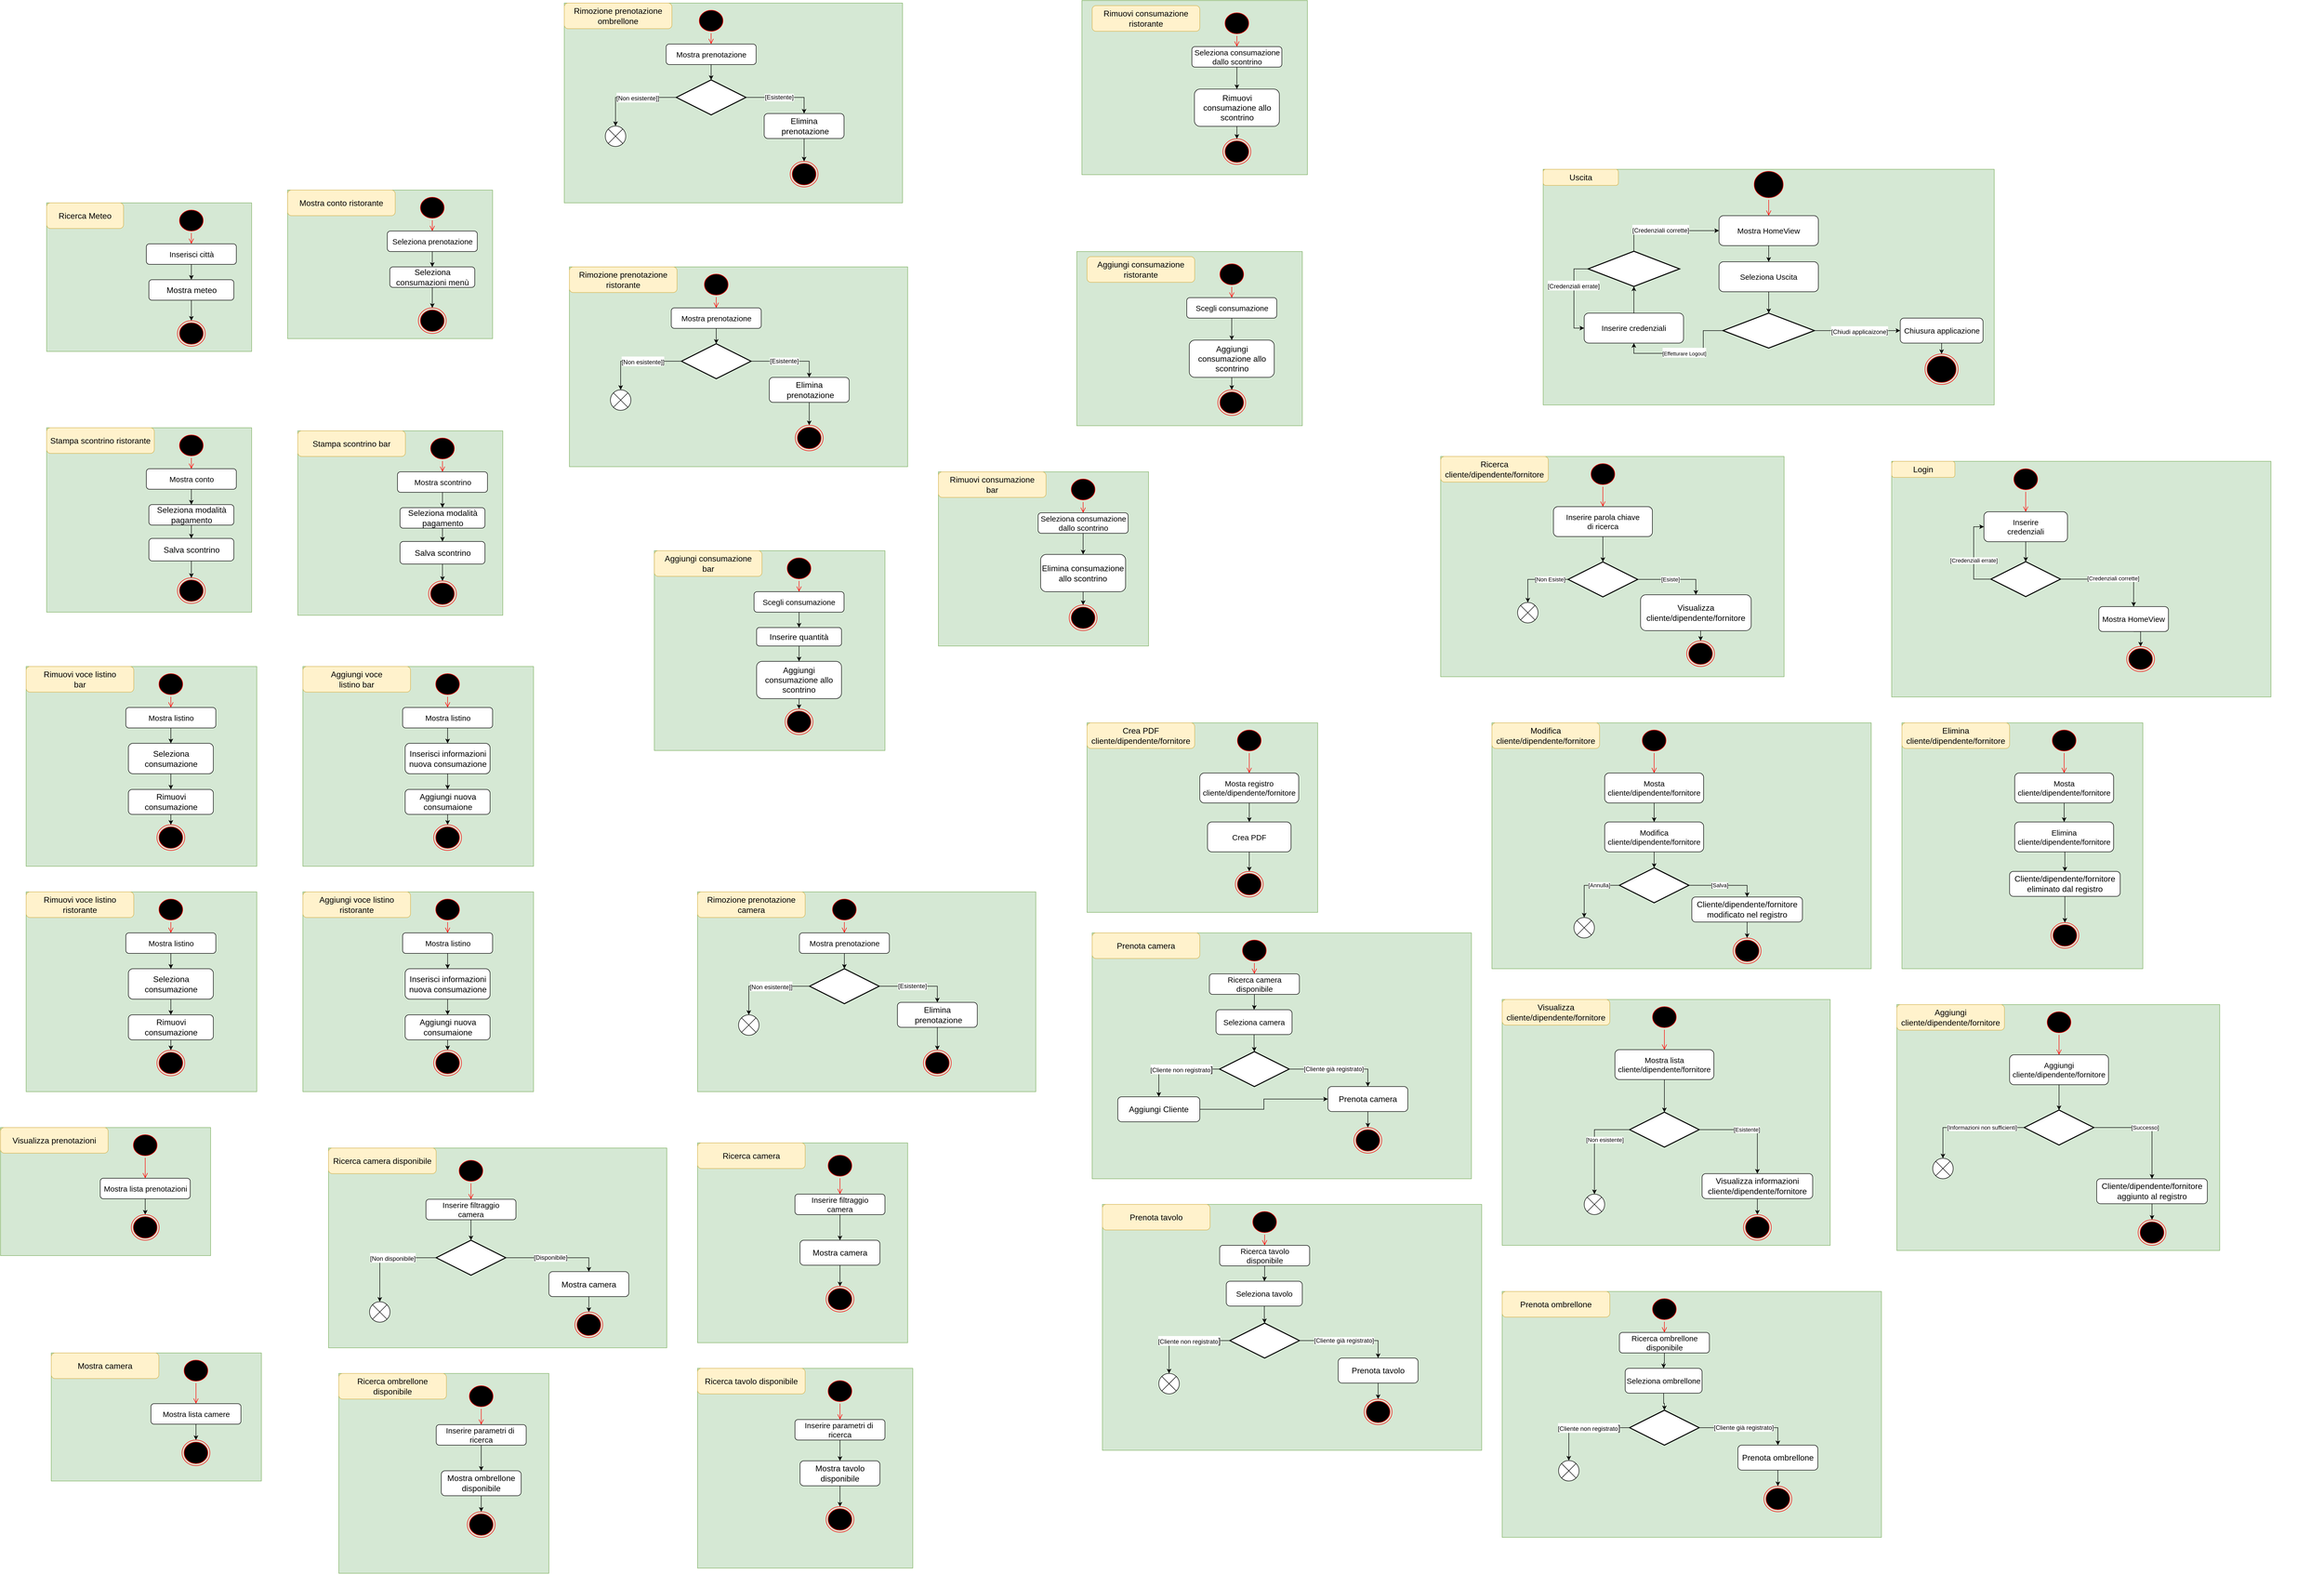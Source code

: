 <mxfile version="14.9.1" type="github">
  <diagram id="MMWVp20vbc8uq2uRVW6l" name="Page-1">
    <mxGraphModel dx="8875" dy="3519" grid="1" gridSize="10" guides="1" tooltips="1" connect="1" arrows="1" fold="1" page="1" pageScale="1" pageWidth="827" pageHeight="1169" math="0" shadow="0">
      <root>
        <mxCell id="0" />
        <mxCell id="1" parent="0" />
        <mxCell id="bJq6qHO7lRjsnfCfAAI0-23" value="" style="group" vertex="1" connectable="0" parent="1">
          <mxGeometry x="210" y="160" width="502.5" height="411.92" as="geometry" />
        </mxCell>
        <mxCell id="bJq6qHO7lRjsnfCfAAI0-24" value="" style="group" vertex="1" connectable="0" parent="bJq6qHO7lRjsnfCfAAI0-23">
          <mxGeometry x="-160" y="-120" width="560" height="450.0" as="geometry" />
        </mxCell>
        <mxCell id="bJq6qHO7lRjsnfCfAAI0-22" value="" style="group" vertex="1" connectable="0" parent="bJq6qHO7lRjsnfCfAAI0-24">
          <mxGeometry x="-180" y="-20.51" width="740" height="460.0" as="geometry" />
        </mxCell>
        <mxCell id="bJq6qHO7lRjsnfCfAAI0-20" value="" style="rounded=0;whiteSpace=wrap;html=1;fillColor=#d5e8d4;strokeColor=#82b366;" vertex="1" parent="bJq6qHO7lRjsnfCfAAI0-22">
          <mxGeometry width="740" height="460.0" as="geometry" />
        </mxCell>
        <mxCell id="bJq6qHO7lRjsnfCfAAI0-21" value="Login" style="rounded=1;whiteSpace=wrap;html=1;fontSize=16;fillColor=#fff2cc;strokeColor=#d6b656;" vertex="1" parent="bJq6qHO7lRjsnfCfAAI0-22">
          <mxGeometry width="123.333" height="31.364" as="geometry" />
        </mxCell>
        <mxCell id="bJq6qHO7lRjsnfCfAAI0-1" value="" style="ellipse;html=1;shape=startState;fillColor=#000000;strokeColor=#ff0000;" vertex="1" parent="bJq6qHO7lRjsnfCfAAI0-24">
          <mxGeometry x="54.34" y="-10" width="54.34" height="48.97" as="geometry" />
        </mxCell>
        <mxCell id="bJq6qHO7lRjsnfCfAAI0-2" value="" style="edgeStyle=orthogonalEdgeStyle;html=1;verticalAlign=bottom;endArrow=open;endSize=8;strokeColor=#ff0000;entryX=0.5;entryY=0;entryDx=0;entryDy=0;" edge="1" source="bJq6qHO7lRjsnfCfAAI0-1" parent="bJq6qHO7lRjsnfCfAAI0-24" target="bJq6qHO7lRjsnfCfAAI0-3">
          <mxGeometry relative="1" as="geometry">
            <mxPoint x="81.509" y="87.692" as="targetPoint" />
          </mxGeometry>
        </mxCell>
        <mxCell id="bJq6qHO7lRjsnfCfAAI0-3" value="&lt;font style=&quot;font-size: 15px&quot;&gt;Inserire&lt;br&gt;credenziali&lt;/font&gt;" style="rounded=1;whiteSpace=wrap;html=1;" vertex="1" parent="bJq6qHO7lRjsnfCfAAI0-24">
          <mxGeometry y="77.949" width="163.019" height="58.462" as="geometry" />
        </mxCell>
        <mxCell id="bJq6qHO7lRjsnfCfAAI0-12" style="edgeStyle=orthogonalEdgeStyle;rounded=0;orthogonalLoop=1;jettySize=auto;html=1;exitX=0;exitY=0.5;exitDx=0;exitDy=0;exitPerimeter=0;entryX=0;entryY=0.5;entryDx=0;entryDy=0;" edge="1" parent="bJq6qHO7lRjsnfCfAAI0-24" source="bJq6qHO7lRjsnfCfAAI0-4" target="bJq6qHO7lRjsnfCfAAI0-3">
          <mxGeometry relative="1" as="geometry" />
        </mxCell>
        <mxCell id="bJq6qHO7lRjsnfCfAAI0-13" value="[Credenziali errate]" style="edgeLabel;html=1;align=center;verticalAlign=middle;resizable=0;points=[];" vertex="1" connectable="0" parent="bJq6qHO7lRjsnfCfAAI0-12">
          <mxGeometry x="-0.097" relative="1" as="geometry">
            <mxPoint as="offset" />
          </mxGeometry>
        </mxCell>
        <mxCell id="bJq6qHO7lRjsnfCfAAI0-4" value="" style="strokeWidth=2;html=1;shape=mxgraph.flowchart.decision;whiteSpace=wrap;" vertex="1" parent="bJq6qHO7lRjsnfCfAAI0-24">
          <mxGeometry x="13.585" y="175.385" width="135.849" height="68.205" as="geometry" />
        </mxCell>
        <mxCell id="bJq6qHO7lRjsnfCfAAI0-5" style="edgeStyle=orthogonalEdgeStyle;rounded=0;orthogonalLoop=1;jettySize=auto;html=1;exitX=0.5;exitY=1;exitDx=0;exitDy=0;entryX=0.5;entryY=0;entryDx=0;entryDy=0;entryPerimeter=0;" edge="1" parent="bJq6qHO7lRjsnfCfAAI0-24" source="bJq6qHO7lRjsnfCfAAI0-3" target="bJq6qHO7lRjsnfCfAAI0-4">
          <mxGeometry relative="1" as="geometry" />
        </mxCell>
        <mxCell id="bJq6qHO7lRjsnfCfAAI0-6" value="" style="ellipse;html=1;shape=endState;fillColor=#000000;strokeColor=#ff0000;" vertex="1" parent="bJq6qHO7lRjsnfCfAAI0-24">
          <mxGeometry x="278.49" y="341.03" width="54.34" height="48.97" as="geometry" />
        </mxCell>
        <mxCell id="bJq6qHO7lRjsnfCfAAI0-19" style="edgeStyle=orthogonalEdgeStyle;rounded=0;orthogonalLoop=1;jettySize=auto;html=1;exitX=0.5;exitY=1;exitDx=0;exitDy=0;entryX=0.5;entryY=0;entryDx=0;entryDy=0;" edge="1" parent="bJq6qHO7lRjsnfCfAAI0-24" source="bJq6qHO7lRjsnfCfAAI0-18" target="bJq6qHO7lRjsnfCfAAI0-6">
          <mxGeometry relative="1" as="geometry" />
        </mxCell>
        <mxCell id="bJq6qHO7lRjsnfCfAAI0-18" value="&lt;span style=&quot;font-size: 15px&quot;&gt;Mostra HomeView&lt;br&gt;&lt;/span&gt;" style="rounded=1;whiteSpace=wrap;html=1;" vertex="1" parent="bJq6qHO7lRjsnfCfAAI0-24">
          <mxGeometry x="224.151" y="263.077" width="135.849" height="48.718" as="geometry" />
        </mxCell>
        <mxCell id="bJq6qHO7lRjsnfCfAAI0-14" style="edgeStyle=orthogonalEdgeStyle;rounded=0;orthogonalLoop=1;jettySize=auto;html=1;exitX=1;exitY=0.5;exitDx=0;exitDy=0;exitPerimeter=0;entryX=0.5;entryY=0;entryDx=0;entryDy=0;" edge="1" parent="bJq6qHO7lRjsnfCfAAI0-24" source="bJq6qHO7lRjsnfCfAAI0-4" target="bJq6qHO7lRjsnfCfAAI0-18">
          <mxGeometry relative="1" as="geometry">
            <mxPoint x="332.83" y="243.59" as="targetPoint" />
          </mxGeometry>
        </mxCell>
        <mxCell id="bJq6qHO7lRjsnfCfAAI0-15" value="[Credenziali corrette]" style="edgeLabel;html=1;align=center;verticalAlign=middle;resizable=0;points=[];" vertex="1" connectable="0" parent="bJq6qHO7lRjsnfCfAAI0-14">
          <mxGeometry x="0.037" y="2" relative="1" as="geometry">
            <mxPoint as="offset" />
          </mxGeometry>
        </mxCell>
        <mxCell id="bJq6qHO7lRjsnfCfAAI0-64" value="" style="group" vertex="1" connectable="0" parent="1">
          <mxGeometry x="-120" y="530" width="740" height="480" as="geometry" />
        </mxCell>
        <mxCell id="bJq6qHO7lRjsnfCfAAI0-65" value="" style="rounded=0;whiteSpace=wrap;html=1;fillColor=#d5e8d4;strokeColor=#82b366;" vertex="1" parent="bJq6qHO7lRjsnfCfAAI0-64">
          <mxGeometry x="10" width="470" height="480" as="geometry" />
        </mxCell>
        <mxCell id="bJq6qHO7lRjsnfCfAAI0-66" value="Elimina cliente/dipendente/fornitore" style="rounded=1;whiteSpace=wrap;html=1;fontSize=16;fillColor=#fff2cc;strokeColor=#d6b656;" vertex="1" parent="bJq6qHO7lRjsnfCfAAI0-64">
          <mxGeometry x="10" width="210" height="50" as="geometry" />
        </mxCell>
        <mxCell id="bJq6qHO7lRjsnfCfAAI0-43" value="" style="ellipse;html=1;shape=startState;fillColor=#000000;strokeColor=#ff0000;" vertex="1" parent="bJq6qHO7lRjsnfCfAAI0-64">
          <mxGeometry x="299.34" y="10" width="54.34" height="48.97" as="geometry" />
        </mxCell>
        <mxCell id="bJq6qHO7lRjsnfCfAAI0-44" value="" style="edgeStyle=orthogonalEdgeStyle;html=1;verticalAlign=bottom;endArrow=open;endSize=8;strokeColor=#ff0000;entryX=0.5;entryY=0;entryDx=0;entryDy=0;" edge="1" parent="bJq6qHO7lRjsnfCfAAI0-64" source="bJq6qHO7lRjsnfCfAAI0-43" target="bJq6qHO7lRjsnfCfAAI0-45">
          <mxGeometry relative="1" as="geometry">
            <mxPoint x="291.509" y="87.692" as="targetPoint" />
          </mxGeometry>
        </mxCell>
        <mxCell id="bJq6qHO7lRjsnfCfAAI0-45" value="&lt;span style=&quot;font-size: 15px&quot;&gt;Mosta cliente/dipendente/fornitore&lt;/span&gt;" style="rounded=1;whiteSpace=wrap;html=1;" vertex="1" parent="bJq6qHO7lRjsnfCfAAI0-64">
          <mxGeometry x="230" y="97.95" width="193.02" height="58.46" as="geometry" />
        </mxCell>
        <mxCell id="bJq6qHO7lRjsnfCfAAI0-49" style="edgeStyle=orthogonalEdgeStyle;rounded=0;orthogonalLoop=1;jettySize=auto;html=1;exitX=0.5;exitY=1;exitDx=0;exitDy=0;entryX=0.5;entryY=0;entryDx=0;entryDy=0;" edge="1" parent="bJq6qHO7lRjsnfCfAAI0-64" source="bJq6qHO7lRjsnfCfAAI0-45" target="bJq6qHO7lRjsnfCfAAI0-56">
          <mxGeometry relative="1" as="geometry">
            <mxPoint x="327" y="190" as="targetPoint" />
          </mxGeometry>
        </mxCell>
        <mxCell id="bJq6qHO7lRjsnfCfAAI0-50" value="" style="ellipse;html=1;shape=endState;fillColor=#000000;strokeColor=#ff0000;" vertex="1" parent="bJq6qHO7lRjsnfCfAAI0-64">
          <mxGeometry x="300.76" y="390" width="54.34" height="50" as="geometry" />
        </mxCell>
        <mxCell id="bJq6qHO7lRjsnfCfAAI0-51" style="edgeStyle=orthogonalEdgeStyle;rounded=0;orthogonalLoop=1;jettySize=auto;html=1;exitX=0.5;exitY=1;exitDx=0;exitDy=0;entryX=0.5;entryY=0;entryDx=0;entryDy=0;" edge="1" parent="bJq6qHO7lRjsnfCfAAI0-64" source="bJq6qHO7lRjsnfCfAAI0-52" target="bJq6qHO7lRjsnfCfAAI0-50">
          <mxGeometry relative="1" as="geometry" />
        </mxCell>
        <mxCell id="bJq6qHO7lRjsnfCfAAI0-52" value="&lt;font style=&quot;font-size: 16px&quot;&gt;Cliente/dipendente/fornitore&lt;br&gt;eliminato dal registro&lt;br&gt;&lt;/font&gt;" style="rounded=1;whiteSpace=wrap;html=1;" vertex="1" parent="bJq6qHO7lRjsnfCfAAI0-64">
          <mxGeometry x="220" y="290" width="215.85" height="48.72" as="geometry" />
        </mxCell>
        <mxCell id="bJq6qHO7lRjsnfCfAAI0-57" style="edgeStyle=orthogonalEdgeStyle;rounded=0;orthogonalLoop=1;jettySize=auto;html=1;exitX=0.5;exitY=1;exitDx=0;exitDy=0;entryX=0.5;entryY=0;entryDx=0;entryDy=0;fontSize=16;" edge="1" parent="bJq6qHO7lRjsnfCfAAI0-64" source="bJq6qHO7lRjsnfCfAAI0-56" target="bJq6qHO7lRjsnfCfAAI0-52">
          <mxGeometry relative="1" as="geometry">
            <mxPoint x="326.509" y="283.075" as="targetPoint" />
          </mxGeometry>
        </mxCell>
        <mxCell id="bJq6qHO7lRjsnfCfAAI0-56" value="&lt;span style=&quot;font-size: 15px&quot;&gt;Elimina cliente/dipendente/fornitore&lt;/span&gt;" style="rounded=1;whiteSpace=wrap;html=1;" vertex="1" parent="bJq6qHO7lRjsnfCfAAI0-64">
          <mxGeometry x="230" y="193.46" width="193.02" height="58.46" as="geometry" />
        </mxCell>
        <mxCell id="bJq6qHO7lRjsnfCfAAI0-67" value="" style="group" vertex="1" connectable="0" parent="1">
          <mxGeometry x="-130" y="1080" width="740" height="480" as="geometry" />
        </mxCell>
        <mxCell id="bJq6qHO7lRjsnfCfAAI0-68" value="" style="rounded=0;whiteSpace=wrap;html=1;fillColor=#d5e8d4;strokeColor=#82b366;" vertex="1" parent="bJq6qHO7lRjsnfCfAAI0-67">
          <mxGeometry x="10" width="630" height="480" as="geometry" />
        </mxCell>
        <mxCell id="bJq6qHO7lRjsnfCfAAI0-69" value="Aggiungi cliente/dipendente/fornitore" style="rounded=1;whiteSpace=wrap;html=1;fontSize=16;fillColor=#fff2cc;strokeColor=#d6b656;" vertex="1" parent="bJq6qHO7lRjsnfCfAAI0-67">
          <mxGeometry x="10" width="210" height="50" as="geometry" />
        </mxCell>
        <mxCell id="bJq6qHO7lRjsnfCfAAI0-70" value="" style="ellipse;html=1;shape=startState;fillColor=#000000;strokeColor=#ff0000;" vertex="1" parent="bJq6qHO7lRjsnfCfAAI0-67">
          <mxGeometry x="299.34" y="10" width="54.34" height="48.97" as="geometry" />
        </mxCell>
        <mxCell id="bJq6qHO7lRjsnfCfAAI0-71" value="" style="edgeStyle=orthogonalEdgeStyle;html=1;verticalAlign=bottom;endArrow=open;endSize=8;strokeColor=#ff0000;entryX=0.5;entryY=0;entryDx=0;entryDy=0;" edge="1" parent="bJq6qHO7lRjsnfCfAAI0-67" source="bJq6qHO7lRjsnfCfAAI0-70" target="bJq6qHO7lRjsnfCfAAI0-72">
          <mxGeometry relative="1" as="geometry">
            <mxPoint x="291.509" y="87.692" as="targetPoint" />
          </mxGeometry>
        </mxCell>
        <mxCell id="bJq6qHO7lRjsnfCfAAI0-72" value="&lt;span style=&quot;font-size: 15px&quot;&gt;Aggiungi cliente/dipendente/fornitore&lt;/span&gt;" style="rounded=1;whiteSpace=wrap;html=1;" vertex="1" parent="bJq6qHO7lRjsnfCfAAI0-67">
          <mxGeometry x="230" y="97.95" width="193.02" height="58.46" as="geometry" />
        </mxCell>
        <mxCell id="bJq6qHO7lRjsnfCfAAI0-73" value="" style="strokeWidth=2;html=1;shape=mxgraph.flowchart.decision;whiteSpace=wrap;" vertex="1" parent="bJq6qHO7lRjsnfCfAAI0-67">
          <mxGeometry x="258.585" y="205.895" width="135.849" height="68.205" as="geometry" />
        </mxCell>
        <mxCell id="bJq6qHO7lRjsnfCfAAI0-74" style="edgeStyle=orthogonalEdgeStyle;rounded=0;orthogonalLoop=1;jettySize=auto;html=1;exitX=0.5;exitY=1;exitDx=0;exitDy=0;entryX=0.5;entryY=0;entryDx=0;entryDy=0;entryPerimeter=0;" edge="1" parent="bJq6qHO7lRjsnfCfAAI0-67" source="bJq6qHO7lRjsnfCfAAI0-72" target="bJq6qHO7lRjsnfCfAAI0-73">
          <mxGeometry relative="1" as="geometry">
            <mxPoint x="326.51" y="193.46" as="targetPoint" />
          </mxGeometry>
        </mxCell>
        <mxCell id="bJq6qHO7lRjsnfCfAAI0-75" value="" style="ellipse;html=1;shape=endState;fillColor=#000000;strokeColor=#ff0000;" vertex="1" parent="bJq6qHO7lRjsnfCfAAI0-67">
          <mxGeometry x="480.75" y="420" width="54.34" height="50" as="geometry" />
        </mxCell>
        <mxCell id="bJq6qHO7lRjsnfCfAAI0-76" style="edgeStyle=orthogonalEdgeStyle;rounded=0;orthogonalLoop=1;jettySize=auto;html=1;exitX=0.5;exitY=1;exitDx=0;exitDy=0;entryX=0.5;entryY=0;entryDx=0;entryDy=0;" edge="1" parent="bJq6qHO7lRjsnfCfAAI0-67" source="bJq6qHO7lRjsnfCfAAI0-77" target="bJq6qHO7lRjsnfCfAAI0-75">
          <mxGeometry relative="1" as="geometry" />
        </mxCell>
        <mxCell id="bJq6qHO7lRjsnfCfAAI0-77" value="&lt;font style=&quot;font-size: 16px&quot;&gt;Cliente/dipendente/fornitore&lt;br&gt;aggiunto al registro&lt;br&gt;&lt;/font&gt;" style="rounded=1;whiteSpace=wrap;html=1;" vertex="1" parent="bJq6qHO7lRjsnfCfAAI0-67">
          <mxGeometry x="400" y="340" width="215.85" height="48.72" as="geometry" />
        </mxCell>
        <mxCell id="bJq6qHO7lRjsnfCfAAI0-78" style="edgeStyle=orthogonalEdgeStyle;rounded=0;orthogonalLoop=1;jettySize=auto;html=1;exitX=1;exitY=0.5;exitDx=0;exitDy=0;exitPerimeter=0;entryX=0.5;entryY=0;entryDx=0;entryDy=0;" edge="1" parent="bJq6qHO7lRjsnfCfAAI0-67" source="bJq6qHO7lRjsnfCfAAI0-73" target="bJq6qHO7lRjsnfCfAAI0-77">
          <mxGeometry relative="1" as="geometry">
            <mxPoint x="542.83" y="243.59" as="targetPoint" />
          </mxGeometry>
        </mxCell>
        <mxCell id="bJq6qHO7lRjsnfCfAAI0-79" value="[Successo]" style="edgeLabel;html=1;align=center;verticalAlign=middle;resizable=0;points=[];" vertex="1" connectable="0" parent="bJq6qHO7lRjsnfCfAAI0-78">
          <mxGeometry x="0.037" y="2" relative="1" as="geometry">
            <mxPoint x="-11" y="2" as="offset" />
          </mxGeometry>
        </mxCell>
        <mxCell id="bJq6qHO7lRjsnfCfAAI0-82" value="" style="shape=sumEllipse;perimeter=ellipsePerimeter;whiteSpace=wrap;html=1;backgroundOutline=1;fontSize=16;" vertex="1" parent="bJq6qHO7lRjsnfCfAAI0-67">
          <mxGeometry x="80" y="300" width="40" height="40" as="geometry" />
        </mxCell>
        <mxCell id="bJq6qHO7lRjsnfCfAAI0-83" style="edgeStyle=orthogonalEdgeStyle;rounded=0;orthogonalLoop=1;jettySize=auto;html=1;exitX=0;exitY=0.5;exitDx=0;exitDy=0;exitPerimeter=0;entryX=0.5;entryY=0;entryDx=0;entryDy=0;" edge="1" parent="bJq6qHO7lRjsnfCfAAI0-67" source="bJq6qHO7lRjsnfCfAAI0-73" target="bJq6qHO7lRjsnfCfAAI0-82">
          <mxGeometry relative="1" as="geometry">
            <mxPoint x="111.5" y="379.999" as="targetPoint" />
          </mxGeometry>
        </mxCell>
        <mxCell id="bJq6qHO7lRjsnfCfAAI0-84" value="[Informazioni non sufficienti]" style="edgeLabel;html=1;align=center;verticalAlign=middle;resizable=0;points=[];" vertex="1" connectable="0" parent="bJq6qHO7lRjsnfCfAAI0-83">
          <mxGeometry x="-0.097" relative="1" as="geometry">
            <mxPoint x="16" as="offset" />
          </mxGeometry>
        </mxCell>
        <mxCell id="bJq6qHO7lRjsnfCfAAI0-85" value="" style="group" vertex="1" connectable="0" parent="1">
          <mxGeometry x="-920" y="530" width="740" height="480" as="geometry" />
        </mxCell>
        <mxCell id="bJq6qHO7lRjsnfCfAAI0-86" value="" style="rounded=0;whiteSpace=wrap;html=1;fillColor=#d5e8d4;strokeColor=#82b366;" vertex="1" parent="bJq6qHO7lRjsnfCfAAI0-85">
          <mxGeometry x="10" width="740" height="480" as="geometry" />
        </mxCell>
        <mxCell id="bJq6qHO7lRjsnfCfAAI0-87" value="Modifica cliente/dipendente/fornitore" style="rounded=1;whiteSpace=wrap;html=1;fontSize=16;fillColor=#fff2cc;strokeColor=#d6b656;" vertex="1" parent="bJq6qHO7lRjsnfCfAAI0-85">
          <mxGeometry x="10" width="210" height="50" as="geometry" />
        </mxCell>
        <mxCell id="bJq6qHO7lRjsnfCfAAI0-88" value="" style="ellipse;html=1;shape=startState;fillColor=#000000;strokeColor=#ff0000;" vertex="1" parent="bJq6qHO7lRjsnfCfAAI0-85">
          <mxGeometry x="299.34" y="10" width="54.34" height="48.97" as="geometry" />
        </mxCell>
        <mxCell id="bJq6qHO7lRjsnfCfAAI0-89" value="" style="edgeStyle=orthogonalEdgeStyle;html=1;verticalAlign=bottom;endArrow=open;endSize=8;strokeColor=#ff0000;entryX=0.5;entryY=0;entryDx=0;entryDy=0;" edge="1" parent="bJq6qHO7lRjsnfCfAAI0-85" source="bJq6qHO7lRjsnfCfAAI0-88" target="bJq6qHO7lRjsnfCfAAI0-90">
          <mxGeometry relative="1" as="geometry">
            <mxPoint x="291.509" y="87.692" as="targetPoint" />
          </mxGeometry>
        </mxCell>
        <mxCell id="bJq6qHO7lRjsnfCfAAI0-90" value="&lt;span style=&quot;font-size: 15px&quot;&gt;Mosta cliente/dipendente/fornitore&lt;/span&gt;" style="rounded=1;whiteSpace=wrap;html=1;" vertex="1" parent="bJq6qHO7lRjsnfCfAAI0-85">
          <mxGeometry x="230" y="97.95" width="193.02" height="58.46" as="geometry" />
        </mxCell>
        <mxCell id="bJq6qHO7lRjsnfCfAAI0-91" value="" style="strokeWidth=2;html=1;shape=mxgraph.flowchart.decision;whiteSpace=wrap;" vertex="1" parent="bJq6qHO7lRjsnfCfAAI0-85">
          <mxGeometry x="258.585" y="283.075" width="135.849" height="68.205" as="geometry" />
        </mxCell>
        <mxCell id="bJq6qHO7lRjsnfCfAAI0-92" style="edgeStyle=orthogonalEdgeStyle;rounded=0;orthogonalLoop=1;jettySize=auto;html=1;exitX=0.5;exitY=1;exitDx=0;exitDy=0;entryX=0.5;entryY=0;entryDx=0;entryDy=0;" edge="1" parent="bJq6qHO7lRjsnfCfAAI0-85" source="bJq6qHO7lRjsnfCfAAI0-90" target="bJq6qHO7lRjsnfCfAAI0-99">
          <mxGeometry relative="1" as="geometry">
            <mxPoint x="327" y="190" as="targetPoint" />
          </mxGeometry>
        </mxCell>
        <mxCell id="bJq6qHO7lRjsnfCfAAI0-93" value="" style="ellipse;html=1;shape=endState;fillColor=#000000;strokeColor=#ff0000;" vertex="1" parent="bJq6qHO7lRjsnfCfAAI0-85">
          <mxGeometry x="480.75" y="420" width="54.34" height="50" as="geometry" />
        </mxCell>
        <mxCell id="bJq6qHO7lRjsnfCfAAI0-94" style="edgeStyle=orthogonalEdgeStyle;rounded=0;orthogonalLoop=1;jettySize=auto;html=1;exitX=0.5;exitY=1;exitDx=0;exitDy=0;entryX=0.5;entryY=0;entryDx=0;entryDy=0;" edge="1" parent="bJq6qHO7lRjsnfCfAAI0-85" source="bJq6qHO7lRjsnfCfAAI0-95" target="bJq6qHO7lRjsnfCfAAI0-93">
          <mxGeometry relative="1" as="geometry" />
        </mxCell>
        <mxCell id="bJq6qHO7lRjsnfCfAAI0-95" value="&lt;font style=&quot;font-size: 16px&quot;&gt;Cliente/dipendente/fornitore&lt;br&gt;modificato nel registro&lt;br&gt;&lt;/font&gt;" style="rounded=1;whiteSpace=wrap;html=1;" vertex="1" parent="bJq6qHO7lRjsnfCfAAI0-85">
          <mxGeometry x="400" y="340" width="215.85" height="48.72" as="geometry" />
        </mxCell>
        <mxCell id="bJq6qHO7lRjsnfCfAAI0-96" style="edgeStyle=orthogonalEdgeStyle;rounded=0;orthogonalLoop=1;jettySize=auto;html=1;exitX=1;exitY=0.5;exitDx=0;exitDy=0;exitPerimeter=0;entryX=0.5;entryY=0;entryDx=0;entryDy=0;" edge="1" parent="bJq6qHO7lRjsnfCfAAI0-85" source="bJq6qHO7lRjsnfCfAAI0-91" target="bJq6qHO7lRjsnfCfAAI0-95">
          <mxGeometry relative="1" as="geometry">
            <mxPoint x="542.83" y="243.59" as="targetPoint" />
          </mxGeometry>
        </mxCell>
        <mxCell id="bJq6qHO7lRjsnfCfAAI0-97" value="[Salva]" style="edgeLabel;html=1;align=center;verticalAlign=middle;resizable=0;points=[];" vertex="1" connectable="0" parent="bJq6qHO7lRjsnfCfAAI0-96">
          <mxGeometry x="0.037" y="2" relative="1" as="geometry">
            <mxPoint x="-11" y="2" as="offset" />
          </mxGeometry>
        </mxCell>
        <mxCell id="bJq6qHO7lRjsnfCfAAI0-98" style="edgeStyle=orthogonalEdgeStyle;rounded=0;orthogonalLoop=1;jettySize=auto;html=1;exitX=0.5;exitY=1;exitDx=0;exitDy=0;entryX=0.5;entryY=0;entryDx=0;entryDy=0;entryPerimeter=0;fontSize=16;" edge="1" parent="bJq6qHO7lRjsnfCfAAI0-85" source="bJq6qHO7lRjsnfCfAAI0-99" target="bJq6qHO7lRjsnfCfAAI0-91">
          <mxGeometry relative="1" as="geometry" />
        </mxCell>
        <mxCell id="bJq6qHO7lRjsnfCfAAI0-99" value="&lt;span style=&quot;font-size: 15px&quot;&gt;Modifica cliente/dipendente/fornitore&lt;/span&gt;" style="rounded=1;whiteSpace=wrap;html=1;" vertex="1" parent="bJq6qHO7lRjsnfCfAAI0-85">
          <mxGeometry x="230" y="193.46" width="193.02" height="58.46" as="geometry" />
        </mxCell>
        <mxCell id="bJq6qHO7lRjsnfCfAAI0-100" value="" style="shape=sumEllipse;perimeter=ellipsePerimeter;whiteSpace=wrap;html=1;backgroundOutline=1;fontSize=16;" vertex="1" parent="bJq6qHO7lRjsnfCfAAI0-85">
          <mxGeometry x="170" y="380" width="40" height="40" as="geometry" />
        </mxCell>
        <mxCell id="bJq6qHO7lRjsnfCfAAI0-101" style="edgeStyle=orthogonalEdgeStyle;rounded=0;orthogonalLoop=1;jettySize=auto;html=1;exitX=0;exitY=0.5;exitDx=0;exitDy=0;exitPerimeter=0;entryX=0.5;entryY=0;entryDx=0;entryDy=0;" edge="1" parent="bJq6qHO7lRjsnfCfAAI0-85" source="bJq6qHO7lRjsnfCfAAI0-91" target="bJq6qHO7lRjsnfCfAAI0-100">
          <mxGeometry relative="1" as="geometry">
            <mxPoint x="111.5" y="379.999" as="targetPoint" />
          </mxGeometry>
        </mxCell>
        <mxCell id="bJq6qHO7lRjsnfCfAAI0-102" value="[Annulla]" style="edgeLabel;html=1;align=center;verticalAlign=middle;resizable=0;points=[];" vertex="1" connectable="0" parent="bJq6qHO7lRjsnfCfAAI0-101">
          <mxGeometry x="-0.097" relative="1" as="geometry">
            <mxPoint x="20" as="offset" />
          </mxGeometry>
        </mxCell>
        <mxCell id="bJq6qHO7lRjsnfCfAAI0-103" value="" style="group" vertex="1" connectable="0" parent="1">
          <mxGeometry x="-900" y="1070" width="740" height="480" as="geometry" />
        </mxCell>
        <mxCell id="bJq6qHO7lRjsnfCfAAI0-104" value="" style="rounded=0;whiteSpace=wrap;html=1;fillColor=#d5e8d4;strokeColor=#82b366;" vertex="1" parent="bJq6qHO7lRjsnfCfAAI0-103">
          <mxGeometry x="10" width="640" height="480" as="geometry" />
        </mxCell>
        <mxCell id="bJq6qHO7lRjsnfCfAAI0-105" value="Visualizza cliente/dipendente/fornitore" style="rounded=1;whiteSpace=wrap;html=1;fontSize=16;fillColor=#fff2cc;strokeColor=#d6b656;" vertex="1" parent="bJq6qHO7lRjsnfCfAAI0-103">
          <mxGeometry x="10" width="210" height="50" as="geometry" />
        </mxCell>
        <mxCell id="bJq6qHO7lRjsnfCfAAI0-106" value="" style="ellipse;html=1;shape=startState;fillColor=#000000;strokeColor=#ff0000;" vertex="1" parent="bJq6qHO7lRjsnfCfAAI0-103">
          <mxGeometry x="299.34" y="10" width="54.34" height="48.97" as="geometry" />
        </mxCell>
        <mxCell id="bJq6qHO7lRjsnfCfAAI0-107" value="" style="edgeStyle=orthogonalEdgeStyle;html=1;verticalAlign=bottom;endArrow=open;endSize=8;strokeColor=#ff0000;entryX=0.5;entryY=0;entryDx=0;entryDy=0;" edge="1" parent="bJq6qHO7lRjsnfCfAAI0-103" source="bJq6qHO7lRjsnfCfAAI0-106" target="bJq6qHO7lRjsnfCfAAI0-108">
          <mxGeometry relative="1" as="geometry">
            <mxPoint x="291.509" y="87.692" as="targetPoint" />
          </mxGeometry>
        </mxCell>
        <mxCell id="bJq6qHO7lRjsnfCfAAI0-108" value="&lt;span style=&quot;font-size: 15px&quot;&gt;Mostra lista cliente/dipendente/fornitore&lt;/span&gt;" style="rounded=1;whiteSpace=wrap;html=1;" vertex="1" parent="bJq6qHO7lRjsnfCfAAI0-103">
          <mxGeometry x="230" y="97.95" width="193.02" height="58.46" as="geometry" />
        </mxCell>
        <mxCell id="bJq6qHO7lRjsnfCfAAI0-109" value="" style="strokeWidth=2;html=1;shape=mxgraph.flowchart.decision;whiteSpace=wrap;" vertex="1" parent="bJq6qHO7lRjsnfCfAAI0-103">
          <mxGeometry x="258.585" y="220.005" width="135.849" height="68.205" as="geometry" />
        </mxCell>
        <mxCell id="bJq6qHO7lRjsnfCfAAI0-110" style="edgeStyle=orthogonalEdgeStyle;rounded=0;orthogonalLoop=1;jettySize=auto;html=1;exitX=0.5;exitY=1;exitDx=0;exitDy=0;entryX=0.5;entryY=0;entryDx=0;entryDy=0;entryPerimeter=0;" edge="1" parent="bJq6qHO7lRjsnfCfAAI0-103" source="bJq6qHO7lRjsnfCfAAI0-108" target="bJq6qHO7lRjsnfCfAAI0-109">
          <mxGeometry relative="1" as="geometry">
            <mxPoint x="326.51" y="193.46" as="targetPoint" />
          </mxGeometry>
        </mxCell>
        <mxCell id="bJq6qHO7lRjsnfCfAAI0-111" value="" style="ellipse;html=1;shape=endState;fillColor=#000000;strokeColor=#ff0000;" vertex="1" parent="bJq6qHO7lRjsnfCfAAI0-103">
          <mxGeometry x="480.75" y="420" width="54.34" height="50" as="geometry" />
        </mxCell>
        <mxCell id="bJq6qHO7lRjsnfCfAAI0-112" style="edgeStyle=orthogonalEdgeStyle;rounded=0;orthogonalLoop=1;jettySize=auto;html=1;exitX=0.5;exitY=1;exitDx=0;exitDy=0;entryX=0.5;entryY=0;entryDx=0;entryDy=0;" edge="1" parent="bJq6qHO7lRjsnfCfAAI0-103" source="bJq6qHO7lRjsnfCfAAI0-113" target="bJq6qHO7lRjsnfCfAAI0-111">
          <mxGeometry relative="1" as="geometry" />
        </mxCell>
        <mxCell id="bJq6qHO7lRjsnfCfAAI0-113" value="&lt;font style=&quot;font-size: 16px&quot;&gt;Visualizza informazioni&lt;br&gt;cliente/dipendente/fornitore&lt;br&gt;&lt;/font&gt;" style="rounded=1;whiteSpace=wrap;html=1;" vertex="1" parent="bJq6qHO7lRjsnfCfAAI0-103">
          <mxGeometry x="400" y="340" width="215.85" height="48.72" as="geometry" />
        </mxCell>
        <mxCell id="bJq6qHO7lRjsnfCfAAI0-114" style="edgeStyle=orthogonalEdgeStyle;rounded=0;orthogonalLoop=1;jettySize=auto;html=1;exitX=1;exitY=0.5;exitDx=0;exitDy=0;exitPerimeter=0;entryX=0.5;entryY=0;entryDx=0;entryDy=0;" edge="1" parent="bJq6qHO7lRjsnfCfAAI0-103" source="bJq6qHO7lRjsnfCfAAI0-109" target="bJq6qHO7lRjsnfCfAAI0-113">
          <mxGeometry relative="1" as="geometry">
            <mxPoint x="542.83" y="243.59" as="targetPoint" />
          </mxGeometry>
        </mxCell>
        <mxCell id="bJq6qHO7lRjsnfCfAAI0-115" value="[Esistente]" style="edgeLabel;html=1;align=center;verticalAlign=middle;resizable=0;points=[];" vertex="1" connectable="0" parent="bJq6qHO7lRjsnfCfAAI0-114">
          <mxGeometry x="0.037" y="2" relative="1" as="geometry">
            <mxPoint x="-11" y="2" as="offset" />
          </mxGeometry>
        </mxCell>
        <mxCell id="bJq6qHO7lRjsnfCfAAI0-118" value="" style="shape=sumEllipse;perimeter=ellipsePerimeter;whiteSpace=wrap;html=1;backgroundOutline=1;fontSize=16;" vertex="1" parent="bJq6qHO7lRjsnfCfAAI0-103">
          <mxGeometry x="170" y="380" width="40" height="40" as="geometry" />
        </mxCell>
        <mxCell id="bJq6qHO7lRjsnfCfAAI0-119" style="edgeStyle=orthogonalEdgeStyle;rounded=0;orthogonalLoop=1;jettySize=auto;html=1;exitX=0;exitY=0.5;exitDx=0;exitDy=0;exitPerimeter=0;entryX=0.5;entryY=0;entryDx=0;entryDy=0;" edge="1" parent="bJq6qHO7lRjsnfCfAAI0-103" source="bJq6qHO7lRjsnfCfAAI0-109" target="bJq6qHO7lRjsnfCfAAI0-118">
          <mxGeometry relative="1" as="geometry">
            <mxPoint x="111.5" y="379.999" as="targetPoint" />
          </mxGeometry>
        </mxCell>
        <mxCell id="bJq6qHO7lRjsnfCfAAI0-120" value="[Non esistente]" style="edgeLabel;html=1;align=center;verticalAlign=middle;resizable=0;points=[];" vertex="1" connectable="0" parent="bJq6qHO7lRjsnfCfAAI0-119">
          <mxGeometry x="-0.097" relative="1" as="geometry">
            <mxPoint x="20" as="offset" />
          </mxGeometry>
        </mxCell>
        <mxCell id="bJq6qHO7lRjsnfCfAAI0-121" value="" style="group" vertex="1" connectable="0" parent="1">
          <mxGeometry x="-1710" y="530" width="740" height="480" as="geometry" />
        </mxCell>
        <mxCell id="bJq6qHO7lRjsnfCfAAI0-122" value="" style="rounded=0;whiteSpace=wrap;html=1;fillColor=#d5e8d4;strokeColor=#82b366;" vertex="1" parent="bJq6qHO7lRjsnfCfAAI0-121">
          <mxGeometry x="10" width="450" height="370" as="geometry" />
        </mxCell>
        <mxCell id="bJq6qHO7lRjsnfCfAAI0-123" value="Crea PDF cliente/dipendente/fornitore" style="rounded=1;whiteSpace=wrap;html=1;fontSize=16;fillColor=#fff2cc;strokeColor=#d6b656;" vertex="1" parent="bJq6qHO7lRjsnfCfAAI0-121">
          <mxGeometry x="10" width="210" height="50" as="geometry" />
        </mxCell>
        <mxCell id="bJq6qHO7lRjsnfCfAAI0-124" value="" style="ellipse;html=1;shape=startState;fillColor=#000000;strokeColor=#ff0000;" vertex="1" parent="bJq6qHO7lRjsnfCfAAI0-121">
          <mxGeometry x="299.34" y="10" width="54.34" height="48.97" as="geometry" />
        </mxCell>
        <mxCell id="bJq6qHO7lRjsnfCfAAI0-125" value="" style="edgeStyle=orthogonalEdgeStyle;html=1;verticalAlign=bottom;endArrow=open;endSize=8;strokeColor=#ff0000;entryX=0.5;entryY=0;entryDx=0;entryDy=0;" edge="1" parent="bJq6qHO7lRjsnfCfAAI0-121" source="bJq6qHO7lRjsnfCfAAI0-124" target="bJq6qHO7lRjsnfCfAAI0-126">
          <mxGeometry relative="1" as="geometry">
            <mxPoint x="291.509" y="87.692" as="targetPoint" />
          </mxGeometry>
        </mxCell>
        <mxCell id="bJq6qHO7lRjsnfCfAAI0-126" value="&lt;span style=&quot;font-size: 15px&quot;&gt;Mosta registro cliente/dipendente/fornitore&lt;/span&gt;" style="rounded=1;whiteSpace=wrap;html=1;" vertex="1" parent="bJq6qHO7lRjsnfCfAAI0-121">
          <mxGeometry x="230" y="97.95" width="193.02" height="58.46" as="geometry" />
        </mxCell>
        <mxCell id="bJq6qHO7lRjsnfCfAAI0-128" style="edgeStyle=orthogonalEdgeStyle;rounded=0;orthogonalLoop=1;jettySize=auto;html=1;exitX=0.5;exitY=1;exitDx=0;exitDy=0;entryX=0.5;entryY=0;entryDx=0;entryDy=0;" edge="1" parent="bJq6qHO7lRjsnfCfAAI0-121" source="bJq6qHO7lRjsnfCfAAI0-126" target="bJq6qHO7lRjsnfCfAAI0-135">
          <mxGeometry relative="1" as="geometry">
            <mxPoint x="327" y="190" as="targetPoint" />
          </mxGeometry>
        </mxCell>
        <mxCell id="bJq6qHO7lRjsnfCfAAI0-129" value="" style="ellipse;html=1;shape=endState;fillColor=#000000;strokeColor=#ff0000;" vertex="1" parent="bJq6qHO7lRjsnfCfAAI0-121">
          <mxGeometry x="299.34" y="290" width="54.34" height="50" as="geometry" />
        </mxCell>
        <mxCell id="bJq6qHO7lRjsnfCfAAI0-140" style="edgeStyle=orthogonalEdgeStyle;rounded=0;orthogonalLoop=1;jettySize=auto;html=1;exitX=0.5;exitY=1;exitDx=0;exitDy=0;entryX=0.5;entryY=0;entryDx=0;entryDy=0;fontSize=16;" edge="1" parent="bJq6qHO7lRjsnfCfAAI0-121" source="bJq6qHO7lRjsnfCfAAI0-135" target="bJq6qHO7lRjsnfCfAAI0-129">
          <mxGeometry relative="1" as="geometry" />
        </mxCell>
        <mxCell id="bJq6qHO7lRjsnfCfAAI0-135" value="&lt;span style=&quot;font-size: 15px&quot;&gt;Crea PDF&lt;/span&gt;" style="rounded=1;whiteSpace=wrap;html=1;" vertex="1" parent="bJq6qHO7lRjsnfCfAAI0-121">
          <mxGeometry x="245" y="193.46" width="163.02" height="58.46" as="geometry" />
        </mxCell>
        <mxCell id="bJq6qHO7lRjsnfCfAAI0-141" value="" style="group" vertex="1" connectable="0" parent="1">
          <mxGeometry x="-1700" y="940" width="740" height="480" as="geometry" />
        </mxCell>
        <mxCell id="bJq6qHO7lRjsnfCfAAI0-142" value="" style="rounded=0;whiteSpace=wrap;html=1;fillColor=#d5e8d4;strokeColor=#82b366;" vertex="1" parent="bJq6qHO7lRjsnfCfAAI0-141">
          <mxGeometry x="10" width="740" height="480" as="geometry" />
        </mxCell>
        <mxCell id="bJq6qHO7lRjsnfCfAAI0-143" value="Prenota camera" style="rounded=1;whiteSpace=wrap;html=1;fontSize=16;fillColor=#fff2cc;strokeColor=#d6b656;" vertex="1" parent="bJq6qHO7lRjsnfCfAAI0-141">
          <mxGeometry x="10" width="210" height="50" as="geometry" />
        </mxCell>
        <mxCell id="bJq6qHO7lRjsnfCfAAI0-144" value="" style="ellipse;html=1;shape=startState;fillColor=#000000;strokeColor=#ff0000;" vertex="1" parent="bJq6qHO7lRjsnfCfAAI0-141">
          <mxGeometry x="299.34" y="10" width="54.34" height="48.97" as="geometry" />
        </mxCell>
        <mxCell id="bJq6qHO7lRjsnfCfAAI0-145" value="" style="edgeStyle=orthogonalEdgeStyle;html=1;verticalAlign=bottom;endArrow=open;endSize=8;strokeColor=#ff0000;entryX=0.5;entryY=0;entryDx=0;entryDy=0;" edge="1" parent="bJq6qHO7lRjsnfCfAAI0-141" source="bJq6qHO7lRjsnfCfAAI0-144" target="bJq6qHO7lRjsnfCfAAI0-146">
          <mxGeometry relative="1" as="geometry">
            <mxPoint x="291.509" y="87.692" as="targetPoint" />
          </mxGeometry>
        </mxCell>
        <mxCell id="bJq6qHO7lRjsnfCfAAI0-185" style="edgeStyle=orthogonalEdgeStyle;rounded=0;orthogonalLoop=1;jettySize=auto;html=1;fontSize=16;" edge="1" parent="bJq6qHO7lRjsnfCfAAI0-141" source="bJq6qHO7lRjsnfCfAAI0-146" target="bJq6qHO7lRjsnfCfAAI0-184">
          <mxGeometry relative="1" as="geometry" />
        </mxCell>
        <mxCell id="bJq6qHO7lRjsnfCfAAI0-146" value="&lt;span style=&quot;font-size: 15px&quot;&gt;Ricerca camera&lt;/span&gt;&lt;br style=&quot;font-size: 15px&quot;&gt;&lt;span style=&quot;font-size: 15px&quot;&gt;disponibile&lt;/span&gt;&lt;span style=&quot;font-size: 15px&quot;&gt;&lt;br&gt;&lt;/span&gt;" style="rounded=1;whiteSpace=wrap;html=1;" vertex="1" parent="bJq6qHO7lRjsnfCfAAI0-141">
          <mxGeometry x="238.72" y="80" width="175.57" height="40" as="geometry" />
        </mxCell>
        <mxCell id="bJq6qHO7lRjsnfCfAAI0-164" style="edgeStyle=orthogonalEdgeStyle;rounded=0;orthogonalLoop=1;jettySize=auto;html=1;entryX=0.5;entryY=0;entryDx=0;entryDy=0;fontSize=16;" edge="1" parent="bJq6qHO7lRjsnfCfAAI0-141" source="bJq6qHO7lRjsnfCfAAI0-147" target="bJq6qHO7lRjsnfCfAAI0-159">
          <mxGeometry relative="1" as="geometry" />
        </mxCell>
        <mxCell id="bJq6qHO7lRjsnfCfAAI0-165" value="&lt;font style=&quot;font-size: 12px&quot;&gt;[Cliente non registrato&lt;/font&gt;]" style="edgeLabel;html=1;align=center;verticalAlign=middle;resizable=0;points=[];fontSize=16;" vertex="1" connectable="0" parent="bJq6qHO7lRjsnfCfAAI0-164">
          <mxGeometry x="-0.13" relative="1" as="geometry">
            <mxPoint as="offset" />
          </mxGeometry>
        </mxCell>
        <mxCell id="bJq6qHO7lRjsnfCfAAI0-147" value="" style="strokeWidth=2;html=1;shape=mxgraph.flowchart.decision;whiteSpace=wrap;" vertex="1" parent="bJq6qHO7lRjsnfCfAAI0-141">
          <mxGeometry x="258.585" y="231.795" width="135.849" height="68.205" as="geometry" />
        </mxCell>
        <mxCell id="bJq6qHO7lRjsnfCfAAI0-149" value="" style="ellipse;html=1;shape=endState;fillColor=#000000;strokeColor=#ff0000;" vertex="1" parent="bJq6qHO7lRjsnfCfAAI0-141">
          <mxGeometry x="520.75" y="380" width="54.34" height="50" as="geometry" />
        </mxCell>
        <mxCell id="bJq6qHO7lRjsnfCfAAI0-150" style="edgeStyle=orthogonalEdgeStyle;rounded=0;orthogonalLoop=1;jettySize=auto;html=1;exitX=0.5;exitY=1;exitDx=0;exitDy=0;entryX=0.5;entryY=0;entryDx=0;entryDy=0;" edge="1" parent="bJq6qHO7lRjsnfCfAAI0-141" source="bJq6qHO7lRjsnfCfAAI0-151" target="bJq6qHO7lRjsnfCfAAI0-149">
          <mxGeometry relative="1" as="geometry" />
        </mxCell>
        <mxCell id="bJq6qHO7lRjsnfCfAAI0-151" value="&lt;font style=&quot;font-size: 16px&quot;&gt;Prenota camera&lt;br&gt;&lt;/font&gt;" style="rounded=1;whiteSpace=wrap;html=1;" vertex="1" parent="bJq6qHO7lRjsnfCfAAI0-141">
          <mxGeometry x="470" y="300" width="155.84" height="48.72" as="geometry" />
        </mxCell>
        <mxCell id="bJq6qHO7lRjsnfCfAAI0-152" style="edgeStyle=orthogonalEdgeStyle;rounded=0;orthogonalLoop=1;jettySize=auto;html=1;exitX=1;exitY=0.5;exitDx=0;exitDy=0;exitPerimeter=0;entryX=0.5;entryY=0;entryDx=0;entryDy=0;" edge="1" parent="bJq6qHO7lRjsnfCfAAI0-141" source="bJq6qHO7lRjsnfCfAAI0-147" target="bJq6qHO7lRjsnfCfAAI0-151">
          <mxGeometry relative="1" as="geometry">
            <mxPoint x="542.83" y="243.59" as="targetPoint" />
          </mxGeometry>
        </mxCell>
        <mxCell id="bJq6qHO7lRjsnfCfAAI0-153" value="&lt;font style=&quot;font-size: 12px&quot;&gt;[Cliente già registrato]&lt;/font&gt;" style="edgeLabel;html=1;align=center;verticalAlign=middle;resizable=0;points=[];" vertex="1" connectable="0" parent="bJq6qHO7lRjsnfCfAAI0-152">
          <mxGeometry x="0.037" y="2" relative="1" as="geometry">
            <mxPoint x="-11" y="2" as="offset" />
          </mxGeometry>
        </mxCell>
        <mxCell id="bJq6qHO7lRjsnfCfAAI0-166" style="edgeStyle=orthogonalEdgeStyle;rounded=0;orthogonalLoop=1;jettySize=auto;html=1;exitX=1;exitY=0.5;exitDx=0;exitDy=0;entryX=0;entryY=0.5;entryDx=0;entryDy=0;fontSize=16;" edge="1" parent="bJq6qHO7lRjsnfCfAAI0-141" source="bJq6qHO7lRjsnfCfAAI0-159" target="bJq6qHO7lRjsnfCfAAI0-151">
          <mxGeometry relative="1" as="geometry" />
        </mxCell>
        <mxCell id="bJq6qHO7lRjsnfCfAAI0-159" value="&lt;font style=&quot;font-size: 16px&quot;&gt;Aggiungi Cliente&lt;br&gt;&lt;/font&gt;" style="rounded=1;whiteSpace=wrap;html=1;" vertex="1" parent="bJq6qHO7lRjsnfCfAAI0-141">
          <mxGeometry x="60" y="320" width="160" height="48.72" as="geometry" />
        </mxCell>
        <mxCell id="bJq6qHO7lRjsnfCfAAI0-186" style="edgeStyle=orthogonalEdgeStyle;rounded=0;orthogonalLoop=1;jettySize=auto;html=1;fontSize=16;" edge="1" parent="bJq6qHO7lRjsnfCfAAI0-141" source="bJq6qHO7lRjsnfCfAAI0-184" target="bJq6qHO7lRjsnfCfAAI0-147">
          <mxGeometry relative="1" as="geometry" />
        </mxCell>
        <mxCell id="bJq6qHO7lRjsnfCfAAI0-184" value="&lt;span style=&quot;font-size: 15px&quot;&gt;Seleziona camera&lt;br&gt;&lt;/span&gt;" style="rounded=1;whiteSpace=wrap;html=1;" vertex="1" parent="bJq6qHO7lRjsnfCfAAI0-141">
          <mxGeometry x="251.65" y="150" width="148.35" height="48.46" as="geometry" />
        </mxCell>
        <mxCell id="bJq6qHO7lRjsnfCfAAI0-188" value="" style="group" vertex="1" connectable="0" parent="1">
          <mxGeometry x="-1680" y="1470" width="740" height="480" as="geometry" />
        </mxCell>
        <mxCell id="bJq6qHO7lRjsnfCfAAI0-189" value="" style="rounded=0;whiteSpace=wrap;html=1;fillColor=#d5e8d4;strokeColor=#82b366;" vertex="1" parent="bJq6qHO7lRjsnfCfAAI0-188">
          <mxGeometry x="10" width="740" height="480" as="geometry" />
        </mxCell>
        <mxCell id="bJq6qHO7lRjsnfCfAAI0-190" value="Prenota tavolo" style="rounded=1;whiteSpace=wrap;html=1;fontSize=16;fillColor=#fff2cc;strokeColor=#d6b656;" vertex="1" parent="bJq6qHO7lRjsnfCfAAI0-188">
          <mxGeometry x="10" width="210" height="50" as="geometry" />
        </mxCell>
        <mxCell id="bJq6qHO7lRjsnfCfAAI0-191" value="" style="ellipse;html=1;shape=startState;fillColor=#000000;strokeColor=#ff0000;" vertex="1" parent="bJq6qHO7lRjsnfCfAAI0-188">
          <mxGeometry x="299.34" y="10" width="54.34" height="48.97" as="geometry" />
        </mxCell>
        <mxCell id="bJq6qHO7lRjsnfCfAAI0-192" value="" style="edgeStyle=orthogonalEdgeStyle;html=1;verticalAlign=bottom;endArrow=open;endSize=8;strokeColor=#ff0000;entryX=0.5;entryY=0;entryDx=0;entryDy=0;" edge="1" parent="bJq6qHO7lRjsnfCfAAI0-188" source="bJq6qHO7lRjsnfCfAAI0-191" target="bJq6qHO7lRjsnfCfAAI0-194">
          <mxGeometry relative="1" as="geometry">
            <mxPoint x="291.509" y="87.692" as="targetPoint" />
          </mxGeometry>
        </mxCell>
        <mxCell id="bJq6qHO7lRjsnfCfAAI0-193" style="edgeStyle=orthogonalEdgeStyle;rounded=0;orthogonalLoop=1;jettySize=auto;html=1;fontSize=16;" edge="1" parent="bJq6qHO7lRjsnfCfAAI0-188" source="bJq6qHO7lRjsnfCfAAI0-194" target="bJq6qHO7lRjsnfCfAAI0-206">
          <mxGeometry relative="1" as="geometry" />
        </mxCell>
        <mxCell id="bJq6qHO7lRjsnfCfAAI0-194" value="&lt;span style=&quot;font-size: 15px&quot;&gt;Ricerca tavolo&lt;/span&gt;&lt;br style=&quot;font-size: 15px&quot;&gt;&lt;span style=&quot;font-size: 15px&quot;&gt;disponibile&lt;/span&gt;&lt;span style=&quot;font-size: 15px&quot;&gt;&lt;br&gt;&lt;/span&gt;" style="rounded=1;whiteSpace=wrap;html=1;" vertex="1" parent="bJq6qHO7lRjsnfCfAAI0-188">
          <mxGeometry x="238.72" y="80" width="175.57" height="40" as="geometry" />
        </mxCell>
        <mxCell id="bJq6qHO7lRjsnfCfAAI0-195" style="edgeStyle=orthogonalEdgeStyle;rounded=0;orthogonalLoop=1;jettySize=auto;html=1;entryX=0.5;entryY=0;entryDx=0;entryDy=0;fontSize=16;" edge="1" parent="bJq6qHO7lRjsnfCfAAI0-188" source="bJq6qHO7lRjsnfCfAAI0-197" target="bJq6qHO7lRjsnfCfAAI0-207">
          <mxGeometry relative="1" as="geometry">
            <mxPoint x="140" y="320" as="targetPoint" />
          </mxGeometry>
        </mxCell>
        <mxCell id="bJq6qHO7lRjsnfCfAAI0-196" value="&lt;font style=&quot;font-size: 12px&quot;&gt;[Cliente non registrato&lt;/font&gt;]" style="edgeLabel;html=1;align=center;verticalAlign=middle;resizable=0;points=[];fontSize=16;" vertex="1" connectable="0" parent="bJq6qHO7lRjsnfCfAAI0-195">
          <mxGeometry x="-0.13" relative="1" as="geometry">
            <mxPoint as="offset" />
          </mxGeometry>
        </mxCell>
        <mxCell id="bJq6qHO7lRjsnfCfAAI0-197" value="" style="strokeWidth=2;html=1;shape=mxgraph.flowchart.decision;whiteSpace=wrap;" vertex="1" parent="bJq6qHO7lRjsnfCfAAI0-188">
          <mxGeometry x="258.585" y="231.795" width="135.849" height="68.205" as="geometry" />
        </mxCell>
        <mxCell id="bJq6qHO7lRjsnfCfAAI0-198" value="" style="ellipse;html=1;shape=endState;fillColor=#000000;strokeColor=#ff0000;" vertex="1" parent="bJq6qHO7lRjsnfCfAAI0-188">
          <mxGeometry x="520.75" y="380" width="54.34" height="50" as="geometry" />
        </mxCell>
        <mxCell id="bJq6qHO7lRjsnfCfAAI0-199" style="edgeStyle=orthogonalEdgeStyle;rounded=0;orthogonalLoop=1;jettySize=auto;html=1;exitX=0.5;exitY=1;exitDx=0;exitDy=0;entryX=0.5;entryY=0;entryDx=0;entryDy=0;" edge="1" parent="bJq6qHO7lRjsnfCfAAI0-188" source="bJq6qHO7lRjsnfCfAAI0-200" target="bJq6qHO7lRjsnfCfAAI0-198">
          <mxGeometry relative="1" as="geometry" />
        </mxCell>
        <mxCell id="bJq6qHO7lRjsnfCfAAI0-200" value="&lt;font style=&quot;font-size: 16px&quot;&gt;Prenota tavolo&lt;br&gt;&lt;/font&gt;" style="rounded=1;whiteSpace=wrap;html=1;" vertex="1" parent="bJq6qHO7lRjsnfCfAAI0-188">
          <mxGeometry x="470" y="300" width="155.84" height="48.72" as="geometry" />
        </mxCell>
        <mxCell id="bJq6qHO7lRjsnfCfAAI0-201" style="edgeStyle=orthogonalEdgeStyle;rounded=0;orthogonalLoop=1;jettySize=auto;html=1;exitX=1;exitY=0.5;exitDx=0;exitDy=0;exitPerimeter=0;entryX=0.5;entryY=0;entryDx=0;entryDy=0;" edge="1" parent="bJq6qHO7lRjsnfCfAAI0-188" source="bJq6qHO7lRjsnfCfAAI0-197" target="bJq6qHO7lRjsnfCfAAI0-200">
          <mxGeometry relative="1" as="geometry">
            <mxPoint x="542.83" y="243.59" as="targetPoint" />
          </mxGeometry>
        </mxCell>
        <mxCell id="bJq6qHO7lRjsnfCfAAI0-202" value="&lt;font style=&quot;font-size: 12px&quot;&gt;[Cliente già registrato]&lt;/font&gt;" style="edgeLabel;html=1;align=center;verticalAlign=middle;resizable=0;points=[];" vertex="1" connectable="0" parent="bJq6qHO7lRjsnfCfAAI0-201">
          <mxGeometry x="0.037" y="2" relative="1" as="geometry">
            <mxPoint x="-11" y="2" as="offset" />
          </mxGeometry>
        </mxCell>
        <mxCell id="bJq6qHO7lRjsnfCfAAI0-205" style="edgeStyle=orthogonalEdgeStyle;rounded=0;orthogonalLoop=1;jettySize=auto;html=1;fontSize=16;" edge="1" parent="bJq6qHO7lRjsnfCfAAI0-188" source="bJq6qHO7lRjsnfCfAAI0-206" target="bJq6qHO7lRjsnfCfAAI0-197">
          <mxGeometry relative="1" as="geometry" />
        </mxCell>
        <mxCell id="bJq6qHO7lRjsnfCfAAI0-206" value="&lt;span style=&quot;font-size: 15px&quot;&gt;Seleziona tavolo&lt;br&gt;&lt;/span&gt;" style="rounded=1;whiteSpace=wrap;html=1;" vertex="1" parent="bJq6qHO7lRjsnfCfAAI0-188">
          <mxGeometry x="251.65" y="150" width="148.35" height="48.46" as="geometry" />
        </mxCell>
        <mxCell id="bJq6qHO7lRjsnfCfAAI0-207" value="" style="shape=sumEllipse;perimeter=ellipsePerimeter;whiteSpace=wrap;html=1;backgroundOutline=1;fontSize=16;" vertex="1" parent="bJq6qHO7lRjsnfCfAAI0-188">
          <mxGeometry x="120" y="330" width="40" height="40" as="geometry" />
        </mxCell>
        <mxCell id="bJq6qHO7lRjsnfCfAAI0-208" value="" style="group" vertex="1" connectable="0" parent="1">
          <mxGeometry x="-900" y="1640" width="740" height="480" as="geometry" />
        </mxCell>
        <mxCell id="bJq6qHO7lRjsnfCfAAI0-209" value="" style="rounded=0;whiteSpace=wrap;html=1;fillColor=#d5e8d4;strokeColor=#82b366;" vertex="1" parent="bJq6qHO7lRjsnfCfAAI0-208">
          <mxGeometry x="10" width="740" height="480" as="geometry" />
        </mxCell>
        <mxCell id="bJq6qHO7lRjsnfCfAAI0-210" value="Prenota ombrellone" style="rounded=1;whiteSpace=wrap;html=1;fontSize=16;fillColor=#fff2cc;strokeColor=#d6b656;" vertex="1" parent="bJq6qHO7lRjsnfCfAAI0-208">
          <mxGeometry x="10" width="210" height="50" as="geometry" />
        </mxCell>
        <mxCell id="bJq6qHO7lRjsnfCfAAI0-211" value="" style="ellipse;html=1;shape=startState;fillColor=#000000;strokeColor=#ff0000;" vertex="1" parent="bJq6qHO7lRjsnfCfAAI0-208">
          <mxGeometry x="299.34" y="10" width="54.34" height="48.97" as="geometry" />
        </mxCell>
        <mxCell id="bJq6qHO7lRjsnfCfAAI0-212" value="" style="edgeStyle=orthogonalEdgeStyle;html=1;verticalAlign=bottom;endArrow=open;endSize=8;strokeColor=#ff0000;entryX=0.5;entryY=0;entryDx=0;entryDy=0;" edge="1" parent="bJq6qHO7lRjsnfCfAAI0-208" source="bJq6qHO7lRjsnfCfAAI0-211" target="bJq6qHO7lRjsnfCfAAI0-214">
          <mxGeometry relative="1" as="geometry">
            <mxPoint x="291.509" y="87.692" as="targetPoint" />
          </mxGeometry>
        </mxCell>
        <mxCell id="bJq6qHO7lRjsnfCfAAI0-213" style="edgeStyle=orthogonalEdgeStyle;rounded=0;orthogonalLoop=1;jettySize=auto;html=1;fontSize=16;" edge="1" parent="bJq6qHO7lRjsnfCfAAI0-208" source="bJq6qHO7lRjsnfCfAAI0-214" target="bJq6qHO7lRjsnfCfAAI0-224">
          <mxGeometry relative="1" as="geometry" />
        </mxCell>
        <mxCell id="bJq6qHO7lRjsnfCfAAI0-214" value="&lt;span style=&quot;font-size: 15px&quot;&gt;Ricerca ombrellone&lt;/span&gt;&lt;br style=&quot;font-size: 15px&quot;&gt;&lt;span style=&quot;font-size: 15px&quot;&gt;disponibile&lt;/span&gt;&lt;span style=&quot;font-size: 15px&quot;&gt;&lt;br&gt;&lt;/span&gt;" style="rounded=1;whiteSpace=wrap;html=1;" vertex="1" parent="bJq6qHO7lRjsnfCfAAI0-208">
          <mxGeometry x="238.72" y="80" width="175.57" height="40" as="geometry" />
        </mxCell>
        <mxCell id="bJq6qHO7lRjsnfCfAAI0-215" style="edgeStyle=orthogonalEdgeStyle;rounded=0;orthogonalLoop=1;jettySize=auto;html=1;entryX=0.5;entryY=0;entryDx=0;entryDy=0;fontSize=16;" edge="1" parent="bJq6qHO7lRjsnfCfAAI0-208" source="bJq6qHO7lRjsnfCfAAI0-217" target="bJq6qHO7lRjsnfCfAAI0-225">
          <mxGeometry relative="1" as="geometry">
            <mxPoint x="140" y="320" as="targetPoint" />
          </mxGeometry>
        </mxCell>
        <mxCell id="bJq6qHO7lRjsnfCfAAI0-216" value="&lt;font style=&quot;font-size: 12px&quot;&gt;[Cliente non registrato&lt;/font&gt;]" style="edgeLabel;html=1;align=center;verticalAlign=middle;resizable=0;points=[];fontSize=16;" vertex="1" connectable="0" parent="bJq6qHO7lRjsnfCfAAI0-215">
          <mxGeometry x="-0.13" relative="1" as="geometry">
            <mxPoint as="offset" />
          </mxGeometry>
        </mxCell>
        <mxCell id="bJq6qHO7lRjsnfCfAAI0-217" value="" style="strokeWidth=2;html=1;shape=mxgraph.flowchart.decision;whiteSpace=wrap;" vertex="1" parent="bJq6qHO7lRjsnfCfAAI0-208">
          <mxGeometry x="258.585" y="231.795" width="135.849" height="68.205" as="geometry" />
        </mxCell>
        <mxCell id="bJq6qHO7lRjsnfCfAAI0-218" value="" style="ellipse;html=1;shape=endState;fillColor=#000000;strokeColor=#ff0000;" vertex="1" parent="bJq6qHO7lRjsnfCfAAI0-208">
          <mxGeometry x="520.75" y="380" width="54.34" height="50" as="geometry" />
        </mxCell>
        <mxCell id="bJq6qHO7lRjsnfCfAAI0-219" style="edgeStyle=orthogonalEdgeStyle;rounded=0;orthogonalLoop=1;jettySize=auto;html=1;exitX=0.5;exitY=1;exitDx=0;exitDy=0;entryX=0.5;entryY=0;entryDx=0;entryDy=0;" edge="1" parent="bJq6qHO7lRjsnfCfAAI0-208" source="bJq6qHO7lRjsnfCfAAI0-220" target="bJq6qHO7lRjsnfCfAAI0-218">
          <mxGeometry relative="1" as="geometry" />
        </mxCell>
        <mxCell id="bJq6qHO7lRjsnfCfAAI0-220" value="&lt;font style=&quot;font-size: 16px&quot;&gt;Prenota ombrellone&lt;br&gt;&lt;/font&gt;" style="rounded=1;whiteSpace=wrap;html=1;" vertex="1" parent="bJq6qHO7lRjsnfCfAAI0-208">
          <mxGeometry x="470" y="300" width="155.84" height="48.72" as="geometry" />
        </mxCell>
        <mxCell id="bJq6qHO7lRjsnfCfAAI0-221" style="edgeStyle=orthogonalEdgeStyle;rounded=0;orthogonalLoop=1;jettySize=auto;html=1;exitX=1;exitY=0.5;exitDx=0;exitDy=0;exitPerimeter=0;entryX=0.5;entryY=0;entryDx=0;entryDy=0;" edge="1" parent="bJq6qHO7lRjsnfCfAAI0-208" source="bJq6qHO7lRjsnfCfAAI0-217" target="bJq6qHO7lRjsnfCfAAI0-220">
          <mxGeometry relative="1" as="geometry">
            <mxPoint x="542.83" y="243.59" as="targetPoint" />
          </mxGeometry>
        </mxCell>
        <mxCell id="bJq6qHO7lRjsnfCfAAI0-222" value="&lt;font style=&quot;font-size: 12px&quot;&gt;[Cliente già registrato]&lt;/font&gt;" style="edgeLabel;html=1;align=center;verticalAlign=middle;resizable=0;points=[];" vertex="1" connectable="0" parent="bJq6qHO7lRjsnfCfAAI0-221">
          <mxGeometry x="0.037" y="2" relative="1" as="geometry">
            <mxPoint x="-11" y="2" as="offset" />
          </mxGeometry>
        </mxCell>
        <mxCell id="bJq6qHO7lRjsnfCfAAI0-223" style="edgeStyle=orthogonalEdgeStyle;rounded=0;orthogonalLoop=1;jettySize=auto;html=1;fontSize=16;" edge="1" parent="bJq6qHO7lRjsnfCfAAI0-208" source="bJq6qHO7lRjsnfCfAAI0-224" target="bJq6qHO7lRjsnfCfAAI0-217">
          <mxGeometry relative="1" as="geometry" />
        </mxCell>
        <mxCell id="bJq6qHO7lRjsnfCfAAI0-224" value="&lt;span style=&quot;font-size: 15px&quot;&gt;Seleziona ombrellone&lt;br&gt;&lt;/span&gt;" style="rounded=1;whiteSpace=wrap;html=1;" vertex="1" parent="bJq6qHO7lRjsnfCfAAI0-208">
          <mxGeometry x="250" y="150" width="150" height="48.46" as="geometry" />
        </mxCell>
        <mxCell id="bJq6qHO7lRjsnfCfAAI0-225" value="" style="shape=sumEllipse;perimeter=ellipsePerimeter;whiteSpace=wrap;html=1;backgroundOutline=1;fontSize=16;" vertex="1" parent="bJq6qHO7lRjsnfCfAAI0-208">
          <mxGeometry x="120" y="330" width="40" height="40" as="geometry" />
        </mxCell>
        <mxCell id="bJq6qHO7lRjsnfCfAAI0-226" value="" style="group" vertex="1" connectable="0" parent="1">
          <mxGeometry x="-2500" y="860" width="740" height="480" as="geometry" />
        </mxCell>
        <mxCell id="bJq6qHO7lRjsnfCfAAI0-227" value="" style="rounded=0;whiteSpace=wrap;html=1;fillColor=#d5e8d4;strokeColor=#82b366;" vertex="1" parent="bJq6qHO7lRjsnfCfAAI0-226">
          <mxGeometry x="40" width="660" height="390" as="geometry" />
        </mxCell>
        <mxCell id="bJq6qHO7lRjsnfCfAAI0-228" value="Rimozione prenotazione&lt;br&gt;camera" style="rounded=1;whiteSpace=wrap;html=1;fontSize=16;fillColor=#fff2cc;strokeColor=#d6b656;" vertex="1" parent="bJq6qHO7lRjsnfCfAAI0-226">
          <mxGeometry x="40" width="210" height="50" as="geometry" />
        </mxCell>
        <mxCell id="bJq6qHO7lRjsnfCfAAI0-229" value="" style="ellipse;html=1;shape=startState;fillColor=#000000;strokeColor=#ff0000;" vertex="1" parent="bJq6qHO7lRjsnfCfAAI0-226">
          <mxGeometry x="299.34" y="10" width="54.34" height="48.97" as="geometry" />
        </mxCell>
        <mxCell id="bJq6qHO7lRjsnfCfAAI0-230" value="" style="edgeStyle=orthogonalEdgeStyle;html=1;verticalAlign=bottom;endArrow=open;endSize=8;strokeColor=#ff0000;entryX=0.5;entryY=0;entryDx=0;entryDy=0;" edge="1" parent="bJq6qHO7lRjsnfCfAAI0-226" source="bJq6qHO7lRjsnfCfAAI0-229" target="bJq6qHO7lRjsnfCfAAI0-232">
          <mxGeometry relative="1" as="geometry">
            <mxPoint x="291.509" y="87.692" as="targetPoint" />
          </mxGeometry>
        </mxCell>
        <mxCell id="bJq6qHO7lRjsnfCfAAI0-245" style="edgeStyle=orthogonalEdgeStyle;rounded=0;orthogonalLoop=1;jettySize=auto;html=1;exitX=0.5;exitY=1;exitDx=0;exitDy=0;entryX=0.5;entryY=0;entryDx=0;entryDy=0;entryPerimeter=0;fontSize=16;" edge="1" parent="bJq6qHO7lRjsnfCfAAI0-226" source="bJq6qHO7lRjsnfCfAAI0-232" target="bJq6qHO7lRjsnfCfAAI0-235">
          <mxGeometry relative="1" as="geometry" />
        </mxCell>
        <mxCell id="bJq6qHO7lRjsnfCfAAI0-232" value="&lt;span style=&quot;font-size: 15px&quot;&gt;Mostra prenotazione&lt;br&gt;&lt;/span&gt;" style="rounded=1;whiteSpace=wrap;html=1;" vertex="1" parent="bJq6qHO7lRjsnfCfAAI0-226">
          <mxGeometry x="238.72" y="80" width="175.57" height="40" as="geometry" />
        </mxCell>
        <mxCell id="bJq6qHO7lRjsnfCfAAI0-235" value="" style="strokeWidth=2;html=1;shape=mxgraph.flowchart.decision;whiteSpace=wrap;" vertex="1" parent="bJq6qHO7lRjsnfCfAAI0-226">
          <mxGeometry x="258.585" y="150.005" width="135.849" height="68.205" as="geometry" />
        </mxCell>
        <mxCell id="bJq6qHO7lRjsnfCfAAI0-236" value="" style="ellipse;html=1;shape=endState;fillColor=#000000;strokeColor=#ff0000;" vertex="1" parent="bJq6qHO7lRjsnfCfAAI0-226">
          <mxGeometry x="480.75" y="309" width="54.34" height="50" as="geometry" />
        </mxCell>
        <mxCell id="bJq6qHO7lRjsnfCfAAI0-237" style="edgeStyle=orthogonalEdgeStyle;rounded=0;orthogonalLoop=1;jettySize=auto;html=1;exitX=0.5;exitY=1;exitDx=0;exitDy=0;entryX=0.5;entryY=0;entryDx=0;entryDy=0;" edge="1" parent="bJq6qHO7lRjsnfCfAAI0-226" source="bJq6qHO7lRjsnfCfAAI0-238" target="bJq6qHO7lRjsnfCfAAI0-236">
          <mxGeometry relative="1" as="geometry" />
        </mxCell>
        <mxCell id="bJq6qHO7lRjsnfCfAAI0-238" value="&lt;font style=&quot;font-size: 16px&quot;&gt;Elimina&lt;br&gt;&amp;nbsp;prenotazione&lt;br&gt;&lt;/font&gt;" style="rounded=1;whiteSpace=wrap;html=1;" vertex="1" parent="bJq6qHO7lRjsnfCfAAI0-226">
          <mxGeometry x="430" y="215.64" width="155.84" height="48.72" as="geometry" />
        </mxCell>
        <mxCell id="bJq6qHO7lRjsnfCfAAI0-239" style="edgeStyle=orthogonalEdgeStyle;rounded=0;orthogonalLoop=1;jettySize=auto;html=1;exitX=1;exitY=0.5;exitDx=0;exitDy=0;exitPerimeter=0;entryX=0.5;entryY=0;entryDx=0;entryDy=0;" edge="1" parent="bJq6qHO7lRjsnfCfAAI0-226" source="bJq6qHO7lRjsnfCfAAI0-235" target="bJq6qHO7lRjsnfCfAAI0-238">
          <mxGeometry relative="1" as="geometry">
            <mxPoint x="542.83" y="243.59" as="targetPoint" />
          </mxGeometry>
        </mxCell>
        <mxCell id="bJq6qHO7lRjsnfCfAAI0-240" value="&lt;span style=&quot;font-size: 12px&quot;&gt;[Esistente]&lt;/span&gt;" style="edgeLabel;html=1;align=center;verticalAlign=middle;resizable=0;points=[];" vertex="1" connectable="0" parent="bJq6qHO7lRjsnfCfAAI0-239">
          <mxGeometry x="0.037" y="2" relative="1" as="geometry">
            <mxPoint x="-11" y="2" as="offset" />
          </mxGeometry>
        </mxCell>
        <mxCell id="bJq6qHO7lRjsnfCfAAI0-246" value="" style="shape=sumEllipse;perimeter=ellipsePerimeter;whiteSpace=wrap;html=1;backgroundOutline=1;fontSize=16;" vertex="1" parent="1">
          <mxGeometry x="-2380" y="1100" width="40" height="40" as="geometry" />
        </mxCell>
        <mxCell id="bJq6qHO7lRjsnfCfAAI0-233" style="edgeStyle=orthogonalEdgeStyle;rounded=0;orthogonalLoop=1;jettySize=auto;html=1;fontSize=16;entryX=0.5;entryY=0;entryDx=0;entryDy=0;" edge="1" parent="1" source="bJq6qHO7lRjsnfCfAAI0-235" target="bJq6qHO7lRjsnfCfAAI0-246">
          <mxGeometry relative="1" as="geometry">
            <mxPoint x="-2370" y="1160" as="targetPoint" />
          </mxGeometry>
        </mxCell>
        <mxCell id="bJq6qHO7lRjsnfCfAAI0-234" value="&lt;span style=&quot;font-size: 12px&quot;&gt;[Non esistente]]&lt;/span&gt;" style="edgeLabel;html=1;align=center;verticalAlign=middle;resizable=0;points=[];fontSize=16;" vertex="1" connectable="0" parent="bJq6qHO7lRjsnfCfAAI0-233">
          <mxGeometry x="-0.13" relative="1" as="geometry">
            <mxPoint as="offset" />
          </mxGeometry>
        </mxCell>
        <mxCell id="bJq6qHO7lRjsnfCfAAI0-247" value="" style="rounded=0;whiteSpace=wrap;html=1;fillColor=#d5e8d4;strokeColor=#82b366;" vertex="1" parent="1">
          <mxGeometry x="-2460" y="1350" width="410" height="390" as="geometry" />
        </mxCell>
        <mxCell id="bJq6qHO7lRjsnfCfAAI0-248" value="Ricerca camera" style="rounded=1;whiteSpace=wrap;html=1;fontSize=16;fillColor=#fff2cc;strokeColor=#d6b656;" vertex="1" parent="1">
          <mxGeometry x="-2460" y="1350" width="210" height="50" as="geometry" />
        </mxCell>
        <mxCell id="bJq6qHO7lRjsnfCfAAI0-249" value="" style="ellipse;html=1;shape=startState;fillColor=#000000;strokeColor=#ff0000;" vertex="1" parent="1">
          <mxGeometry x="-2209.24" y="1370" width="54.34" height="48.97" as="geometry" />
        </mxCell>
        <mxCell id="bJq6qHO7lRjsnfCfAAI0-250" value="" style="edgeStyle=orthogonalEdgeStyle;html=1;verticalAlign=bottom;endArrow=open;endSize=8;strokeColor=#ff0000;entryX=0.5;entryY=0;entryDx=0;entryDy=0;" edge="1" parent="1" source="bJq6qHO7lRjsnfCfAAI0-249" target="bJq6qHO7lRjsnfCfAAI0-252">
          <mxGeometry relative="1" as="geometry">
            <mxPoint x="291.509" y="577.692" as="targetPoint" />
          </mxGeometry>
        </mxCell>
        <mxCell id="bJq6qHO7lRjsnfCfAAI0-251" style="edgeStyle=orthogonalEdgeStyle;rounded=0;orthogonalLoop=1;jettySize=auto;html=1;exitX=0.5;exitY=1;exitDx=0;exitDy=0;entryX=0.5;entryY=0;entryDx=0;entryDy=0;fontSize=16;" edge="1" parent="1" source="bJq6qHO7lRjsnfCfAAI0-252" target="bJq6qHO7lRjsnfCfAAI0-256">
          <mxGeometry relative="1" as="geometry">
            <mxPoint x="-2182.071" y="1530.005" as="targetPoint" />
          </mxGeometry>
        </mxCell>
        <mxCell id="bJq6qHO7lRjsnfCfAAI0-252" value="&lt;span style=&quot;font-size: 15px&quot;&gt;Inserire filtraggio&lt;br&gt;camera&lt;br&gt;&lt;/span&gt;" style="rounded=1;whiteSpace=wrap;html=1;" vertex="1" parent="1">
          <mxGeometry x="-2269.86" y="1450" width="175.57" height="40" as="geometry" />
        </mxCell>
        <mxCell id="bJq6qHO7lRjsnfCfAAI0-254" value="" style="ellipse;html=1;shape=endState;fillColor=#000000;strokeColor=#ff0000;" vertex="1" parent="1">
          <mxGeometry x="-2209.24" y="1630" width="54.34" height="50" as="geometry" />
        </mxCell>
        <mxCell id="bJq6qHO7lRjsnfCfAAI0-255" style="edgeStyle=orthogonalEdgeStyle;rounded=0;orthogonalLoop=1;jettySize=auto;html=1;exitX=0.5;exitY=1;exitDx=0;exitDy=0;entryX=0.5;entryY=0;entryDx=0;entryDy=0;" edge="1" parent="1" source="bJq6qHO7lRjsnfCfAAI0-256" target="bJq6qHO7lRjsnfCfAAI0-254">
          <mxGeometry relative="1" as="geometry" />
        </mxCell>
        <mxCell id="bJq6qHO7lRjsnfCfAAI0-256" value="&lt;font style=&quot;font-size: 16px&quot;&gt;Mostra camera&lt;br&gt;&lt;/font&gt;" style="rounded=1;whiteSpace=wrap;html=1;" vertex="1" parent="1">
          <mxGeometry x="-2259.99" y="1540" width="155.84" height="48.72" as="geometry" />
        </mxCell>
        <mxCell id="bJq6qHO7lRjsnfCfAAI0-262" value="" style="rounded=0;whiteSpace=wrap;html=1;fillColor=#d5e8d4;strokeColor=#82b366;" vertex="1" parent="1">
          <mxGeometry x="-2460" y="1790" width="420" height="390" as="geometry" />
        </mxCell>
        <mxCell id="bJq6qHO7lRjsnfCfAAI0-263" value="Ricerca tavolo disponibile" style="rounded=1;whiteSpace=wrap;html=1;fontSize=16;fillColor=#fff2cc;strokeColor=#d6b656;" vertex="1" parent="1">
          <mxGeometry x="-2460" y="1790" width="210" height="50" as="geometry" />
        </mxCell>
        <mxCell id="bJq6qHO7lRjsnfCfAAI0-264" value="" style="ellipse;html=1;shape=startState;fillColor=#000000;strokeColor=#ff0000;" vertex="1" parent="1">
          <mxGeometry x="-2209.24" y="1810" width="54.34" height="48.97" as="geometry" />
        </mxCell>
        <mxCell id="bJq6qHO7lRjsnfCfAAI0-265" value="" style="edgeStyle=orthogonalEdgeStyle;html=1;verticalAlign=bottom;endArrow=open;endSize=8;strokeColor=#ff0000;entryX=0.5;entryY=0;entryDx=0;entryDy=0;" edge="1" parent="1" source="bJq6qHO7lRjsnfCfAAI0-264" target="bJq6qHO7lRjsnfCfAAI0-267">
          <mxGeometry relative="1" as="geometry">
            <mxPoint x="291.509" y="1017.692" as="targetPoint" />
          </mxGeometry>
        </mxCell>
        <mxCell id="bJq6qHO7lRjsnfCfAAI0-266" style="edgeStyle=orthogonalEdgeStyle;rounded=0;orthogonalLoop=1;jettySize=auto;html=1;exitX=0.5;exitY=1;exitDx=0;exitDy=0;fontSize=16;" edge="1" parent="1" source="bJq6qHO7lRjsnfCfAAI0-267" target="bJq6qHO7lRjsnfCfAAI0-271">
          <mxGeometry relative="1" as="geometry">
            <mxPoint x="-2182" y="1970" as="targetPoint" />
          </mxGeometry>
        </mxCell>
        <mxCell id="bJq6qHO7lRjsnfCfAAI0-267" value="&lt;span style=&quot;font-size: 15px&quot;&gt;Inserire parametri di&amp;nbsp;&lt;br&gt;ricerca&lt;br&gt;&lt;/span&gt;" style="rounded=1;whiteSpace=wrap;html=1;" vertex="1" parent="1">
          <mxGeometry x="-2269.86" y="1890" width="175.57" height="40" as="geometry" />
        </mxCell>
        <mxCell id="bJq6qHO7lRjsnfCfAAI0-269" value="" style="ellipse;html=1;shape=endState;fillColor=#000000;strokeColor=#ff0000;" vertex="1" parent="1">
          <mxGeometry x="-2209.24" y="2060" width="54.34" height="50" as="geometry" />
        </mxCell>
        <mxCell id="bJq6qHO7lRjsnfCfAAI0-270" style="edgeStyle=orthogonalEdgeStyle;rounded=0;orthogonalLoop=1;jettySize=auto;html=1;exitX=0.5;exitY=1;exitDx=0;exitDy=0;entryX=0.5;entryY=0;entryDx=0;entryDy=0;" edge="1" parent="1" source="bJq6qHO7lRjsnfCfAAI0-271" target="bJq6qHO7lRjsnfCfAAI0-269">
          <mxGeometry relative="1" as="geometry" />
        </mxCell>
        <mxCell id="bJq6qHO7lRjsnfCfAAI0-271" value="&lt;font style=&quot;font-size: 16px&quot;&gt;Mostra tavolo disponibile&lt;br&gt;&lt;/font&gt;" style="rounded=1;whiteSpace=wrap;html=1;" vertex="1" parent="1">
          <mxGeometry x="-2259.99" y="1970.64" width="155.84" height="48.72" as="geometry" />
        </mxCell>
        <mxCell id="bJq6qHO7lRjsnfCfAAI0-278" value="" style="rounded=0;whiteSpace=wrap;html=1;fillColor=#d5e8d4;strokeColor=#82b366;" vertex="1" parent="1">
          <mxGeometry x="-3160" y="1800" width="410" height="390" as="geometry" />
        </mxCell>
        <mxCell id="bJq6qHO7lRjsnfCfAAI0-279" value="Ricerca ombrellone disponibile" style="rounded=1;whiteSpace=wrap;html=1;fontSize=16;fillColor=#fff2cc;strokeColor=#d6b656;" vertex="1" parent="1">
          <mxGeometry x="-3160" y="1800" width="210" height="50" as="geometry" />
        </mxCell>
        <mxCell id="bJq6qHO7lRjsnfCfAAI0-280" value="" style="ellipse;html=1;shape=startState;fillColor=#000000;strokeColor=#ff0000;" vertex="1" parent="1">
          <mxGeometry x="-2909.24" y="1820" width="54.34" height="48.97" as="geometry" />
        </mxCell>
        <mxCell id="bJq6qHO7lRjsnfCfAAI0-281" value="" style="edgeStyle=orthogonalEdgeStyle;html=1;verticalAlign=bottom;endArrow=open;endSize=8;strokeColor=#ff0000;entryX=0.5;entryY=0;entryDx=0;entryDy=0;" edge="1" parent="1" source="bJq6qHO7lRjsnfCfAAI0-280" target="bJq6qHO7lRjsnfCfAAI0-283">
          <mxGeometry relative="1" as="geometry">
            <mxPoint x="-408.491" y="1027.692" as="targetPoint" />
          </mxGeometry>
        </mxCell>
        <mxCell id="bJq6qHO7lRjsnfCfAAI0-282" style="edgeStyle=orthogonalEdgeStyle;rounded=0;orthogonalLoop=1;jettySize=auto;html=1;exitX=0.5;exitY=1;exitDx=0;exitDy=0;entryX=0.5;entryY=0;entryDx=0;entryDy=0;fontSize=16;" edge="1" parent="1" source="bJq6qHO7lRjsnfCfAAI0-283" target="bJq6qHO7lRjsnfCfAAI0-287">
          <mxGeometry relative="1" as="geometry">
            <mxPoint x="-2882.071" y="1980.005" as="targetPoint" />
          </mxGeometry>
        </mxCell>
        <mxCell id="bJq6qHO7lRjsnfCfAAI0-283" value="&lt;span style=&quot;font-size: 15px&quot;&gt;Inserire parametri di&amp;nbsp;&lt;br&gt;ricerca&lt;br&gt;&lt;/span&gt;" style="rounded=1;whiteSpace=wrap;html=1;" vertex="1" parent="1">
          <mxGeometry x="-2969.86" y="1900" width="175.57" height="40" as="geometry" />
        </mxCell>
        <mxCell id="bJq6qHO7lRjsnfCfAAI0-285" value="" style="ellipse;html=1;shape=endState;fillColor=#000000;strokeColor=#ff0000;" vertex="1" parent="1">
          <mxGeometry x="-2909.25" y="2070" width="54.34" height="50" as="geometry" />
        </mxCell>
        <mxCell id="bJq6qHO7lRjsnfCfAAI0-286" style="edgeStyle=orthogonalEdgeStyle;rounded=0;orthogonalLoop=1;jettySize=auto;html=1;exitX=0.5;exitY=1;exitDx=0;exitDy=0;entryX=0.5;entryY=0;entryDx=0;entryDy=0;" edge="1" parent="1" source="bJq6qHO7lRjsnfCfAAI0-287" target="bJq6qHO7lRjsnfCfAAI0-285">
          <mxGeometry relative="1" as="geometry" />
        </mxCell>
        <mxCell id="bJq6qHO7lRjsnfCfAAI0-287" value="&lt;font style=&quot;font-size: 16px&quot;&gt;Mostra ombrellone disponibile&lt;br&gt;&lt;/font&gt;" style="rounded=1;whiteSpace=wrap;html=1;" vertex="1" parent="1">
          <mxGeometry x="-2960" y="1990" width="155.84" height="48.72" as="geometry" />
        </mxCell>
        <mxCell id="bJq6qHO7lRjsnfCfAAI0-293" value="" style="rounded=0;whiteSpace=wrap;html=1;fillColor=#d5e8d4;strokeColor=#82b366;" vertex="1" parent="1">
          <mxGeometry x="-3180" y="1360" width="660" height="390" as="geometry" />
        </mxCell>
        <mxCell id="bJq6qHO7lRjsnfCfAAI0-294" value="Ricerca camera disponibile" style="rounded=1;whiteSpace=wrap;html=1;fontSize=16;fillColor=#fff2cc;strokeColor=#d6b656;" vertex="1" parent="1">
          <mxGeometry x="-3180" y="1360" width="210" height="50" as="geometry" />
        </mxCell>
        <mxCell id="bJq6qHO7lRjsnfCfAAI0-295" value="" style="ellipse;html=1;shape=startState;fillColor=#000000;strokeColor=#ff0000;" vertex="1" parent="1">
          <mxGeometry x="-2929.24" y="1380" width="54.34" height="48.97" as="geometry" />
        </mxCell>
        <mxCell id="bJq6qHO7lRjsnfCfAAI0-296" value="" style="edgeStyle=orthogonalEdgeStyle;html=1;verticalAlign=bottom;endArrow=open;endSize=8;strokeColor=#ff0000;entryX=0.5;entryY=0;entryDx=0;entryDy=0;" edge="1" parent="1" source="bJq6qHO7lRjsnfCfAAI0-295" target="bJq6qHO7lRjsnfCfAAI0-298">
          <mxGeometry relative="1" as="geometry">
            <mxPoint x="-428.491" y="587.692" as="targetPoint" />
          </mxGeometry>
        </mxCell>
        <mxCell id="bJq6qHO7lRjsnfCfAAI0-297" style="edgeStyle=orthogonalEdgeStyle;rounded=0;orthogonalLoop=1;jettySize=auto;html=1;exitX=0.5;exitY=1;exitDx=0;exitDy=0;entryX=0.5;entryY=0;entryDx=0;entryDy=0;entryPerimeter=0;fontSize=16;" edge="1" parent="1" source="bJq6qHO7lRjsnfCfAAI0-298" target="bJq6qHO7lRjsnfCfAAI0-299">
          <mxGeometry relative="1" as="geometry" />
        </mxCell>
        <mxCell id="bJq6qHO7lRjsnfCfAAI0-298" value="&lt;span style=&quot;font-size: 15px&quot;&gt;Inserire filtraggio&lt;br&gt;camera&lt;br&gt;&lt;/span&gt;" style="rounded=1;whiteSpace=wrap;html=1;" vertex="1" parent="1">
          <mxGeometry x="-2989.86" y="1460" width="175.57" height="40" as="geometry" />
        </mxCell>
        <mxCell id="bJq6qHO7lRjsnfCfAAI0-299" value="" style="strokeWidth=2;html=1;shape=mxgraph.flowchart.decision;whiteSpace=wrap;" vertex="1" parent="1">
          <mxGeometry x="-2969.995" y="1540.005" width="135.849" height="68.205" as="geometry" />
        </mxCell>
        <mxCell id="bJq6qHO7lRjsnfCfAAI0-300" value="" style="ellipse;html=1;shape=endState;fillColor=#000000;strokeColor=#ff0000;" vertex="1" parent="1">
          <mxGeometry x="-2699.25" y="1680" width="54.34" height="50" as="geometry" />
        </mxCell>
        <mxCell id="bJq6qHO7lRjsnfCfAAI0-301" style="edgeStyle=orthogonalEdgeStyle;rounded=0;orthogonalLoop=1;jettySize=auto;html=1;exitX=0.5;exitY=1;exitDx=0;exitDy=0;entryX=0.5;entryY=0;entryDx=0;entryDy=0;" edge="1" parent="1" source="bJq6qHO7lRjsnfCfAAI0-302" target="bJq6qHO7lRjsnfCfAAI0-300">
          <mxGeometry relative="1" as="geometry" />
        </mxCell>
        <mxCell id="bJq6qHO7lRjsnfCfAAI0-302" value="&lt;font style=&quot;font-size: 16px&quot;&gt;Mostra camera&lt;br&gt;&lt;/font&gt;" style="rounded=1;whiteSpace=wrap;html=1;" vertex="1" parent="1">
          <mxGeometry x="-2750" y="1601.28" width="155.84" height="48.72" as="geometry" />
        </mxCell>
        <mxCell id="bJq6qHO7lRjsnfCfAAI0-303" style="edgeStyle=orthogonalEdgeStyle;rounded=0;orthogonalLoop=1;jettySize=auto;html=1;exitX=1;exitY=0.5;exitDx=0;exitDy=0;exitPerimeter=0;entryX=0.5;entryY=0;entryDx=0;entryDy=0;" edge="1" parent="1" source="bJq6qHO7lRjsnfCfAAI0-299" target="bJq6qHO7lRjsnfCfAAI0-302">
          <mxGeometry relative="1" as="geometry">
            <mxPoint x="-177.17" y="743.59" as="targetPoint" />
          </mxGeometry>
        </mxCell>
        <mxCell id="bJq6qHO7lRjsnfCfAAI0-304" value="&lt;span style=&quot;font-size: 12px&quot;&gt;[Disponibile]&lt;/span&gt;" style="edgeLabel;html=1;align=center;verticalAlign=middle;resizable=0;points=[];" vertex="1" connectable="0" parent="bJq6qHO7lRjsnfCfAAI0-303">
          <mxGeometry x="0.037" y="2" relative="1" as="geometry">
            <mxPoint x="-11" y="2" as="offset" />
          </mxGeometry>
        </mxCell>
        <mxCell id="bJq6qHO7lRjsnfCfAAI0-305" value="" style="shape=sumEllipse;perimeter=ellipsePerimeter;whiteSpace=wrap;html=1;backgroundOutline=1;fontSize=16;" vertex="1" parent="1">
          <mxGeometry x="-3100" y="1660" width="40" height="40" as="geometry" />
        </mxCell>
        <mxCell id="bJq6qHO7lRjsnfCfAAI0-306" style="edgeStyle=orthogonalEdgeStyle;rounded=0;orthogonalLoop=1;jettySize=auto;html=1;fontSize=16;entryX=0.5;entryY=0;entryDx=0;entryDy=0;" edge="1" parent="1" source="bJq6qHO7lRjsnfCfAAI0-299" target="bJq6qHO7lRjsnfCfAAI0-305">
          <mxGeometry relative="1" as="geometry">
            <mxPoint x="-3090" y="1660" as="targetPoint" />
          </mxGeometry>
        </mxCell>
        <mxCell id="bJq6qHO7lRjsnfCfAAI0-307" value="&lt;span style=&quot;font-size: 12px&quot;&gt;[Non disponibile]&lt;/span&gt;" style="edgeLabel;html=1;align=center;verticalAlign=middle;resizable=0;points=[];fontSize=16;" vertex="1" connectable="0" parent="bJq6qHO7lRjsnfCfAAI0-306">
          <mxGeometry x="-0.13" relative="1" as="geometry">
            <mxPoint as="offset" />
          </mxGeometry>
        </mxCell>
        <mxCell id="bJq6qHO7lRjsnfCfAAI0-310" value="" style="group" vertex="1" connectable="0" parent="1">
          <mxGeometry x="-1020" y="10" width="750" height="480" as="geometry" />
        </mxCell>
        <mxCell id="bJq6qHO7lRjsnfCfAAI0-311" value="" style="rounded=0;whiteSpace=wrap;html=1;fillColor=#d5e8d4;strokeColor=#82b366;" vertex="1" parent="bJq6qHO7lRjsnfCfAAI0-310">
          <mxGeometry x="10" width="670" height="430" as="geometry" />
        </mxCell>
        <mxCell id="bJq6qHO7lRjsnfCfAAI0-312" value="Ricerca&lt;br&gt;cliente/dipendente/fornitore" style="rounded=1;whiteSpace=wrap;html=1;fontSize=16;fillColor=#fff2cc;strokeColor=#d6b656;" vertex="1" parent="bJq6qHO7lRjsnfCfAAI0-310">
          <mxGeometry x="10" width="210" height="50" as="geometry" />
        </mxCell>
        <mxCell id="bJq6qHO7lRjsnfCfAAI0-313" value="" style="ellipse;html=1;shape=startState;fillColor=#000000;strokeColor=#ff0000;" vertex="1" parent="bJq6qHO7lRjsnfCfAAI0-310">
          <mxGeometry x="299.34" y="10" width="54.34" height="48.97" as="geometry" />
        </mxCell>
        <mxCell id="bJq6qHO7lRjsnfCfAAI0-314" value="" style="edgeStyle=orthogonalEdgeStyle;html=1;verticalAlign=bottom;endArrow=open;endSize=8;strokeColor=#ff0000;entryX=0.5;entryY=0;entryDx=0;entryDy=0;" edge="1" parent="bJq6qHO7lRjsnfCfAAI0-310" source="bJq6qHO7lRjsnfCfAAI0-313" target="bJq6qHO7lRjsnfCfAAI0-315">
          <mxGeometry relative="1" as="geometry">
            <mxPoint x="291.509" y="87.692" as="targetPoint" />
          </mxGeometry>
        </mxCell>
        <mxCell id="bJq6qHO7lRjsnfCfAAI0-315" value="&lt;span style=&quot;font-size: 15px&quot;&gt;Inserire parola chiave&lt;br&gt;di ricerca&lt;br&gt;&lt;/span&gt;" style="rounded=1;whiteSpace=wrap;html=1;" vertex="1" parent="bJq6qHO7lRjsnfCfAAI0-310">
          <mxGeometry x="230" y="97.95" width="193.02" height="58.46" as="geometry" />
        </mxCell>
        <mxCell id="bJq6qHO7lRjsnfCfAAI0-316" value="" style="strokeWidth=2;html=1;shape=mxgraph.flowchart.decision;whiteSpace=wrap;" vertex="1" parent="bJq6qHO7lRjsnfCfAAI0-310">
          <mxGeometry x="258.585" y="205.895" width="135.849" height="68.205" as="geometry" />
        </mxCell>
        <mxCell id="bJq6qHO7lRjsnfCfAAI0-317" style="edgeStyle=orthogonalEdgeStyle;rounded=0;orthogonalLoop=1;jettySize=auto;html=1;exitX=0.5;exitY=1;exitDx=0;exitDy=0;entryX=0.5;entryY=0;entryDx=0;entryDy=0;entryPerimeter=0;" edge="1" parent="bJq6qHO7lRjsnfCfAAI0-310" source="bJq6qHO7lRjsnfCfAAI0-315" target="bJq6qHO7lRjsnfCfAAI0-316">
          <mxGeometry relative="1" as="geometry">
            <mxPoint x="326.51" y="193.46" as="targetPoint" />
          </mxGeometry>
        </mxCell>
        <mxCell id="bJq6qHO7lRjsnfCfAAI0-318" value="" style="ellipse;html=1;shape=endState;fillColor=#000000;strokeColor=#ff0000;" vertex="1" parent="bJq6qHO7lRjsnfCfAAI0-310">
          <mxGeometry x="490" y="360" width="54.34" height="50" as="geometry" />
        </mxCell>
        <mxCell id="bJq6qHO7lRjsnfCfAAI0-319" style="edgeStyle=orthogonalEdgeStyle;rounded=0;orthogonalLoop=1;jettySize=auto;html=1;exitX=0.5;exitY=1;exitDx=0;exitDy=0;entryX=0.5;entryY=0;entryDx=0;entryDy=0;" edge="1" parent="bJq6qHO7lRjsnfCfAAI0-310" source="bJq6qHO7lRjsnfCfAAI0-320" target="bJq6qHO7lRjsnfCfAAI0-318">
          <mxGeometry relative="1" as="geometry" />
        </mxCell>
        <mxCell id="bJq6qHO7lRjsnfCfAAI0-320" value="&lt;font style=&quot;font-size: 16px&quot;&gt;Visualizza&lt;br&gt;cliente/dipendente/fornitore&lt;br&gt;&lt;/font&gt;" style="rounded=1;whiteSpace=wrap;html=1;" vertex="1" parent="bJq6qHO7lRjsnfCfAAI0-310">
          <mxGeometry x="399.99" y="270" width="215.85" height="70" as="geometry" />
        </mxCell>
        <mxCell id="bJq6qHO7lRjsnfCfAAI0-321" style="edgeStyle=orthogonalEdgeStyle;rounded=0;orthogonalLoop=1;jettySize=auto;html=1;exitX=1;exitY=0.5;exitDx=0;exitDy=0;exitPerimeter=0;entryX=0.5;entryY=0;entryDx=0;entryDy=0;" edge="1" parent="bJq6qHO7lRjsnfCfAAI0-310" source="bJq6qHO7lRjsnfCfAAI0-316" target="bJq6qHO7lRjsnfCfAAI0-320">
          <mxGeometry relative="1" as="geometry">
            <mxPoint x="542.83" y="243.59" as="targetPoint" />
          </mxGeometry>
        </mxCell>
        <mxCell id="bJq6qHO7lRjsnfCfAAI0-322" value="[Esiste]" style="edgeLabel;html=1;align=center;verticalAlign=middle;resizable=0;points=[];" vertex="1" connectable="0" parent="bJq6qHO7lRjsnfCfAAI0-321">
          <mxGeometry x="0.037" y="2" relative="1" as="geometry">
            <mxPoint x="-11" y="2" as="offset" />
          </mxGeometry>
        </mxCell>
        <mxCell id="bJq6qHO7lRjsnfCfAAI0-325" value="" style="shape=sumEllipse;perimeter=ellipsePerimeter;whiteSpace=wrap;html=1;backgroundOutline=1;fontSize=16;" vertex="1" parent="bJq6qHO7lRjsnfCfAAI0-310">
          <mxGeometry x="160" y="285" width="40" height="40" as="geometry" />
        </mxCell>
        <mxCell id="bJq6qHO7lRjsnfCfAAI0-326" style="edgeStyle=orthogonalEdgeStyle;rounded=0;orthogonalLoop=1;jettySize=auto;html=1;exitX=0;exitY=0.5;exitDx=0;exitDy=0;exitPerimeter=0;entryX=0.5;entryY=0;entryDx=0;entryDy=0;" edge="1" parent="bJq6qHO7lRjsnfCfAAI0-310" source="bJq6qHO7lRjsnfCfAAI0-316" target="bJq6qHO7lRjsnfCfAAI0-325">
          <mxGeometry relative="1" as="geometry">
            <mxPoint x="111.5" y="379.999" as="targetPoint" />
          </mxGeometry>
        </mxCell>
        <mxCell id="bJq6qHO7lRjsnfCfAAI0-327" value="[Non Esiste]" style="edgeLabel;html=1;align=center;verticalAlign=middle;resizable=0;points=[];" vertex="1" connectable="0" parent="bJq6qHO7lRjsnfCfAAI0-326">
          <mxGeometry x="-0.097" relative="1" as="geometry">
            <mxPoint x="20" as="offset" />
          </mxGeometry>
        </mxCell>
        <mxCell id="bJq6qHO7lRjsnfCfAAI0-329" value="" style="rounded=0;whiteSpace=wrap;html=1;fillColor=#d5e8d4;strokeColor=#82b366;" vertex="1" parent="1">
          <mxGeometry x="-3230" y="860" width="450" height="390" as="geometry" />
        </mxCell>
        <mxCell id="bJq6qHO7lRjsnfCfAAI0-330" value="Aggiungi voce listino&lt;br&gt;ristorante" style="rounded=1;whiteSpace=wrap;html=1;fontSize=16;fillColor=#fff2cc;strokeColor=#d6b656;" vertex="1" parent="1">
          <mxGeometry x="-3230" y="860" width="210" height="50" as="geometry" />
        </mxCell>
        <mxCell id="bJq6qHO7lRjsnfCfAAI0-331" value="" style="ellipse;html=1;shape=startState;fillColor=#000000;strokeColor=#ff0000;" vertex="1" parent="1">
          <mxGeometry x="-2974.82" y="870" width="54.34" height="48.97" as="geometry" />
        </mxCell>
        <mxCell id="bJq6qHO7lRjsnfCfAAI0-332" value="" style="edgeStyle=orthogonalEdgeStyle;html=1;verticalAlign=bottom;endArrow=open;endSize=8;strokeColor=#ff0000;entryX=0.5;entryY=0;entryDx=0;entryDy=0;" edge="1" parent="1" source="bJq6qHO7lRjsnfCfAAI0-331" target="bJq6qHO7lRjsnfCfAAI0-334">
          <mxGeometry relative="1" as="geometry">
            <mxPoint x="-482.651" y="87.692" as="targetPoint" />
          </mxGeometry>
        </mxCell>
        <mxCell id="bJq6qHO7lRjsnfCfAAI0-333" style="edgeStyle=orthogonalEdgeStyle;rounded=0;orthogonalLoop=1;jettySize=auto;html=1;exitX=0.5;exitY=1;exitDx=0;exitDy=0;entryX=0.5;entryY=0;entryDx=0;entryDy=0;fontSize=16;" edge="1" parent="1" source="bJq6qHO7lRjsnfCfAAI0-334" target="bJq6qHO7lRjsnfCfAAI0-338">
          <mxGeometry relative="1" as="geometry">
            <mxPoint x="-2947.651" y="1010.005" as="targetPoint" />
          </mxGeometry>
        </mxCell>
        <mxCell id="bJq6qHO7lRjsnfCfAAI0-334" value="&lt;span style=&quot;font-size: 15px&quot;&gt;Mostra listino&lt;br&gt;&lt;/span&gt;" style="rounded=1;whiteSpace=wrap;html=1;" vertex="1" parent="1">
          <mxGeometry x="-3035.44" y="940" width="175.57" height="40" as="geometry" />
        </mxCell>
        <mxCell id="bJq6qHO7lRjsnfCfAAI0-336" value="" style="ellipse;html=1;shape=endState;fillColor=#000000;strokeColor=#ff0000;" vertex="1" parent="1">
          <mxGeometry x="-2974.82" y="1169" width="54.34" height="50" as="geometry" />
        </mxCell>
        <mxCell id="bJq6qHO7lRjsnfCfAAI0-345" style="edgeStyle=orthogonalEdgeStyle;rounded=0;orthogonalLoop=1;jettySize=auto;html=1;exitX=0.5;exitY=1;exitDx=0;exitDy=0;entryX=0.5;entryY=0;entryDx=0;entryDy=0;fontSize=16;" edge="1" parent="1" source="bJq6qHO7lRjsnfCfAAI0-338" target="bJq6qHO7lRjsnfCfAAI0-344">
          <mxGeometry relative="1" as="geometry" />
        </mxCell>
        <mxCell id="bJq6qHO7lRjsnfCfAAI0-338" value="&lt;font style=&quot;font-size: 16px&quot;&gt;Inserisci informazioni&lt;br&gt;nuova consumazione&lt;br&gt;&lt;/font&gt;" style="rounded=1;whiteSpace=wrap;html=1;" vertex="1" parent="1">
          <mxGeometry x="-3030.5" y="1010.0" width="165.71" height="59.36" as="geometry" />
        </mxCell>
        <mxCell id="bJq6qHO7lRjsnfCfAAI0-346" style="edgeStyle=orthogonalEdgeStyle;rounded=0;orthogonalLoop=1;jettySize=auto;html=1;exitX=0.5;exitY=1;exitDx=0;exitDy=0;entryX=0.5;entryY=0;entryDx=0;entryDy=0;fontSize=16;" edge="1" parent="1" source="bJq6qHO7lRjsnfCfAAI0-344" target="bJq6qHO7lRjsnfCfAAI0-336">
          <mxGeometry relative="1" as="geometry" />
        </mxCell>
        <mxCell id="bJq6qHO7lRjsnfCfAAI0-344" value="&lt;font style=&quot;font-size: 16px&quot;&gt;Aggiungi nuova consumaione&lt;br&gt;&lt;/font&gt;" style="rounded=1;whiteSpace=wrap;html=1;" vertex="1" parent="1">
          <mxGeometry x="-3030.5" y="1100.0" width="165.71" height="48.72" as="geometry" />
        </mxCell>
        <mxCell id="bJq6qHO7lRjsnfCfAAI0-347" value="" style="rounded=0;whiteSpace=wrap;html=1;fillColor=#d5e8d4;strokeColor=#82b366;" vertex="1" parent="1">
          <mxGeometry x="-3230" y="420" width="450" height="390" as="geometry" />
        </mxCell>
        <mxCell id="bJq6qHO7lRjsnfCfAAI0-348" value="Aggiungi voce&lt;br&gt;listino bar" style="rounded=1;whiteSpace=wrap;html=1;fontSize=16;fillColor=#fff2cc;strokeColor=#d6b656;" vertex="1" parent="1">
          <mxGeometry x="-3230" y="420" width="210" height="50" as="geometry" />
        </mxCell>
        <mxCell id="bJq6qHO7lRjsnfCfAAI0-349" value="" style="ellipse;html=1;shape=startState;fillColor=#000000;strokeColor=#ff0000;" vertex="1" parent="1">
          <mxGeometry x="-2974.82" y="430" width="54.34" height="48.97" as="geometry" />
        </mxCell>
        <mxCell id="bJq6qHO7lRjsnfCfAAI0-350" value="" style="edgeStyle=orthogonalEdgeStyle;html=1;verticalAlign=bottom;endArrow=open;endSize=8;strokeColor=#ff0000;entryX=0.5;entryY=0;entryDx=0;entryDy=0;" edge="1" parent="1" source="bJq6qHO7lRjsnfCfAAI0-349" target="bJq6qHO7lRjsnfCfAAI0-352">
          <mxGeometry relative="1" as="geometry">
            <mxPoint x="-482.651" y="-352.308" as="targetPoint" />
          </mxGeometry>
        </mxCell>
        <mxCell id="bJq6qHO7lRjsnfCfAAI0-351" style="edgeStyle=orthogonalEdgeStyle;rounded=0;orthogonalLoop=1;jettySize=auto;html=1;exitX=0.5;exitY=1;exitDx=0;exitDy=0;entryX=0.5;entryY=0;entryDx=0;entryDy=0;fontSize=16;" edge="1" parent="1" source="bJq6qHO7lRjsnfCfAAI0-352" target="bJq6qHO7lRjsnfCfAAI0-355">
          <mxGeometry relative="1" as="geometry">
            <mxPoint x="-2947.651" y="570.005" as="targetPoint" />
          </mxGeometry>
        </mxCell>
        <mxCell id="bJq6qHO7lRjsnfCfAAI0-352" value="&lt;span style=&quot;font-size: 15px&quot;&gt;Mostra listino&lt;br&gt;&lt;/span&gt;" style="rounded=1;whiteSpace=wrap;html=1;" vertex="1" parent="1">
          <mxGeometry x="-3035.44" y="500" width="175.57" height="40" as="geometry" />
        </mxCell>
        <mxCell id="bJq6qHO7lRjsnfCfAAI0-353" value="" style="ellipse;html=1;shape=endState;fillColor=#000000;strokeColor=#ff0000;" vertex="1" parent="1">
          <mxGeometry x="-2974.82" y="729" width="54.34" height="50" as="geometry" />
        </mxCell>
        <mxCell id="bJq6qHO7lRjsnfCfAAI0-354" style="edgeStyle=orthogonalEdgeStyle;rounded=0;orthogonalLoop=1;jettySize=auto;html=1;exitX=0.5;exitY=1;exitDx=0;exitDy=0;entryX=0.5;entryY=0;entryDx=0;entryDy=0;fontSize=16;" edge="1" parent="1" source="bJq6qHO7lRjsnfCfAAI0-355" target="bJq6qHO7lRjsnfCfAAI0-357">
          <mxGeometry relative="1" as="geometry" />
        </mxCell>
        <mxCell id="bJq6qHO7lRjsnfCfAAI0-355" value="&lt;font style=&quot;font-size: 16px&quot;&gt;Inserisci informazioni&lt;br&gt;nuova consumazione&lt;br&gt;&lt;/font&gt;" style="rounded=1;whiteSpace=wrap;html=1;" vertex="1" parent="1">
          <mxGeometry x="-3030.5" y="570.0" width="165.71" height="59.36" as="geometry" />
        </mxCell>
        <mxCell id="bJq6qHO7lRjsnfCfAAI0-356" style="edgeStyle=orthogonalEdgeStyle;rounded=0;orthogonalLoop=1;jettySize=auto;html=1;exitX=0.5;exitY=1;exitDx=0;exitDy=0;entryX=0.5;entryY=0;entryDx=0;entryDy=0;fontSize=16;" edge="1" parent="1" source="bJq6qHO7lRjsnfCfAAI0-357" target="bJq6qHO7lRjsnfCfAAI0-353">
          <mxGeometry relative="1" as="geometry" />
        </mxCell>
        <mxCell id="bJq6qHO7lRjsnfCfAAI0-357" value="&lt;font style=&quot;font-size: 16px&quot;&gt;Aggiungi nuova consumaione&lt;br&gt;&lt;/font&gt;" style="rounded=1;whiteSpace=wrap;html=1;" vertex="1" parent="1">
          <mxGeometry x="-3030.5" y="660.0" width="165.71" height="48.72" as="geometry" />
        </mxCell>
        <mxCell id="bJq6qHO7lRjsnfCfAAI0-358" value="" style="rounded=0;whiteSpace=wrap;html=1;fillColor=#d5e8d4;strokeColor=#82b366;" vertex="1" parent="1">
          <mxGeometry x="-2544.29" y="194" width="450" height="390" as="geometry" />
        </mxCell>
        <mxCell id="bJq6qHO7lRjsnfCfAAI0-359" value="Aggiungi consumazione&lt;br&gt;bar" style="rounded=1;whiteSpace=wrap;html=1;fontSize=16;fillColor=#fff2cc;strokeColor=#d6b656;" vertex="1" parent="1">
          <mxGeometry x="-2544.29" y="194" width="210" height="50" as="geometry" />
        </mxCell>
        <mxCell id="bJq6qHO7lRjsnfCfAAI0-360" value="" style="ellipse;html=1;shape=startState;fillColor=#000000;strokeColor=#ff0000;" vertex="1" parent="1">
          <mxGeometry x="-2289.11" y="204" width="54.34" height="48.97" as="geometry" />
        </mxCell>
        <mxCell id="bJq6qHO7lRjsnfCfAAI0-361" value="" style="edgeStyle=orthogonalEdgeStyle;html=1;verticalAlign=bottom;endArrow=open;endSize=8;strokeColor=#ff0000;entryX=0.5;entryY=0;entryDx=0;entryDy=0;" edge="1" parent="1" source="bJq6qHO7lRjsnfCfAAI0-360" target="bJq6qHO7lRjsnfCfAAI0-363">
          <mxGeometry relative="1" as="geometry">
            <mxPoint x="203.059" y="-578.308" as="targetPoint" />
          </mxGeometry>
        </mxCell>
        <mxCell id="bJq6qHO7lRjsnfCfAAI0-362" style="edgeStyle=orthogonalEdgeStyle;rounded=0;orthogonalLoop=1;jettySize=auto;html=1;exitX=0.5;exitY=1;exitDx=0;exitDy=0;entryX=0.5;entryY=0;entryDx=0;entryDy=0;fontSize=16;" edge="1" parent="1" source="bJq6qHO7lRjsnfCfAAI0-363" target="bJq6qHO7lRjsnfCfAAI0-366">
          <mxGeometry relative="1" as="geometry">
            <mxPoint x="-2261.941" y="344.005" as="targetPoint" />
          </mxGeometry>
        </mxCell>
        <mxCell id="bJq6qHO7lRjsnfCfAAI0-363" value="&lt;span style=&quot;font-size: 15px&quot;&gt;Scegli consumazione&lt;br&gt;&lt;/span&gt;" style="rounded=1;whiteSpace=wrap;html=1;" vertex="1" parent="1">
          <mxGeometry x="-2349.73" y="274" width="175.57" height="40" as="geometry" />
        </mxCell>
        <mxCell id="bJq6qHO7lRjsnfCfAAI0-364" value="" style="ellipse;html=1;shape=endState;fillColor=#000000;strokeColor=#ff0000;" vertex="1" parent="1">
          <mxGeometry x="-2289.11" y="503" width="54.34" height="50" as="geometry" />
        </mxCell>
        <mxCell id="bJq6qHO7lRjsnfCfAAI0-365" style="edgeStyle=orthogonalEdgeStyle;rounded=0;orthogonalLoop=1;jettySize=auto;html=1;exitX=0.5;exitY=1;exitDx=0;exitDy=0;entryX=0.5;entryY=0;entryDx=0;entryDy=0;fontSize=16;" edge="1" parent="1" source="bJq6qHO7lRjsnfCfAAI0-366" target="bJq6qHO7lRjsnfCfAAI0-368">
          <mxGeometry relative="1" as="geometry" />
        </mxCell>
        <mxCell id="bJq6qHO7lRjsnfCfAAI0-366" value="&lt;font style=&quot;font-size: 16px&quot;&gt;Inserire quantità&lt;br&gt;&lt;/font&gt;" style="rounded=1;whiteSpace=wrap;html=1;" vertex="1" parent="1">
          <mxGeometry x="-2344.79" y="344" width="165.71" height="36" as="geometry" />
        </mxCell>
        <mxCell id="bJq6qHO7lRjsnfCfAAI0-367" style="edgeStyle=orthogonalEdgeStyle;rounded=0;orthogonalLoop=1;jettySize=auto;html=1;exitX=0.5;exitY=1;exitDx=0;exitDy=0;entryX=0.5;entryY=0;entryDx=0;entryDy=0;fontSize=16;" edge="1" parent="1" source="bJq6qHO7lRjsnfCfAAI0-368" target="bJq6qHO7lRjsnfCfAAI0-364">
          <mxGeometry relative="1" as="geometry" />
        </mxCell>
        <mxCell id="bJq6qHO7lRjsnfCfAAI0-368" value="&lt;font style=&quot;font-size: 16px&quot;&gt;Aggiungi consumazione allo scontrino&lt;br&gt;&lt;/font&gt;" style="rounded=1;whiteSpace=wrap;html=1;" vertex="1" parent="1">
          <mxGeometry x="-2344.79" y="410" width="165.71" height="72.72" as="geometry" />
        </mxCell>
        <mxCell id="bJq6qHO7lRjsnfCfAAI0-369" value="" style="rounded=0;whiteSpace=wrap;html=1;fillColor=#d5e8d4;strokeColor=#82b366;" vertex="1" parent="1">
          <mxGeometry x="-1990" y="40" width="410" height="340" as="geometry" />
        </mxCell>
        <mxCell id="bJq6qHO7lRjsnfCfAAI0-370" value="Rimuovi consumazione&lt;br&gt;bar" style="rounded=1;whiteSpace=wrap;html=1;fontSize=16;fillColor=#fff2cc;strokeColor=#d6b656;" vertex="1" parent="1">
          <mxGeometry x="-1990" y="40" width="210" height="50" as="geometry" />
        </mxCell>
        <mxCell id="bJq6qHO7lRjsnfCfAAI0-371" value="" style="ellipse;html=1;shape=startState;fillColor=#000000;strokeColor=#ff0000;" vertex="1" parent="1">
          <mxGeometry x="-1734.82" y="50" width="54.34" height="48.97" as="geometry" />
        </mxCell>
        <mxCell id="bJq6qHO7lRjsnfCfAAI0-372" value="" style="edgeStyle=orthogonalEdgeStyle;html=1;verticalAlign=bottom;endArrow=open;endSize=8;strokeColor=#ff0000;entryX=0.5;entryY=0;entryDx=0;entryDy=0;" edge="1" parent="1" source="bJq6qHO7lRjsnfCfAAI0-371" target="bJq6qHO7lRjsnfCfAAI0-374">
          <mxGeometry relative="1" as="geometry">
            <mxPoint x="757.349" y="-732.308" as="targetPoint" />
          </mxGeometry>
        </mxCell>
        <mxCell id="bJq6qHO7lRjsnfCfAAI0-373" style="edgeStyle=orthogonalEdgeStyle;rounded=0;orthogonalLoop=1;jettySize=auto;html=1;exitX=0.5;exitY=1;exitDx=0;exitDy=0;entryX=0.5;entryY=0;entryDx=0;entryDy=0;fontSize=16;" edge="1" parent="1" source="bJq6qHO7lRjsnfCfAAI0-374" target="bJq6qHO7lRjsnfCfAAI0-379">
          <mxGeometry relative="1" as="geometry">
            <mxPoint x="-1707.645" y="190" as="targetPoint" />
          </mxGeometry>
        </mxCell>
        <mxCell id="bJq6qHO7lRjsnfCfAAI0-374" value="&lt;span style=&quot;font-size: 15px&quot;&gt;Seleziona consumazione dallo scontrino&lt;br&gt;&lt;/span&gt;" style="rounded=1;whiteSpace=wrap;html=1;" vertex="1" parent="1">
          <mxGeometry x="-1795.44" y="120" width="175.57" height="40" as="geometry" />
        </mxCell>
        <mxCell id="bJq6qHO7lRjsnfCfAAI0-375" value="" style="ellipse;html=1;shape=endState;fillColor=#000000;strokeColor=#ff0000;" vertex="1" parent="1">
          <mxGeometry x="-1734.82" y="300" width="54.34" height="50" as="geometry" />
        </mxCell>
        <mxCell id="bJq6qHO7lRjsnfCfAAI0-378" style="edgeStyle=orthogonalEdgeStyle;rounded=0;orthogonalLoop=1;jettySize=auto;html=1;exitX=0.5;exitY=1;exitDx=0;exitDy=0;entryX=0.5;entryY=0;entryDx=0;entryDy=0;fontSize=16;" edge="1" parent="1" source="bJq6qHO7lRjsnfCfAAI0-379" target="bJq6qHO7lRjsnfCfAAI0-375">
          <mxGeometry relative="1" as="geometry" />
        </mxCell>
        <mxCell id="bJq6qHO7lRjsnfCfAAI0-379" value="&lt;font style=&quot;font-size: 16px&quot;&gt;Elimina consumazione allo scontrino&lt;br&gt;&lt;/font&gt;" style="rounded=1;whiteSpace=wrap;html=1;" vertex="1" parent="1">
          <mxGeometry x="-1790.51" y="201.28" width="165.71" height="72.72" as="geometry" />
        </mxCell>
        <mxCell id="bJq6qHO7lRjsnfCfAAI0-380" value="" style="rounded=0;whiteSpace=wrap;html=1;fillColor=#d5e8d4;strokeColor=#82b366;" vertex="1" parent="1">
          <mxGeometry x="-3770" y="860" width="450" height="390" as="geometry" />
        </mxCell>
        <mxCell id="bJq6qHO7lRjsnfCfAAI0-381" value="Rimuovi voce listino&lt;br&gt;ristorante" style="rounded=1;whiteSpace=wrap;html=1;fontSize=16;fillColor=#fff2cc;strokeColor=#d6b656;" vertex="1" parent="1">
          <mxGeometry x="-3770" y="860" width="210" height="50" as="geometry" />
        </mxCell>
        <mxCell id="bJq6qHO7lRjsnfCfAAI0-382" value="" style="ellipse;html=1;shape=startState;fillColor=#000000;strokeColor=#ff0000;" vertex="1" parent="1">
          <mxGeometry x="-3514.82" y="870" width="54.34" height="48.97" as="geometry" />
        </mxCell>
        <mxCell id="bJq6qHO7lRjsnfCfAAI0-383" value="" style="edgeStyle=orthogonalEdgeStyle;html=1;verticalAlign=bottom;endArrow=open;endSize=8;strokeColor=#ff0000;entryX=0.5;entryY=0;entryDx=0;entryDy=0;" edge="1" parent="1" source="bJq6qHO7lRjsnfCfAAI0-382" target="bJq6qHO7lRjsnfCfAAI0-385">
          <mxGeometry relative="1" as="geometry">
            <mxPoint x="-1022.651" y="87.692" as="targetPoint" />
          </mxGeometry>
        </mxCell>
        <mxCell id="bJq6qHO7lRjsnfCfAAI0-384" style="edgeStyle=orthogonalEdgeStyle;rounded=0;orthogonalLoop=1;jettySize=auto;html=1;exitX=0.5;exitY=1;exitDx=0;exitDy=0;entryX=0.5;entryY=0;entryDx=0;entryDy=0;fontSize=16;" edge="1" parent="1" source="bJq6qHO7lRjsnfCfAAI0-385" target="bJq6qHO7lRjsnfCfAAI0-388">
          <mxGeometry relative="1" as="geometry">
            <mxPoint x="-3487.651" y="1010.005" as="targetPoint" />
          </mxGeometry>
        </mxCell>
        <mxCell id="bJq6qHO7lRjsnfCfAAI0-385" value="&lt;span style=&quot;font-size: 15px&quot;&gt;Mostra listino&lt;br&gt;&lt;/span&gt;" style="rounded=1;whiteSpace=wrap;html=1;" vertex="1" parent="1">
          <mxGeometry x="-3575.44" y="940" width="175.57" height="40" as="geometry" />
        </mxCell>
        <mxCell id="bJq6qHO7lRjsnfCfAAI0-386" value="" style="ellipse;html=1;shape=endState;fillColor=#000000;strokeColor=#ff0000;" vertex="1" parent="1">
          <mxGeometry x="-3514.82" y="1169" width="54.34" height="50" as="geometry" />
        </mxCell>
        <mxCell id="bJq6qHO7lRjsnfCfAAI0-387" style="edgeStyle=orthogonalEdgeStyle;rounded=0;orthogonalLoop=1;jettySize=auto;html=1;exitX=0.5;exitY=1;exitDx=0;exitDy=0;entryX=0.5;entryY=0;entryDx=0;entryDy=0;fontSize=16;" edge="1" parent="1" source="bJq6qHO7lRjsnfCfAAI0-388" target="bJq6qHO7lRjsnfCfAAI0-390">
          <mxGeometry relative="1" as="geometry" />
        </mxCell>
        <mxCell id="bJq6qHO7lRjsnfCfAAI0-388" value="&lt;font style=&quot;font-size: 16px&quot;&gt;Seleziona consumazione&lt;br&gt;&lt;/font&gt;" style="rounded=1;whiteSpace=wrap;html=1;" vertex="1" parent="1">
          <mxGeometry x="-3570.5" y="1010.0" width="165.71" height="59.36" as="geometry" />
        </mxCell>
        <mxCell id="bJq6qHO7lRjsnfCfAAI0-389" style="edgeStyle=orthogonalEdgeStyle;rounded=0;orthogonalLoop=1;jettySize=auto;html=1;exitX=0.5;exitY=1;exitDx=0;exitDy=0;entryX=0.5;entryY=0;entryDx=0;entryDy=0;fontSize=16;" edge="1" parent="1" source="bJq6qHO7lRjsnfCfAAI0-390" target="bJq6qHO7lRjsnfCfAAI0-386">
          <mxGeometry relative="1" as="geometry" />
        </mxCell>
        <mxCell id="bJq6qHO7lRjsnfCfAAI0-390" value="&lt;font style=&quot;font-size: 16px&quot;&gt;Rimuovi consumazione&lt;br&gt;&lt;/font&gt;" style="rounded=1;whiteSpace=wrap;html=1;" vertex="1" parent="1">
          <mxGeometry x="-3570.5" y="1100.0" width="165.71" height="48.72" as="geometry" />
        </mxCell>
        <mxCell id="bJq6qHO7lRjsnfCfAAI0-391" value="" style="rounded=0;whiteSpace=wrap;html=1;fillColor=#d5e8d4;strokeColor=#82b366;" vertex="1" parent="1">
          <mxGeometry x="-3770" y="420" width="450" height="390" as="geometry" />
        </mxCell>
        <mxCell id="bJq6qHO7lRjsnfCfAAI0-392" value="Rimuovi voce listino&lt;br&gt;bar" style="rounded=1;whiteSpace=wrap;html=1;fontSize=16;fillColor=#fff2cc;strokeColor=#d6b656;" vertex="1" parent="1">
          <mxGeometry x="-3770" y="420" width="210" height="50" as="geometry" />
        </mxCell>
        <mxCell id="bJq6qHO7lRjsnfCfAAI0-393" value="" style="ellipse;html=1;shape=startState;fillColor=#000000;strokeColor=#ff0000;" vertex="1" parent="1">
          <mxGeometry x="-3514.82" y="430" width="54.34" height="48.97" as="geometry" />
        </mxCell>
        <mxCell id="bJq6qHO7lRjsnfCfAAI0-394" value="" style="edgeStyle=orthogonalEdgeStyle;html=1;verticalAlign=bottom;endArrow=open;endSize=8;strokeColor=#ff0000;entryX=0.5;entryY=0;entryDx=0;entryDy=0;" edge="1" parent="1" source="bJq6qHO7lRjsnfCfAAI0-393" target="bJq6qHO7lRjsnfCfAAI0-396">
          <mxGeometry relative="1" as="geometry">
            <mxPoint x="-1022.651" y="-352.308" as="targetPoint" />
          </mxGeometry>
        </mxCell>
        <mxCell id="bJq6qHO7lRjsnfCfAAI0-395" style="edgeStyle=orthogonalEdgeStyle;rounded=0;orthogonalLoop=1;jettySize=auto;html=1;exitX=0.5;exitY=1;exitDx=0;exitDy=0;entryX=0.5;entryY=0;entryDx=0;entryDy=0;fontSize=16;" edge="1" parent="1" source="bJq6qHO7lRjsnfCfAAI0-396" target="bJq6qHO7lRjsnfCfAAI0-399">
          <mxGeometry relative="1" as="geometry">
            <mxPoint x="-3487.651" y="570.005" as="targetPoint" />
          </mxGeometry>
        </mxCell>
        <mxCell id="bJq6qHO7lRjsnfCfAAI0-396" value="&lt;span style=&quot;font-size: 15px&quot;&gt;Mostra listino&lt;br&gt;&lt;/span&gt;" style="rounded=1;whiteSpace=wrap;html=1;" vertex="1" parent="1">
          <mxGeometry x="-3575.44" y="500" width="175.57" height="40" as="geometry" />
        </mxCell>
        <mxCell id="bJq6qHO7lRjsnfCfAAI0-397" value="" style="ellipse;html=1;shape=endState;fillColor=#000000;strokeColor=#ff0000;" vertex="1" parent="1">
          <mxGeometry x="-3514.82" y="729" width="54.34" height="50" as="geometry" />
        </mxCell>
        <mxCell id="bJq6qHO7lRjsnfCfAAI0-398" style="edgeStyle=orthogonalEdgeStyle;rounded=0;orthogonalLoop=1;jettySize=auto;html=1;exitX=0.5;exitY=1;exitDx=0;exitDy=0;entryX=0.5;entryY=0;entryDx=0;entryDy=0;fontSize=16;" edge="1" parent="1" source="bJq6qHO7lRjsnfCfAAI0-399" target="bJq6qHO7lRjsnfCfAAI0-401">
          <mxGeometry relative="1" as="geometry" />
        </mxCell>
        <mxCell id="bJq6qHO7lRjsnfCfAAI0-399" value="&lt;font style=&quot;font-size: 16px&quot;&gt;Seleziona consumazione&lt;br&gt;&lt;/font&gt;" style="rounded=1;whiteSpace=wrap;html=1;" vertex="1" parent="1">
          <mxGeometry x="-3570.5" y="570.0" width="165.71" height="59.36" as="geometry" />
        </mxCell>
        <mxCell id="bJq6qHO7lRjsnfCfAAI0-400" style="edgeStyle=orthogonalEdgeStyle;rounded=0;orthogonalLoop=1;jettySize=auto;html=1;exitX=0.5;exitY=1;exitDx=0;exitDy=0;entryX=0.5;entryY=0;entryDx=0;entryDy=0;fontSize=16;" edge="1" parent="1" source="bJq6qHO7lRjsnfCfAAI0-401" target="bJq6qHO7lRjsnfCfAAI0-397">
          <mxGeometry relative="1" as="geometry" />
        </mxCell>
        <mxCell id="bJq6qHO7lRjsnfCfAAI0-401" value="&lt;font style=&quot;font-size: 16px&quot;&gt;Rimuovi consumazione&lt;br&gt;&lt;/font&gt;" style="rounded=1;whiteSpace=wrap;html=1;" vertex="1" parent="1">
          <mxGeometry x="-3570.5" y="660.0" width="165.71" height="48.72" as="geometry" />
        </mxCell>
        <mxCell id="bJq6qHO7lRjsnfCfAAI0-402" value="" style="rounded=0;whiteSpace=wrap;html=1;fillColor=#d5e8d4;strokeColor=#82b366;" vertex="1" parent="1">
          <mxGeometry x="-3240" y="-40" width="400" height="360" as="geometry" />
        </mxCell>
        <mxCell id="bJq6qHO7lRjsnfCfAAI0-403" value="Stampa scontrino bar" style="rounded=1;whiteSpace=wrap;html=1;fontSize=16;fillColor=#fff2cc;strokeColor=#d6b656;" vertex="1" parent="1">
          <mxGeometry x="-3240" y="-40" width="210" height="50" as="geometry" />
        </mxCell>
        <mxCell id="bJq6qHO7lRjsnfCfAAI0-404" value="" style="ellipse;html=1;shape=startState;fillColor=#000000;strokeColor=#ff0000;" vertex="1" parent="1">
          <mxGeometry x="-2984.82" y="-30" width="54.34" height="48.97" as="geometry" />
        </mxCell>
        <mxCell id="bJq6qHO7lRjsnfCfAAI0-405" value="" style="edgeStyle=orthogonalEdgeStyle;html=1;verticalAlign=bottom;endArrow=open;endSize=8;strokeColor=#ff0000;entryX=0.5;entryY=0;entryDx=0;entryDy=0;" edge="1" parent="1" source="bJq6qHO7lRjsnfCfAAI0-404" target="bJq6qHO7lRjsnfCfAAI0-407">
          <mxGeometry relative="1" as="geometry">
            <mxPoint x="-492.651" y="-812.308" as="targetPoint" />
          </mxGeometry>
        </mxCell>
        <mxCell id="bJq6qHO7lRjsnfCfAAI0-406" style="edgeStyle=orthogonalEdgeStyle;rounded=0;orthogonalLoop=1;jettySize=auto;html=1;exitX=0.5;exitY=1;exitDx=0;exitDy=0;entryX=0.5;entryY=0;entryDx=0;entryDy=0;fontSize=16;" edge="1" parent="1" source="bJq6qHO7lRjsnfCfAAI0-407" target="bJq6qHO7lRjsnfCfAAI0-410">
          <mxGeometry relative="1" as="geometry">
            <mxPoint x="-2957.651" y="110.005" as="targetPoint" />
          </mxGeometry>
        </mxCell>
        <mxCell id="bJq6qHO7lRjsnfCfAAI0-407" value="&lt;span style=&quot;font-size: 15px&quot;&gt;Mostra scontrino&lt;br&gt;&lt;/span&gt;" style="rounded=1;whiteSpace=wrap;html=1;" vertex="1" parent="1">
          <mxGeometry x="-3045.44" y="40.0" width="175.57" height="40" as="geometry" />
        </mxCell>
        <mxCell id="bJq6qHO7lRjsnfCfAAI0-408" value="" style="ellipse;html=1;shape=endState;fillColor=#000000;strokeColor=#ff0000;" vertex="1" parent="1">
          <mxGeometry x="-2984.82" y="252.97" width="54.34" height="50" as="geometry" />
        </mxCell>
        <mxCell id="bJq6qHO7lRjsnfCfAAI0-409" style="edgeStyle=orthogonalEdgeStyle;rounded=0;orthogonalLoop=1;jettySize=auto;html=1;exitX=0.5;exitY=1;exitDx=0;exitDy=0;entryX=0.5;entryY=0;entryDx=0;entryDy=0;fontSize=16;" edge="1" parent="1" source="bJq6qHO7lRjsnfCfAAI0-410" target="bJq6qHO7lRjsnfCfAAI0-412">
          <mxGeometry relative="1" as="geometry" />
        </mxCell>
        <mxCell id="bJq6qHO7lRjsnfCfAAI0-410" value="&lt;font style=&quot;font-size: 16px&quot;&gt;Seleziona modalità pagamento&lt;br&gt;&lt;/font&gt;" style="rounded=1;whiteSpace=wrap;html=1;" vertex="1" parent="1">
          <mxGeometry x="-3040.5" y="110" width="165.71" height="40" as="geometry" />
        </mxCell>
        <mxCell id="bJq6qHO7lRjsnfCfAAI0-411" style="edgeStyle=orthogonalEdgeStyle;rounded=0;orthogonalLoop=1;jettySize=auto;html=1;exitX=0.5;exitY=1;exitDx=0;exitDy=0;entryX=0.5;entryY=0;entryDx=0;entryDy=0;fontSize=16;" edge="1" parent="1" source="bJq6qHO7lRjsnfCfAAI0-412" target="bJq6qHO7lRjsnfCfAAI0-408">
          <mxGeometry relative="1" as="geometry" />
        </mxCell>
        <mxCell id="bJq6qHO7lRjsnfCfAAI0-412" value="&lt;font style=&quot;font-size: 16px&quot;&gt;Salva scontrino&lt;br&gt;&lt;/font&gt;" style="rounded=1;whiteSpace=wrap;html=1;" vertex="1" parent="1">
          <mxGeometry x="-3040.5" y="176" width="165.71" height="44" as="geometry" />
        </mxCell>
        <mxCell id="bJq6qHO7lRjsnfCfAAI0-413" value="" style="rounded=0;whiteSpace=wrap;html=1;fillColor=#d5e8d4;strokeColor=#82b366;" vertex="1" parent="1">
          <mxGeometry x="-3730" y="-46" width="400" height="360" as="geometry" />
        </mxCell>
        <mxCell id="bJq6qHO7lRjsnfCfAAI0-414" value="Stampa scontrino ristorante" style="rounded=1;whiteSpace=wrap;html=1;fontSize=16;fillColor=#fff2cc;strokeColor=#d6b656;" vertex="1" parent="1">
          <mxGeometry x="-3730" y="-46" width="210" height="50" as="geometry" />
        </mxCell>
        <mxCell id="bJq6qHO7lRjsnfCfAAI0-415" value="" style="ellipse;html=1;shape=startState;fillColor=#000000;strokeColor=#ff0000;" vertex="1" parent="1">
          <mxGeometry x="-3474.82" y="-36" width="54.34" height="48.97" as="geometry" />
        </mxCell>
        <mxCell id="bJq6qHO7lRjsnfCfAAI0-416" value="" style="edgeStyle=orthogonalEdgeStyle;html=1;verticalAlign=bottom;endArrow=open;endSize=8;strokeColor=#ff0000;entryX=0.5;entryY=0;entryDx=0;entryDy=0;" edge="1" parent="1" source="bJq6qHO7lRjsnfCfAAI0-415" target="bJq6qHO7lRjsnfCfAAI0-418">
          <mxGeometry relative="1" as="geometry">
            <mxPoint x="-982.651" y="-818.308" as="targetPoint" />
          </mxGeometry>
        </mxCell>
        <mxCell id="bJq6qHO7lRjsnfCfAAI0-417" style="edgeStyle=orthogonalEdgeStyle;rounded=0;orthogonalLoop=1;jettySize=auto;html=1;exitX=0.5;exitY=1;exitDx=0;exitDy=0;entryX=0.5;entryY=0;entryDx=0;entryDy=0;fontSize=16;" edge="1" parent="1" source="bJq6qHO7lRjsnfCfAAI0-418" target="bJq6qHO7lRjsnfCfAAI0-421">
          <mxGeometry relative="1" as="geometry">
            <mxPoint x="-3447.651" y="104.005" as="targetPoint" />
          </mxGeometry>
        </mxCell>
        <mxCell id="bJq6qHO7lRjsnfCfAAI0-418" value="&lt;span style=&quot;font-size: 15px&quot;&gt;Mostra conto&lt;br&gt;&lt;/span&gt;" style="rounded=1;whiteSpace=wrap;html=1;" vertex="1" parent="1">
          <mxGeometry x="-3535.44" y="34.0" width="175.57" height="40" as="geometry" />
        </mxCell>
        <mxCell id="bJq6qHO7lRjsnfCfAAI0-419" value="" style="ellipse;html=1;shape=endState;fillColor=#000000;strokeColor=#ff0000;" vertex="1" parent="1">
          <mxGeometry x="-3474.82" y="246.97" width="54.34" height="50" as="geometry" />
        </mxCell>
        <mxCell id="bJq6qHO7lRjsnfCfAAI0-420" style="edgeStyle=orthogonalEdgeStyle;rounded=0;orthogonalLoop=1;jettySize=auto;html=1;exitX=0.5;exitY=1;exitDx=0;exitDy=0;entryX=0.5;entryY=0;entryDx=0;entryDy=0;fontSize=16;" edge="1" parent="1" source="bJq6qHO7lRjsnfCfAAI0-421" target="bJq6qHO7lRjsnfCfAAI0-423">
          <mxGeometry relative="1" as="geometry" />
        </mxCell>
        <mxCell id="bJq6qHO7lRjsnfCfAAI0-421" value="&lt;font style=&quot;font-size: 16px&quot;&gt;Seleziona modalità pagamento&lt;br&gt;&lt;/font&gt;" style="rounded=1;whiteSpace=wrap;html=1;" vertex="1" parent="1">
          <mxGeometry x="-3530.5" y="104" width="165.71" height="40" as="geometry" />
        </mxCell>
        <mxCell id="bJq6qHO7lRjsnfCfAAI0-422" style="edgeStyle=orthogonalEdgeStyle;rounded=0;orthogonalLoop=1;jettySize=auto;html=1;exitX=0.5;exitY=1;exitDx=0;exitDy=0;entryX=0.5;entryY=0;entryDx=0;entryDy=0;fontSize=16;" edge="1" parent="1" source="bJq6qHO7lRjsnfCfAAI0-423" target="bJq6qHO7lRjsnfCfAAI0-419">
          <mxGeometry relative="1" as="geometry" />
        </mxCell>
        <mxCell id="bJq6qHO7lRjsnfCfAAI0-423" value="&lt;font style=&quot;font-size: 16px&quot;&gt;Salva scontrino&lt;br&gt;&lt;/font&gt;" style="rounded=1;whiteSpace=wrap;html=1;" vertex="1" parent="1">
          <mxGeometry x="-3530.5" y="170" width="165.71" height="44" as="geometry" />
        </mxCell>
        <mxCell id="bJq6qHO7lRjsnfCfAAI0-424" value="" style="rounded=0;whiteSpace=wrap;html=1;fillColor=#d5e8d4;strokeColor=#82b366;" vertex="1" parent="1">
          <mxGeometry x="-3259.87" y="-510" width="400" height="290" as="geometry" />
        </mxCell>
        <mxCell id="bJq6qHO7lRjsnfCfAAI0-425" value="Mostra conto ristorante" style="rounded=1;whiteSpace=wrap;html=1;fontSize=16;fillColor=#fff2cc;strokeColor=#d6b656;" vertex="1" parent="1">
          <mxGeometry x="-3259.87" y="-510" width="210" height="50" as="geometry" />
        </mxCell>
        <mxCell id="bJq6qHO7lRjsnfCfAAI0-426" value="" style="ellipse;html=1;shape=startState;fillColor=#000000;strokeColor=#ff0000;" vertex="1" parent="1">
          <mxGeometry x="-3004.69" y="-500" width="54.34" height="48.97" as="geometry" />
        </mxCell>
        <mxCell id="bJq6qHO7lRjsnfCfAAI0-427" value="" style="edgeStyle=orthogonalEdgeStyle;html=1;verticalAlign=bottom;endArrow=open;endSize=8;strokeColor=#ff0000;entryX=0.5;entryY=0;entryDx=0;entryDy=0;" edge="1" parent="1" source="bJq6qHO7lRjsnfCfAAI0-426" target="bJq6qHO7lRjsnfCfAAI0-429">
          <mxGeometry relative="1" as="geometry">
            <mxPoint x="-512.521" y="-1282.308" as="targetPoint" />
          </mxGeometry>
        </mxCell>
        <mxCell id="bJq6qHO7lRjsnfCfAAI0-428" style="edgeStyle=orthogonalEdgeStyle;rounded=0;orthogonalLoop=1;jettySize=auto;html=1;exitX=0.5;exitY=1;exitDx=0;exitDy=0;entryX=0.5;entryY=0;entryDx=0;entryDy=0;fontSize=16;" edge="1" parent="1" source="bJq6qHO7lRjsnfCfAAI0-429" target="bJq6qHO7lRjsnfCfAAI0-432">
          <mxGeometry relative="1" as="geometry">
            <mxPoint x="-2977.521" y="-359.995" as="targetPoint" />
          </mxGeometry>
        </mxCell>
        <mxCell id="bJq6qHO7lRjsnfCfAAI0-429" value="&lt;span style=&quot;font-size: 15px&quot;&gt;Seleziona prenotazione&lt;br&gt;&lt;/span&gt;" style="rounded=1;whiteSpace=wrap;html=1;" vertex="1" parent="1">
          <mxGeometry x="-3065.31" y="-430" width="175.57" height="40" as="geometry" />
        </mxCell>
        <mxCell id="bJq6qHO7lRjsnfCfAAI0-430" value="" style="ellipse;html=1;shape=endState;fillColor=#000000;strokeColor=#ff0000;" vertex="1" parent="1">
          <mxGeometry x="-3004.69" y="-280" width="54.34" height="50" as="geometry" />
        </mxCell>
        <mxCell id="bJq6qHO7lRjsnfCfAAI0-431" style="edgeStyle=orthogonalEdgeStyle;rounded=0;orthogonalLoop=1;jettySize=auto;html=1;exitX=0.5;exitY=1;exitDx=0;exitDy=0;entryX=0.5;entryY=0;entryDx=0;entryDy=0;fontSize=16;" edge="1" parent="1" source="bJq6qHO7lRjsnfCfAAI0-432" target="bJq6qHO7lRjsnfCfAAI0-430">
          <mxGeometry relative="1" as="geometry">
            <mxPoint x="-2977.515" y="-294" as="targetPoint" />
          </mxGeometry>
        </mxCell>
        <mxCell id="bJq6qHO7lRjsnfCfAAI0-432" value="&lt;font style=&quot;font-size: 16px&quot;&gt;Seleziona consumazioni menù&lt;br&gt;&lt;/font&gt;" style="rounded=1;whiteSpace=wrap;html=1;" vertex="1" parent="1">
          <mxGeometry x="-3060.37" y="-360" width="165.71" height="40" as="geometry" />
        </mxCell>
        <mxCell id="bJq6qHO7lRjsnfCfAAI0-435" value="" style="rounded=0;whiteSpace=wrap;html=1;fillColor=#d5e8d4;strokeColor=#82b366;" vertex="1" parent="1">
          <mxGeometry x="-3820" y="1320" width="410" height="250" as="geometry" />
        </mxCell>
        <mxCell id="bJq6qHO7lRjsnfCfAAI0-436" value="Visualizza prenotazioni" style="rounded=1;whiteSpace=wrap;html=1;fontSize=16;fillColor=#fff2cc;strokeColor=#d6b656;" vertex="1" parent="1">
          <mxGeometry x="-3820" y="1320" width="210" height="50" as="geometry" />
        </mxCell>
        <mxCell id="bJq6qHO7lRjsnfCfAAI0-437" value="" style="ellipse;html=1;shape=startState;fillColor=#000000;strokeColor=#ff0000;" vertex="1" parent="1">
          <mxGeometry x="-3564.82" y="1330" width="54.34" height="48.97" as="geometry" />
        </mxCell>
        <mxCell id="bJq6qHO7lRjsnfCfAAI0-438" value="" style="edgeStyle=orthogonalEdgeStyle;html=1;verticalAlign=bottom;endArrow=open;endSize=8;strokeColor=#ff0000;entryX=0.5;entryY=0;entryDx=0;entryDy=0;" edge="1" parent="1" source="bJq6qHO7lRjsnfCfAAI0-437" target="bJq6qHO7lRjsnfCfAAI0-440">
          <mxGeometry relative="1" as="geometry">
            <mxPoint x="-1072.651" y="547.692" as="targetPoint" />
          </mxGeometry>
        </mxCell>
        <mxCell id="bJq6qHO7lRjsnfCfAAI0-439" style="edgeStyle=orthogonalEdgeStyle;rounded=0;orthogonalLoop=1;jettySize=auto;html=1;exitX=0.5;exitY=1;exitDx=0;exitDy=0;entryX=0.5;entryY=0;entryDx=0;entryDy=0;fontSize=16;" edge="1" parent="1" source="bJq6qHO7lRjsnfCfAAI0-440" target="bJq6qHO7lRjsnfCfAAI0-441">
          <mxGeometry relative="1" as="geometry">
            <mxPoint x="-3537.645" y="1470" as="targetPoint" />
          </mxGeometry>
        </mxCell>
        <mxCell id="bJq6qHO7lRjsnfCfAAI0-440" value="&lt;span style=&quot;font-size: 15px&quot;&gt;Mostra lista prenotazioni&lt;br&gt;&lt;/span&gt;" style="rounded=1;whiteSpace=wrap;html=1;" vertex="1" parent="1">
          <mxGeometry x="-3625.43" y="1418.97" width="175.57" height="40" as="geometry" />
        </mxCell>
        <mxCell id="bJq6qHO7lRjsnfCfAAI0-441" value="" style="ellipse;html=1;shape=endState;fillColor=#000000;strokeColor=#ff0000;" vertex="1" parent="1">
          <mxGeometry x="-3564.82" y="1490" width="54.34" height="50" as="geometry" />
        </mxCell>
        <mxCell id="bJq6qHO7lRjsnfCfAAI0-448" value="" style="group" vertex="1" connectable="0" parent="1">
          <mxGeometry x="-500" y="-530" width="570" height="450.0" as="geometry" />
        </mxCell>
        <mxCell id="bJq6qHO7lRjsnfCfAAI0-449" value="" style="group" vertex="1" connectable="0" parent="bJq6qHO7lRjsnfCfAAI0-448">
          <mxGeometry x="-310" y="-20.51" width="880" height="460" as="geometry" />
        </mxCell>
        <mxCell id="bJq6qHO7lRjsnfCfAAI0-450" value="" style="rounded=0;whiteSpace=wrap;html=1;fillColor=#d5e8d4;strokeColor=#82b366;" vertex="1" parent="bJq6qHO7lRjsnfCfAAI0-449">
          <mxGeometry width="880" height="460" as="geometry" />
        </mxCell>
        <mxCell id="bJq6qHO7lRjsnfCfAAI0-451" value="Uscita" style="rounded=1;whiteSpace=wrap;html=1;fontSize=16;fillColor=#fff2cc;strokeColor=#d6b656;" vertex="1" parent="bJq6qHO7lRjsnfCfAAI0-449">
          <mxGeometry width="146.667" height="31.364" as="geometry" />
        </mxCell>
        <mxCell id="bJq6qHO7lRjsnfCfAAI0-466" style="edgeStyle=orthogonalEdgeStyle;rounded=0;orthogonalLoop=1;jettySize=auto;html=1;exitX=0.5;exitY=1;exitDx=0;exitDy=0;entryX=0.5;entryY=0;entryDx=0;entryDy=0;entryPerimeter=0;fontSize=16;" edge="1" parent="bJq6qHO7lRjsnfCfAAI0-449" source="bJq6qHO7lRjsnfCfAAI0-464" target="bJq6qHO7lRjsnfCfAAI0-457">
          <mxGeometry relative="1" as="geometry">
            <Array as="points">
              <mxPoint x="440" y="271" />
              <mxPoint x="440" y="271" />
            </Array>
          </mxGeometry>
        </mxCell>
        <mxCell id="bJq6qHO7lRjsnfCfAAI0-464" value="&lt;span style=&quot;font-size: 15px&quot;&gt;Seleziona Uscita&lt;/span&gt;" style="rounded=1;whiteSpace=wrap;html=1;" vertex="1" parent="bJq6qHO7lRjsnfCfAAI0-449">
          <mxGeometry x="343.065" y="180.509" width="193.86" height="58.462" as="geometry" />
        </mxCell>
        <mxCell id="bJq6qHO7lRjsnfCfAAI0-467" style="edgeStyle=orthogonalEdgeStyle;rounded=0;orthogonalLoop=1;jettySize=auto;html=1;entryX=0;entryY=0.5;entryDx=0;entryDy=0;fontSize=16;" edge="1" parent="bJq6qHO7lRjsnfCfAAI0-449" source="bJq6qHO7lRjsnfCfAAI0-457" target="bJq6qHO7lRjsnfCfAAI0-461">
          <mxGeometry relative="1" as="geometry">
            <Array as="points">
              <mxPoint x="463.784" y="315.0" />
              <mxPoint x="463.784" y="315.0" />
            </Array>
          </mxGeometry>
        </mxCell>
        <mxCell id="bJq6qHO7lRjsnfCfAAI0-468" value="&lt;font style=&quot;font-size: 12px&quot;&gt;[Chiudi applicaizone]&lt;/font&gt;" style="edgeLabel;html=1;align=center;verticalAlign=middle;resizable=0;points=[];fontSize=16;" vertex="1" connectable="0" parent="bJq6qHO7lRjsnfCfAAI0-467">
          <mxGeometry x="-0.767" y="1" relative="1" as="geometry">
            <mxPoint x="68" y="1" as="offset" />
          </mxGeometry>
        </mxCell>
        <mxCell id="bJq6qHO7lRjsnfCfAAI0-471" style="edgeStyle=orthogonalEdgeStyle;rounded=0;orthogonalLoop=1;jettySize=auto;html=1;exitX=0;exitY=0.5;exitDx=0;exitDy=0;exitPerimeter=0;entryX=0.5;entryY=1;entryDx=0;entryDy=0;fontSize=16;" edge="1" parent="bJq6qHO7lRjsnfCfAAI0-449" source="bJq6qHO7lRjsnfCfAAI0-457" target="bJq6qHO7lRjsnfCfAAI0-470">
          <mxGeometry relative="1" as="geometry" />
        </mxCell>
        <mxCell id="bJq6qHO7lRjsnfCfAAI0-472" value="&lt;font size=&quot;1&quot;&gt;[Effetturare Logout]&lt;/font&gt;" style="edgeLabel;html=1;align=center;verticalAlign=middle;resizable=0;points=[];fontSize=16;" vertex="1" connectable="0" parent="bJq6qHO7lRjsnfCfAAI0-471">
          <mxGeometry x="0.013" y="-2" relative="1" as="geometry">
            <mxPoint as="offset" />
          </mxGeometry>
        </mxCell>
        <mxCell id="bJq6qHO7lRjsnfCfAAI0-457" value="" style="strokeWidth=2;html=1;shape=mxgraph.flowchart.decision;whiteSpace=wrap;" vertex="1" parent="bJq6qHO7lRjsnfCfAAI0-449">
          <mxGeometry x="350.818" y="280.76" width="178.378" height="68.21" as="geometry" />
        </mxCell>
        <mxCell id="bJq6qHO7lRjsnfCfAAI0-461" value="&lt;span style=&quot;font-size: 15px&quot;&gt;Chiusura applicazione&lt;br&gt;&lt;/span&gt;" style="rounded=1;whiteSpace=wrap;html=1;" vertex="1" parent="bJq6qHO7lRjsnfCfAAI0-449">
          <mxGeometry x="696.698" y="290.507" width="161.55" height="48.718" as="geometry" />
        </mxCell>
        <mxCell id="bJq6qHO7lRjsnfCfAAI0-459" value="" style="ellipse;html=1;shape=endState;fillColor=#000000;strokeColor=#ff0000;" vertex="1" parent="bJq6qHO7lRjsnfCfAAI0-449">
          <mxGeometry x="745" y="360.51" width="64.62" height="59.49" as="geometry" />
        </mxCell>
        <mxCell id="bJq6qHO7lRjsnfCfAAI0-460" style="edgeStyle=orthogonalEdgeStyle;rounded=0;orthogonalLoop=1;jettySize=auto;html=1;exitX=0.5;exitY=1;exitDx=0;exitDy=0;entryX=0.5;entryY=0;entryDx=0;entryDy=0;" edge="1" parent="bJq6qHO7lRjsnfCfAAI0-449" source="bJq6qHO7lRjsnfCfAAI0-461" target="bJq6qHO7lRjsnfCfAAI0-459">
          <mxGeometry relative="1" as="geometry" />
        </mxCell>
        <mxCell id="bJq6qHO7lRjsnfCfAAI0-454" value="&lt;span style=&quot;font-size: 15px&quot;&gt;Mostra HomeView&lt;/span&gt;&lt;span style=&quot;color: rgba(0 , 0 , 0 , 0) ; font-family: monospace ; font-size: 0px&quot;&gt;%3CmxGraphModel%3E%3Croot%3E%3CmxCell%20id%3D%220%22%2F%3E%3CmxCell%20id%3D%221%22%20parent%3D%220%22%2F%3E%3CmxCell%20id%3D%222%22%20value%3D%22%22%20style%3D%22group%22%20vertex%3D%221%22%20connectable%3D%220%22%20parent%3D%221%22%3E%3CmxGeometry%20x%3D%2250%22%20y%3D%2240%22%20width%3D%22560%22%20height%3D%22450.0%22%20as%3D%22geometry%22%2F%3E%3C%2FmxCell%3E%3CmxCell%20id%3D%223%22%20value%3D%22%22%20style%3D%22group%22%20vertex%3D%221%22%20connectable%3D%220%22%20parent%3D%222%22%3E%3CmxGeometry%20x%3D%22-180%22%20y%3D%22-20.51%22%20width%3D%22740%22%20height%3D%22460.0%22%20as%3D%22geometry%22%2F%3E%3C%2FmxCell%3E%3CmxCell%20id%3D%224%22%20value%3D%22%22%20style%3D%22rounded%3D0%3BwhiteSpace%3Dwrap%3Bhtml%3D1%3BfillColor%3D%23d5e8d4%3BstrokeColor%3D%2382b366%3B%22%20vertex%3D%221%22%20parent%3D%223%22%3E%3CmxGeometry%20width%3D%22740%22%20height%3D%22460.0%22%20as%3D%22geometry%22%2F%3E%3C%2FmxCell%3E%3CmxCell%20id%3D%225%22%20value%3D%22Login%22%20style%3D%22rounded%3D1%3BwhiteSpace%3Dwrap%3Bhtml%3D1%3BfontSize%3D16%3BfillColor%3D%23fff2cc%3BstrokeColor%3D%23d6b656%3B%22%20vertex%3D%221%22%20parent%3D%223%22%3E%3CmxGeometry%20width%3D%22123.333%22%20height%3D%2231.364%22%20as%3D%22geometry%22%2F%3E%3C%2FmxCell%3E%3CmxCell%20id%3D%226%22%20value%3D%22%22%20style%3D%22ellipse%3Bhtml%3D1%3Bshape%3DstartState%3BfillColor%3D%23000000%3BstrokeColor%3D%23ff0000%3B%22%20vertex%3D%221%22%20parent%3D%222%22%3E%3CmxGeometry%20x%3D%2254.34%22%20y%3D%22-10%22%20width%3D%2254.34%22%20height%3D%2248.97%22%20as%3D%22geometry%22%2F%3E%3C%2FmxCell%3E%3CmxCell%20id%3D%227%22%20value%3D%22%22%20style%3D%22edgeStyle%3DorthogonalEdgeStyle%3Bhtml%3D1%3BverticalAlign%3Dbottom%3BendArrow%3Dopen%3BendSize%3D8%3BstrokeColor%3D%23ff0000%3BentryX%3D0.5%3BentryY%3D0%3BentryDx%3D0%3BentryDy%3D0%3B%22%20edge%3D%221%22%20parent%3D%222%22%20source%3D%226%22%20target%3D%228%22%3E%3CmxGeometry%20relative%3D%221%22%20as%3D%22geometry%22%3E%3CmxPoint%20x%3D%2281.509%22%20y%3D%2287.692%22%20as%3D%22targetPoint%22%2F%3E%3C%2FmxGeometry%3E%3C%2FmxCell%3E%3CmxCell%20id%3D%228%22%20value%3D%22%26lt%3Bfont%20style%3D%26quot%3Bfont-size%3A%2015px%26quot%3B%26gt%3BInserire%26lt%3Bbr%26gt%3Bcredenziali%26lt%3B%2Ffont%26gt%3B%22%20style%3D%22rounded%3D1%3BwhiteSpace%3Dwrap%3Bhtml%3D1%3B%22%20vertex%3D%221%22%20parent%3D%222%22%3E%3CmxGeometry%20y%3D%2277.949%22%20width%3D%22163.019%22%20height%3D%2258.462%22%20as%3D%22geometry%22%2F%3E%3C%2FmxCell%3E%3CmxCell%20id%3D%229%22%20style%3D%22edgeStyle%3DorthogonalEdgeStyle%3Brounded%3D0%3BorthogonalLoop%3D1%3BjettySize%3Dauto%3Bhtml%3D1%3BexitX%3D0%3BexitY%3D0.5%3BexitDx%3D0%3BexitDy%3D0%3BexitPerimeter%3D0%3BentryX%3D0%3BentryY%3D0.5%3BentryDx%3D0%3BentryDy%3D0%3B%22%20edge%3D%221%22%20parent%3D%222%22%20source%3D%2211%22%20target%3D%228%22%3E%3CmxGeometry%20relative%3D%221%22%20as%3D%22geometry%22%2F%3E%3C%2FmxCell%3E%3CmxCell%20id%3D%2210%22%20value%3D%22%5BCredenziali%20errate%5D%22%20style%3D%22edgeLabel%3Bhtml%3D1%3Balign%3Dcenter%3BverticalAlign%3Dmiddle%3Bresizable%3D0%3Bpoints%3D%5B%5D%3B%22%20vertex%3D%221%22%20connectable%3D%220%22%20parent%3D%229%22%3E%3CmxGeometry%20x%3D%22-0.097%22%20relative%3D%221%22%20as%3D%22geometry%22%3E%3CmxPoint%20as%3D%22offset%22%2F%3E%3C%2FmxGeometry%3E%3C%2FmxCell%3E%3CmxCell%20id%3D%2211%22%20value%3D%22%22%20style%3D%22strokeWidth%3D2%3Bhtml%3D1%3Bshape%3Dmxgraph.flowchart.decision%3BwhiteSpace%3Dwrap%3B%22%20vertex%3D%221%22%20parent%3D%222%22%3E%3CmxGeometry%20x%3D%2213.585%22%20y%3D%22175.385%22%20width%3D%22135.849%22%20height%3D%2268.205%22%20as%3D%22geometry%22%2F%3E%3C%2FmxCell%3E%3CmxCell%20id%3D%2212%22%20style%3D%22edgeStyle%3DorthogonalEdgeStyle%3Brounded%3D0%3BorthogonalLoop%3D1%3BjettySize%3Dauto%3Bhtml%3D1%3BexitX%3D0.5%3BexitY%3D1%3BexitDx%3D0%3BexitDy%3D0%3BentryX%3D0.5%3BentryY%3D0%3BentryDx%3D0%3BentryDy%3D0%3BentryPerimeter%3D0%3B%22%20edge%3D%221%22%20parent%3D%222%22%20source%3D%228%22%20target%3D%2211%22%3E%3CmxGeometry%20relative%3D%221%22%20as%3D%22geometry%22%2F%3E%3C%2FmxCell%3E%3CmxCell%20id%3D%2213%22%20value%3D%22%22%20style%3D%22ellipse%3Bhtml%3D1%3Bshape%3DendState%3BfillColor%3D%23000000%3BstrokeColor%3D%23ff0000%3B%22%20vertex%3D%221%22%20parent%3D%222%22%3E%3CmxGeometry%20x%3D%22278.49%22%20y%3D%22341.03%22%20width%3D%2254.34%22%20height%3D%2248.97%22%20as%3D%22geometry%22%2F%3E%3C%2FmxCell%3E%3CmxCell%20id%3D%2214%22%20style%3D%22edgeStyle%3DorthogonalEdgeStyle%3Brounded%3D0%3BorthogonalLoop%3D1%3BjettySize%3Dauto%3Bhtml%3D1%3BexitX%3D0.5%3BexitY%3D1%3BexitDx%3D0%3BexitDy%3D0%3BentryX%3D0.5%3BentryY%3D0%3BentryDx%3D0%3BentryDy%3D0%3B%22%20edge%3D%221%22%20parent%3D%222%22%20source%3D%2215%22%20target%3D%2213%22%3E%3CmxGeometry%20relative%3D%221%22%20as%3D%22geometry%22%2F%3E%3C%2FmxCell%3E%3CmxCell%20id%3D%2215%22%20value%3D%22%26lt%3Bspan%20style%3D%26quot%3Bfont-size%3A%2015px%26quot%3B%26gt%3BMostra%20HomeView%26lt%3Bbr%26gt%3B%26lt%3B%2Fspan%26gt%3B%22%20style%3D%22rounded%3D1%3BwhiteSpace%3Dwrap%3Bhtml%3D1%3B%22%20vertex%3D%221%22%20parent%3D%222%22%3E%3CmxGeometry%20x%3D%22224.151%22%20y%3D%22263.077%22%20width%3D%22135.849%22%20height%3D%2248.718%22%20as%3D%22geometry%22%2F%3E%3C%2FmxCell%3E%3CmxCell%20id%3D%2216%22%20style%3D%22edgeStyle%3DorthogonalEdgeStyle%3Brounded%3D0%3BorthogonalLoop%3D1%3BjettySize%3Dauto%3Bhtml%3D1%3BexitX%3D1%3BexitY%3D0.5%3BexitDx%3D0%3BexitDy%3D0%3BexitPerimeter%3D0%3BentryX%3D0.5%3BentryY%3D0%3BentryDx%3D0%3BentryDy%3D0%3B%22%20edge%3D%221%22%20parent%3D%222%22%20source%3D%2211%22%20target%3D%2215%22%3E%3CmxGeometry%20relative%3D%221%22%20as%3D%22geometry%22%3E%3CmxPoint%20x%3D%22332.83%22%20y%3D%22243.59%22%20as%3D%22targetPoint%22%2F%3E%3C%2FmxGeometry%3E%3C%2FmxCell%3E%3CmxCell%20id%3D%2217%22%20value%3D%22%5BCredenziali%20corrette%5D%22%20style%3D%22edgeLabel%3Bhtml%3D1%3Balign%3Dcenter%3BverticalAlign%3Dmiddle%3Bresizable%3D0%3Bpoints%3D%5B%5D%3B%22%20vertex%3D%221%22%20connectable%3D%220%22%20parent%3D%2216%22%3E%3CmxGeometry%20x%3D%220.037%22%20y%3D%222%22%20relative%3D%221%22%20as%3D%22geometry%22%3E%3CmxPoint%20as%3D%22offset%22%2F%3E%3C%2FmxGeometry%3E%3C%2FmxCell%3E%3C%2Froot%3E%3C%2FmxGraphModel%3E&lt;/span&gt;" style="rounded=1;whiteSpace=wrap;html=1;" vertex="1" parent="bJq6qHO7lRjsnfCfAAI0-449">
          <mxGeometry x="343.075" y="90.509" width="193.86" height="58.462" as="geometry" />
        </mxCell>
        <mxCell id="bJq6qHO7lRjsnfCfAAI0-465" style="edgeStyle=orthogonalEdgeStyle;rounded=0;orthogonalLoop=1;jettySize=auto;html=1;exitX=0.5;exitY=1;exitDx=0;exitDy=0;entryX=0.5;entryY=0;entryDx=0;entryDy=0;fontSize=16;" edge="1" parent="bJq6qHO7lRjsnfCfAAI0-449" source="bJq6qHO7lRjsnfCfAAI0-454" target="bJq6qHO7lRjsnfCfAAI0-464">
          <mxGeometry relative="1" as="geometry" />
        </mxCell>
        <mxCell id="bJq6qHO7lRjsnfCfAAI0-452" value="" style="ellipse;html=1;shape=startState;fillColor=#000000;strokeColor=#ff0000;" vertex="1" parent="bJq6qHO7lRjsnfCfAAI0-449">
          <mxGeometry x="407.69" width="64.62" height="59.48" as="geometry" />
        </mxCell>
        <mxCell id="bJq6qHO7lRjsnfCfAAI0-453" value="" style="edgeStyle=orthogonalEdgeStyle;html=1;verticalAlign=bottom;endArrow=open;endSize=8;strokeColor=#ff0000;entryX=0.5;entryY=0;entryDx=0;entryDy=0;" edge="1" parent="bJq6qHO7lRjsnfCfAAI0-449" source="bJq6qHO7lRjsnfCfAAI0-452" target="bJq6qHO7lRjsnfCfAAI0-454">
          <mxGeometry relative="1" as="geometry">
            <mxPoint x="310.984" y="108.202" as="targetPoint" />
          </mxGeometry>
        </mxCell>
        <mxCell id="bJq6qHO7lRjsnfCfAAI0-524" style="edgeStyle=orthogonalEdgeStyle;rounded=0;orthogonalLoop=1;jettySize=auto;html=1;exitX=0.5;exitY=0;exitDx=0;exitDy=0;fontSize=16;" edge="1" parent="bJq6qHO7lRjsnfCfAAI0-449" source="bJq6qHO7lRjsnfCfAAI0-470" target="bJq6qHO7lRjsnfCfAAI0-473">
          <mxGeometry relative="1" as="geometry" />
        </mxCell>
        <mxCell id="bJq6qHO7lRjsnfCfAAI0-470" value="&lt;span style=&quot;font-size: 15px&quot;&gt;Inserire credenziali&lt;/span&gt;" style="rounded=1;whiteSpace=wrap;html=1;" vertex="1" parent="bJq6qHO7lRjsnfCfAAI0-449">
          <mxGeometry x="80.002" y="280.759" width="193.86" height="58.462" as="geometry" />
        </mxCell>
        <mxCell id="bJq6qHO7lRjsnfCfAAI0-474" style="edgeStyle=orthogonalEdgeStyle;rounded=0;orthogonalLoop=1;jettySize=auto;html=1;exitX=0.5;exitY=0;exitDx=0;exitDy=0;exitPerimeter=0;entryX=0;entryY=0.5;entryDx=0;entryDy=0;fontSize=16;" edge="1" parent="bJq6qHO7lRjsnfCfAAI0-449" source="bJq6qHO7lRjsnfCfAAI0-473" target="bJq6qHO7lRjsnfCfAAI0-454">
          <mxGeometry relative="1" as="geometry" />
        </mxCell>
        <mxCell id="bJq6qHO7lRjsnfCfAAI0-475" value="&lt;font style=&quot;font-size: 12px&quot;&gt;[Credenziali corrette]&lt;/font&gt;" style="edgeLabel;html=1;align=center;verticalAlign=middle;resizable=0;points=[];fontSize=16;" vertex="1" connectable="0" parent="bJq6qHO7lRjsnfCfAAI0-474">
          <mxGeometry x="-0.111" y="2" relative="1" as="geometry">
            <mxPoint as="offset" />
          </mxGeometry>
        </mxCell>
        <mxCell id="bJq6qHO7lRjsnfCfAAI0-476" style="edgeStyle=orthogonalEdgeStyle;rounded=0;orthogonalLoop=1;jettySize=auto;html=1;exitX=0;exitY=0.5;exitDx=0;exitDy=0;exitPerimeter=0;entryX=0;entryY=0.5;entryDx=0;entryDy=0;fontSize=16;" edge="1" parent="bJq6qHO7lRjsnfCfAAI0-449" source="bJq6qHO7lRjsnfCfAAI0-473" target="bJq6qHO7lRjsnfCfAAI0-470">
          <mxGeometry relative="1" as="geometry" />
        </mxCell>
        <mxCell id="bJq6qHO7lRjsnfCfAAI0-477" value="&lt;font style=&quot;font-size: 12px&quot;&gt;[Credenziali errate]&lt;/font&gt;" style="edgeLabel;html=1;align=center;verticalAlign=middle;resizable=0;points=[];fontSize=16;" vertex="1" connectable="0" parent="bJq6qHO7lRjsnfCfAAI0-476">
          <mxGeometry x="-0.263" y="-1" relative="1" as="geometry">
            <mxPoint as="offset" />
          </mxGeometry>
        </mxCell>
        <mxCell id="bJq6qHO7lRjsnfCfAAI0-473" value="" style="strokeWidth=2;html=1;shape=mxgraph.flowchart.decision;whiteSpace=wrap;" vertex="1" parent="bJq6qHO7lRjsnfCfAAI0-449">
          <mxGeometry x="87.75" y="160" width="178.38" height="68.72" as="geometry" />
        </mxCell>
        <mxCell id="bJq6qHO7lRjsnfCfAAI0-478" value="" style="rounded=0;whiteSpace=wrap;html=1;fillColor=#d5e8d4;strokeColor=#82b366;" vertex="1" parent="1">
          <mxGeometry x="-3730" y="-485" width="400" height="290" as="geometry" />
        </mxCell>
        <mxCell id="bJq6qHO7lRjsnfCfAAI0-479" value="Ricerca Meteo" style="rounded=1;whiteSpace=wrap;html=1;fontSize=16;fillColor=#fff2cc;strokeColor=#d6b656;" vertex="1" parent="1">
          <mxGeometry x="-3730" y="-485" width="150" height="50" as="geometry" />
        </mxCell>
        <mxCell id="bJq6qHO7lRjsnfCfAAI0-480" value="" style="ellipse;html=1;shape=startState;fillColor=#000000;strokeColor=#ff0000;" vertex="1" parent="1">
          <mxGeometry x="-3474.82" y="-475" width="54.34" height="48.97" as="geometry" />
        </mxCell>
        <mxCell id="bJq6qHO7lRjsnfCfAAI0-481" value="" style="edgeStyle=orthogonalEdgeStyle;html=1;verticalAlign=bottom;endArrow=open;endSize=8;strokeColor=#ff0000;entryX=0.5;entryY=0;entryDx=0;entryDy=0;" edge="1" parent="1" source="bJq6qHO7lRjsnfCfAAI0-480" target="bJq6qHO7lRjsnfCfAAI0-483">
          <mxGeometry relative="1" as="geometry">
            <mxPoint x="-982.651" y="-1257.308" as="targetPoint" />
          </mxGeometry>
        </mxCell>
        <mxCell id="bJq6qHO7lRjsnfCfAAI0-482" style="edgeStyle=orthogonalEdgeStyle;rounded=0;orthogonalLoop=1;jettySize=auto;html=1;exitX=0.5;exitY=1;exitDx=0;exitDy=0;entryX=0.5;entryY=0;entryDx=0;entryDy=0;fontSize=16;" edge="1" parent="1" source="bJq6qHO7lRjsnfCfAAI0-483" target="bJq6qHO7lRjsnfCfAAI0-486">
          <mxGeometry relative="1" as="geometry">
            <mxPoint x="-3447.651" y="-334.995" as="targetPoint" />
          </mxGeometry>
        </mxCell>
        <mxCell id="bJq6qHO7lRjsnfCfAAI0-483" value="&lt;span style=&quot;font-size: 15px&quot;&gt;Inserisci città&lt;br&gt;&lt;/span&gt;" style="rounded=1;whiteSpace=wrap;html=1;" vertex="1" parent="1">
          <mxGeometry x="-3535.44" y="-405" width="175.57" height="40" as="geometry" />
        </mxCell>
        <mxCell id="bJq6qHO7lRjsnfCfAAI0-484" value="" style="ellipse;html=1;shape=endState;fillColor=#000000;strokeColor=#ff0000;" vertex="1" parent="1">
          <mxGeometry x="-3474.82" y="-255" width="54.34" height="50" as="geometry" />
        </mxCell>
        <mxCell id="bJq6qHO7lRjsnfCfAAI0-485" style="edgeStyle=orthogonalEdgeStyle;rounded=0;orthogonalLoop=1;jettySize=auto;html=1;exitX=0.5;exitY=1;exitDx=0;exitDy=0;entryX=0.5;entryY=0;entryDx=0;entryDy=0;fontSize=16;" edge="1" parent="1" source="bJq6qHO7lRjsnfCfAAI0-486" target="bJq6qHO7lRjsnfCfAAI0-484">
          <mxGeometry relative="1" as="geometry">
            <mxPoint x="-3447.645" y="-269" as="targetPoint" />
          </mxGeometry>
        </mxCell>
        <mxCell id="bJq6qHO7lRjsnfCfAAI0-486" value="&lt;font style=&quot;font-size: 16px&quot;&gt;Mostra meteo&lt;br&gt;&lt;/font&gt;" style="rounded=1;whiteSpace=wrap;html=1;" vertex="1" parent="1">
          <mxGeometry x="-3530.5" y="-335" width="165.71" height="40" as="geometry" />
        </mxCell>
        <mxCell id="bJq6qHO7lRjsnfCfAAI0-487" value="" style="rounded=0;whiteSpace=wrap;html=1;fillColor=#d5e8d4;strokeColor=#82b366;" vertex="1" parent="1">
          <mxGeometry x="-3721" y="1760" width="410" height="250" as="geometry" />
        </mxCell>
        <mxCell id="bJq6qHO7lRjsnfCfAAI0-488" value="Mostra camera" style="rounded=1;whiteSpace=wrap;html=1;fontSize=16;fillColor=#fff2cc;strokeColor=#d6b656;" vertex="1" parent="1">
          <mxGeometry x="-3721" y="1760" width="210" height="50" as="geometry" />
        </mxCell>
        <mxCell id="bJq6qHO7lRjsnfCfAAI0-489" value="" style="ellipse;html=1;shape=startState;fillColor=#000000;strokeColor=#ff0000;" vertex="1" parent="1">
          <mxGeometry x="-3465.82" y="1770" width="54.34" height="48.97" as="geometry" />
        </mxCell>
        <mxCell id="bJq6qHO7lRjsnfCfAAI0-490" value="" style="edgeStyle=orthogonalEdgeStyle;html=1;verticalAlign=bottom;endArrow=open;endSize=8;strokeColor=#ff0000;entryX=0.5;entryY=0;entryDx=0;entryDy=0;" edge="1" parent="1" source="bJq6qHO7lRjsnfCfAAI0-489" target="bJq6qHO7lRjsnfCfAAI0-492">
          <mxGeometry relative="1" as="geometry">
            <mxPoint x="-973.651" y="987.692" as="targetPoint" />
          </mxGeometry>
        </mxCell>
        <mxCell id="bJq6qHO7lRjsnfCfAAI0-491" style="edgeStyle=orthogonalEdgeStyle;rounded=0;orthogonalLoop=1;jettySize=auto;html=1;exitX=0.5;exitY=1;exitDx=0;exitDy=0;entryX=0.5;entryY=0;entryDx=0;entryDy=0;fontSize=16;" edge="1" parent="1" source="bJq6qHO7lRjsnfCfAAI0-492" target="bJq6qHO7lRjsnfCfAAI0-493">
          <mxGeometry relative="1" as="geometry">
            <mxPoint x="-3438.645" y="1910" as="targetPoint" />
          </mxGeometry>
        </mxCell>
        <mxCell id="bJq6qHO7lRjsnfCfAAI0-492" value="&lt;span style=&quot;font-size: 15px&quot;&gt;Mostra lista camere&lt;br&gt;&lt;/span&gt;" style="rounded=1;whiteSpace=wrap;html=1;" vertex="1" parent="1">
          <mxGeometry x="-3526.44" y="1858.97" width="175.57" height="40" as="geometry" />
        </mxCell>
        <mxCell id="bJq6qHO7lRjsnfCfAAI0-493" value="" style="ellipse;html=1;shape=endState;fillColor=#000000;strokeColor=#ff0000;" vertex="1" parent="1">
          <mxGeometry x="-3465.82" y="1930" width="54.34" height="50" as="geometry" />
        </mxCell>
        <mxCell id="bJq6qHO7lRjsnfCfAAI0-494" value="" style="rounded=0;whiteSpace=wrap;html=1;fillColor=#d5e8d4;strokeColor=#82b366;" vertex="1" parent="1">
          <mxGeometry x="-2710" y="-360" width="660" height="390" as="geometry" />
        </mxCell>
        <mxCell id="bJq6qHO7lRjsnfCfAAI0-495" value="Rimozione prenotazione&lt;br&gt;ristorante" style="rounded=1;whiteSpace=wrap;html=1;fontSize=16;fillColor=#fff2cc;strokeColor=#d6b656;" vertex="1" parent="1">
          <mxGeometry x="-2710" y="-360" width="210" height="50" as="geometry" />
        </mxCell>
        <mxCell id="bJq6qHO7lRjsnfCfAAI0-496" value="" style="ellipse;html=1;shape=startState;fillColor=#000000;strokeColor=#ff0000;" vertex="1" parent="1">
          <mxGeometry x="-2450.66" y="-350" width="54.34" height="48.97" as="geometry" />
        </mxCell>
        <mxCell id="bJq6qHO7lRjsnfCfAAI0-497" value="" style="edgeStyle=orthogonalEdgeStyle;html=1;verticalAlign=bottom;endArrow=open;endSize=8;strokeColor=#ff0000;entryX=0.5;entryY=0;entryDx=0;entryDy=0;" edge="1" parent="1" source="bJq6qHO7lRjsnfCfAAI0-496" target="bJq6qHO7lRjsnfCfAAI0-499">
          <mxGeometry relative="1" as="geometry">
            <mxPoint x="41.509" y="-1132.308" as="targetPoint" />
          </mxGeometry>
        </mxCell>
        <mxCell id="bJq6qHO7lRjsnfCfAAI0-498" style="edgeStyle=orthogonalEdgeStyle;rounded=0;orthogonalLoop=1;jettySize=auto;html=1;exitX=0.5;exitY=1;exitDx=0;exitDy=0;entryX=0.5;entryY=0;entryDx=0;entryDy=0;entryPerimeter=0;fontSize=16;" edge="1" parent="1" source="bJq6qHO7lRjsnfCfAAI0-499" target="bJq6qHO7lRjsnfCfAAI0-500">
          <mxGeometry relative="1" as="geometry" />
        </mxCell>
        <mxCell id="bJq6qHO7lRjsnfCfAAI0-499" value="&lt;span style=&quot;font-size: 15px&quot;&gt;Mostra prenotazione&lt;br&gt;&lt;/span&gt;" style="rounded=1;whiteSpace=wrap;html=1;" vertex="1" parent="1">
          <mxGeometry x="-2511.28" y="-280" width="175.57" height="40" as="geometry" />
        </mxCell>
        <mxCell id="bJq6qHO7lRjsnfCfAAI0-500" value="" style="strokeWidth=2;html=1;shape=mxgraph.flowchart.decision;whiteSpace=wrap;" vertex="1" parent="1">
          <mxGeometry x="-2491.415" y="-209.995" width="135.849" height="68.205" as="geometry" />
        </mxCell>
        <mxCell id="bJq6qHO7lRjsnfCfAAI0-501" value="" style="ellipse;html=1;shape=endState;fillColor=#000000;strokeColor=#ff0000;" vertex="1" parent="1">
          <mxGeometry x="-2269.25" y="-51" width="54.34" height="50" as="geometry" />
        </mxCell>
        <mxCell id="bJq6qHO7lRjsnfCfAAI0-502" style="edgeStyle=orthogonalEdgeStyle;rounded=0;orthogonalLoop=1;jettySize=auto;html=1;exitX=0.5;exitY=1;exitDx=0;exitDy=0;entryX=0.5;entryY=0;entryDx=0;entryDy=0;" edge="1" parent="1" source="bJq6qHO7lRjsnfCfAAI0-503" target="bJq6qHO7lRjsnfCfAAI0-501">
          <mxGeometry relative="1" as="geometry" />
        </mxCell>
        <mxCell id="bJq6qHO7lRjsnfCfAAI0-503" value="&lt;font style=&quot;font-size: 16px&quot;&gt;Elimina&lt;br&gt;&amp;nbsp;prenotazione&lt;br&gt;&lt;/font&gt;" style="rounded=1;whiteSpace=wrap;html=1;" vertex="1" parent="1">
          <mxGeometry x="-2320" y="-144.36" width="155.84" height="48.72" as="geometry" />
        </mxCell>
        <mxCell id="bJq6qHO7lRjsnfCfAAI0-504" style="edgeStyle=orthogonalEdgeStyle;rounded=0;orthogonalLoop=1;jettySize=auto;html=1;exitX=1;exitY=0.5;exitDx=0;exitDy=0;exitPerimeter=0;entryX=0.5;entryY=0;entryDx=0;entryDy=0;" edge="1" parent="1" source="bJq6qHO7lRjsnfCfAAI0-500" target="bJq6qHO7lRjsnfCfAAI0-503">
          <mxGeometry relative="1" as="geometry">
            <mxPoint x="292.83" y="-976.41" as="targetPoint" />
          </mxGeometry>
        </mxCell>
        <mxCell id="bJq6qHO7lRjsnfCfAAI0-505" value="&lt;span style=&quot;font-size: 12px&quot;&gt;[Esistente]&lt;/span&gt;" style="edgeLabel;html=1;align=center;verticalAlign=middle;resizable=0;points=[];" vertex="1" connectable="0" parent="bJq6qHO7lRjsnfCfAAI0-504">
          <mxGeometry x="0.037" y="2" relative="1" as="geometry">
            <mxPoint x="-11" y="2" as="offset" />
          </mxGeometry>
        </mxCell>
        <mxCell id="bJq6qHO7lRjsnfCfAAI0-506" value="" style="shape=sumEllipse;perimeter=ellipsePerimeter;whiteSpace=wrap;html=1;backgroundOutline=1;fontSize=16;" vertex="1" parent="1">
          <mxGeometry x="-2630" y="-120" width="40" height="40" as="geometry" />
        </mxCell>
        <mxCell id="bJq6qHO7lRjsnfCfAAI0-507" style="edgeStyle=orthogonalEdgeStyle;rounded=0;orthogonalLoop=1;jettySize=auto;html=1;fontSize=16;entryX=0.5;entryY=0;entryDx=0;entryDy=0;" edge="1" parent="1" source="bJq6qHO7lRjsnfCfAAI0-500" target="bJq6qHO7lRjsnfCfAAI0-506">
          <mxGeometry relative="1" as="geometry">
            <mxPoint x="-2620" y="-60" as="targetPoint" />
          </mxGeometry>
        </mxCell>
        <mxCell id="bJq6qHO7lRjsnfCfAAI0-508" value="&lt;span style=&quot;font-size: 12px&quot;&gt;[Non esistente]]&lt;/span&gt;" style="edgeLabel;html=1;align=center;verticalAlign=middle;resizable=0;points=[];fontSize=16;" vertex="1" connectable="0" parent="bJq6qHO7lRjsnfCfAAI0-507">
          <mxGeometry x="-0.13" relative="1" as="geometry">
            <mxPoint as="offset" />
          </mxGeometry>
        </mxCell>
        <mxCell id="bJq6qHO7lRjsnfCfAAI0-509" value="" style="rounded=0;whiteSpace=wrap;html=1;fillColor=#d5e8d4;strokeColor=#82b366;" vertex="1" parent="1">
          <mxGeometry x="-2720" y="-875" width="660" height="390" as="geometry" />
        </mxCell>
        <mxCell id="bJq6qHO7lRjsnfCfAAI0-510" value="Rimozione prenotazione&lt;br&gt;ombrellone" style="rounded=1;whiteSpace=wrap;html=1;fontSize=16;fillColor=#fff2cc;strokeColor=#d6b656;" vertex="1" parent="1">
          <mxGeometry x="-2720" y="-875" width="210" height="50" as="geometry" />
        </mxCell>
        <mxCell id="bJq6qHO7lRjsnfCfAAI0-511" value="" style="ellipse;html=1;shape=startState;fillColor=#000000;strokeColor=#ff0000;" vertex="1" parent="1">
          <mxGeometry x="-2460.66" y="-865" width="54.34" height="48.97" as="geometry" />
        </mxCell>
        <mxCell id="bJq6qHO7lRjsnfCfAAI0-512" value="" style="edgeStyle=orthogonalEdgeStyle;html=1;verticalAlign=bottom;endArrow=open;endSize=8;strokeColor=#ff0000;entryX=0.5;entryY=0;entryDx=0;entryDy=0;" edge="1" parent="1" source="bJq6qHO7lRjsnfCfAAI0-511" target="bJq6qHO7lRjsnfCfAAI0-514">
          <mxGeometry relative="1" as="geometry">
            <mxPoint x="31.509" y="-1647.308" as="targetPoint" />
          </mxGeometry>
        </mxCell>
        <mxCell id="bJq6qHO7lRjsnfCfAAI0-513" style="edgeStyle=orthogonalEdgeStyle;rounded=0;orthogonalLoop=1;jettySize=auto;html=1;exitX=0.5;exitY=1;exitDx=0;exitDy=0;entryX=0.5;entryY=0;entryDx=0;entryDy=0;entryPerimeter=0;fontSize=16;" edge="1" parent="1" source="bJq6qHO7lRjsnfCfAAI0-514" target="bJq6qHO7lRjsnfCfAAI0-515">
          <mxGeometry relative="1" as="geometry" />
        </mxCell>
        <mxCell id="bJq6qHO7lRjsnfCfAAI0-514" value="&lt;span style=&quot;font-size: 15px&quot;&gt;Mostra prenotazione&lt;br&gt;&lt;/span&gt;" style="rounded=1;whiteSpace=wrap;html=1;" vertex="1" parent="1">
          <mxGeometry x="-2521.28" y="-795" width="175.57" height="40" as="geometry" />
        </mxCell>
        <mxCell id="bJq6qHO7lRjsnfCfAAI0-515" value="" style="strokeWidth=2;html=1;shape=mxgraph.flowchart.decision;whiteSpace=wrap;" vertex="1" parent="1">
          <mxGeometry x="-2501.415" y="-724.995" width="135.849" height="68.205" as="geometry" />
        </mxCell>
        <mxCell id="bJq6qHO7lRjsnfCfAAI0-516" value="" style="ellipse;html=1;shape=endState;fillColor=#000000;strokeColor=#ff0000;" vertex="1" parent="1">
          <mxGeometry x="-2279.25" y="-566" width="54.34" height="50" as="geometry" />
        </mxCell>
        <mxCell id="bJq6qHO7lRjsnfCfAAI0-517" style="edgeStyle=orthogonalEdgeStyle;rounded=0;orthogonalLoop=1;jettySize=auto;html=1;exitX=0.5;exitY=1;exitDx=0;exitDy=0;entryX=0.5;entryY=0;entryDx=0;entryDy=0;" edge="1" parent="1" source="bJq6qHO7lRjsnfCfAAI0-518" target="bJq6qHO7lRjsnfCfAAI0-516">
          <mxGeometry relative="1" as="geometry" />
        </mxCell>
        <mxCell id="bJq6qHO7lRjsnfCfAAI0-518" value="&lt;font style=&quot;font-size: 16px&quot;&gt;Elimina&lt;br&gt;&amp;nbsp;prenotazione&lt;br&gt;&lt;/font&gt;" style="rounded=1;whiteSpace=wrap;html=1;" vertex="1" parent="1">
          <mxGeometry x="-2330" y="-659.36" width="155.84" height="48.72" as="geometry" />
        </mxCell>
        <mxCell id="bJq6qHO7lRjsnfCfAAI0-519" style="edgeStyle=orthogonalEdgeStyle;rounded=0;orthogonalLoop=1;jettySize=auto;html=1;exitX=1;exitY=0.5;exitDx=0;exitDy=0;exitPerimeter=0;entryX=0.5;entryY=0;entryDx=0;entryDy=0;" edge="1" parent="1" source="bJq6qHO7lRjsnfCfAAI0-515" target="bJq6qHO7lRjsnfCfAAI0-518">
          <mxGeometry relative="1" as="geometry">
            <mxPoint x="282.83" y="-1491.41" as="targetPoint" />
          </mxGeometry>
        </mxCell>
        <mxCell id="bJq6qHO7lRjsnfCfAAI0-520" value="&lt;span style=&quot;font-size: 12px&quot;&gt;[Esistente]&lt;/span&gt;" style="edgeLabel;html=1;align=center;verticalAlign=middle;resizable=0;points=[];" vertex="1" connectable="0" parent="bJq6qHO7lRjsnfCfAAI0-519">
          <mxGeometry x="0.037" y="2" relative="1" as="geometry">
            <mxPoint x="-11" y="2" as="offset" />
          </mxGeometry>
        </mxCell>
        <mxCell id="bJq6qHO7lRjsnfCfAAI0-521" value="" style="shape=sumEllipse;perimeter=ellipsePerimeter;whiteSpace=wrap;html=1;backgroundOutline=1;fontSize=16;" vertex="1" parent="1">
          <mxGeometry x="-2640" y="-635" width="40" height="40" as="geometry" />
        </mxCell>
        <mxCell id="bJq6qHO7lRjsnfCfAAI0-522" style="edgeStyle=orthogonalEdgeStyle;rounded=0;orthogonalLoop=1;jettySize=auto;html=1;fontSize=16;entryX=0.5;entryY=0;entryDx=0;entryDy=0;" edge="1" parent="1" source="bJq6qHO7lRjsnfCfAAI0-515" target="bJq6qHO7lRjsnfCfAAI0-521">
          <mxGeometry relative="1" as="geometry">
            <mxPoint x="-2630" y="-575" as="targetPoint" />
          </mxGeometry>
        </mxCell>
        <mxCell id="bJq6qHO7lRjsnfCfAAI0-523" value="&lt;span style=&quot;font-size: 12px&quot;&gt;[Non esistente]]&lt;/span&gt;" style="edgeLabel;html=1;align=center;verticalAlign=middle;resizable=0;points=[];fontSize=16;" vertex="1" connectable="0" parent="bJq6qHO7lRjsnfCfAAI0-522">
          <mxGeometry x="-0.13" relative="1" as="geometry">
            <mxPoint as="offset" />
          </mxGeometry>
        </mxCell>
        <mxCell id="bJq6qHO7lRjsnfCfAAI0-525" value="" style="rounded=0;whiteSpace=wrap;html=1;fillColor=#d5e8d4;strokeColor=#82b366;" vertex="1" parent="1">
          <mxGeometry x="-1720" y="-390" width="440" height="340" as="geometry" />
        </mxCell>
        <mxCell id="bJq6qHO7lRjsnfCfAAI0-526" value="Aggiungi consumazione&lt;br&gt;ristorante" style="rounded=1;whiteSpace=wrap;html=1;fontSize=16;fillColor=#fff2cc;strokeColor=#d6b656;" vertex="1" parent="1">
          <mxGeometry x="-1700" y="-380" width="210" height="50" as="geometry" />
        </mxCell>
        <mxCell id="bJq6qHO7lRjsnfCfAAI0-527" value="" style="ellipse;html=1;shape=startState;fillColor=#000000;strokeColor=#ff0000;" vertex="1" parent="1">
          <mxGeometry x="-1444.82" y="-370" width="54.34" height="48.97" as="geometry" />
        </mxCell>
        <mxCell id="bJq6qHO7lRjsnfCfAAI0-528" value="" style="edgeStyle=orthogonalEdgeStyle;html=1;verticalAlign=bottom;endArrow=open;endSize=8;strokeColor=#ff0000;entryX=0.5;entryY=0;entryDx=0;entryDy=0;" edge="1" parent="1" source="bJq6qHO7lRjsnfCfAAI0-527" target="bJq6qHO7lRjsnfCfAAI0-530">
          <mxGeometry relative="1" as="geometry">
            <mxPoint x="1047.349" y="-1152.308" as="targetPoint" />
          </mxGeometry>
        </mxCell>
        <mxCell id="bJq6qHO7lRjsnfCfAAI0-529" style="edgeStyle=orthogonalEdgeStyle;rounded=0;orthogonalLoop=1;jettySize=auto;html=1;exitX=0.5;exitY=1;exitDx=0;exitDy=0;entryX=0.5;entryY=0;entryDx=0;entryDy=0;fontSize=16;" edge="1" parent="1" source="bJq6qHO7lRjsnfCfAAI0-530" target="bJq6qHO7lRjsnfCfAAI0-535">
          <mxGeometry relative="1" as="geometry">
            <mxPoint x="-1417.645" y="-230" as="targetPoint" />
          </mxGeometry>
        </mxCell>
        <mxCell id="bJq6qHO7lRjsnfCfAAI0-530" value="&lt;span style=&quot;font-size: 15px&quot;&gt;Scegli consumazione&lt;br&gt;&lt;/span&gt;" style="rounded=1;whiteSpace=wrap;html=1;" vertex="1" parent="1">
          <mxGeometry x="-1505.44" y="-300" width="175.57" height="40" as="geometry" />
        </mxCell>
        <mxCell id="bJq6qHO7lRjsnfCfAAI0-531" value="" style="ellipse;html=1;shape=endState;fillColor=#000000;strokeColor=#ff0000;" vertex="1" parent="1">
          <mxGeometry x="-1444.83" y="-120" width="54.34" height="50" as="geometry" />
        </mxCell>
        <mxCell id="bJq6qHO7lRjsnfCfAAI0-534" style="edgeStyle=orthogonalEdgeStyle;rounded=0;orthogonalLoop=1;jettySize=auto;html=1;exitX=0.5;exitY=1;exitDx=0;exitDy=0;entryX=0.5;entryY=0;entryDx=0;entryDy=0;fontSize=16;" edge="1" parent="1" source="bJq6qHO7lRjsnfCfAAI0-535" target="bJq6qHO7lRjsnfCfAAI0-531">
          <mxGeometry relative="1" as="geometry" />
        </mxCell>
        <mxCell id="bJq6qHO7lRjsnfCfAAI0-535" value="&lt;font style=&quot;font-size: 16px&quot;&gt;Aggiungi consumazione allo scontrino&lt;br&gt;&lt;/font&gt;" style="rounded=1;whiteSpace=wrap;html=1;" vertex="1" parent="1">
          <mxGeometry x="-1500.5" y="-217.08" width="165.71" height="72.72" as="geometry" />
        </mxCell>
        <mxCell id="bJq6qHO7lRjsnfCfAAI0-545" value="" style="rounded=0;whiteSpace=wrap;html=1;fillColor=#d5e8d4;strokeColor=#82b366;" vertex="1" parent="1">
          <mxGeometry x="-1710" y="-880" width="440" height="340" as="geometry" />
        </mxCell>
        <mxCell id="bJq6qHO7lRjsnfCfAAI0-546" value="Rimuovi consumazione&lt;br&gt;ristorante" style="rounded=1;whiteSpace=wrap;html=1;fontSize=16;fillColor=#fff2cc;strokeColor=#d6b656;" vertex="1" parent="1">
          <mxGeometry x="-1690" y="-870" width="210" height="50" as="geometry" />
        </mxCell>
        <mxCell id="bJq6qHO7lRjsnfCfAAI0-547" value="" style="ellipse;html=1;shape=startState;fillColor=#000000;strokeColor=#ff0000;" vertex="1" parent="1">
          <mxGeometry x="-1434.82" y="-860" width="54.34" height="48.97" as="geometry" />
        </mxCell>
        <mxCell id="bJq6qHO7lRjsnfCfAAI0-548" value="" style="edgeStyle=orthogonalEdgeStyle;html=1;verticalAlign=bottom;endArrow=open;endSize=8;strokeColor=#ff0000;entryX=0.5;entryY=0;entryDx=0;entryDy=0;" edge="1" parent="1" source="bJq6qHO7lRjsnfCfAAI0-547" target="bJq6qHO7lRjsnfCfAAI0-550">
          <mxGeometry relative="1" as="geometry">
            <mxPoint x="1057.349" y="-1642.308" as="targetPoint" />
          </mxGeometry>
        </mxCell>
        <mxCell id="bJq6qHO7lRjsnfCfAAI0-549" style="edgeStyle=orthogonalEdgeStyle;rounded=0;orthogonalLoop=1;jettySize=auto;html=1;exitX=0.5;exitY=1;exitDx=0;exitDy=0;entryX=0.5;entryY=0;entryDx=0;entryDy=0;fontSize=16;" edge="1" parent="1" source="bJq6qHO7lRjsnfCfAAI0-550" target="bJq6qHO7lRjsnfCfAAI0-553">
          <mxGeometry relative="1" as="geometry">
            <mxPoint x="-1407.645" y="-720" as="targetPoint" />
          </mxGeometry>
        </mxCell>
        <mxCell id="bJq6qHO7lRjsnfCfAAI0-550" value="&lt;span style=&quot;font-size: 15px&quot;&gt;Seleziona consumazione dallo scontrino&lt;br&gt;&lt;/span&gt;" style="rounded=1;whiteSpace=wrap;html=1;" vertex="1" parent="1">
          <mxGeometry x="-1495.44" y="-790" width="175.57" height="40" as="geometry" />
        </mxCell>
        <mxCell id="bJq6qHO7lRjsnfCfAAI0-551" value="" style="ellipse;html=1;shape=endState;fillColor=#000000;strokeColor=#ff0000;" vertex="1" parent="1">
          <mxGeometry x="-1434.83" y="-610" width="54.34" height="50" as="geometry" />
        </mxCell>
        <mxCell id="bJq6qHO7lRjsnfCfAAI0-552" style="edgeStyle=orthogonalEdgeStyle;rounded=0;orthogonalLoop=1;jettySize=auto;html=1;exitX=0.5;exitY=1;exitDx=0;exitDy=0;entryX=0.5;entryY=0;entryDx=0;entryDy=0;fontSize=16;" edge="1" parent="1" source="bJq6qHO7lRjsnfCfAAI0-553" target="bJq6qHO7lRjsnfCfAAI0-551">
          <mxGeometry relative="1" as="geometry" />
        </mxCell>
        <mxCell id="bJq6qHO7lRjsnfCfAAI0-553" value="&lt;font style=&quot;font-size: 16px&quot;&gt;Rimuovi consumazione allo scontrino&lt;br&gt;&lt;/font&gt;" style="rounded=1;whiteSpace=wrap;html=1;" vertex="1" parent="1">
          <mxGeometry x="-1490.5" y="-707.08" width="165.71" height="72.72" as="geometry" />
        </mxCell>
      </root>
    </mxGraphModel>
  </diagram>
</mxfile>
